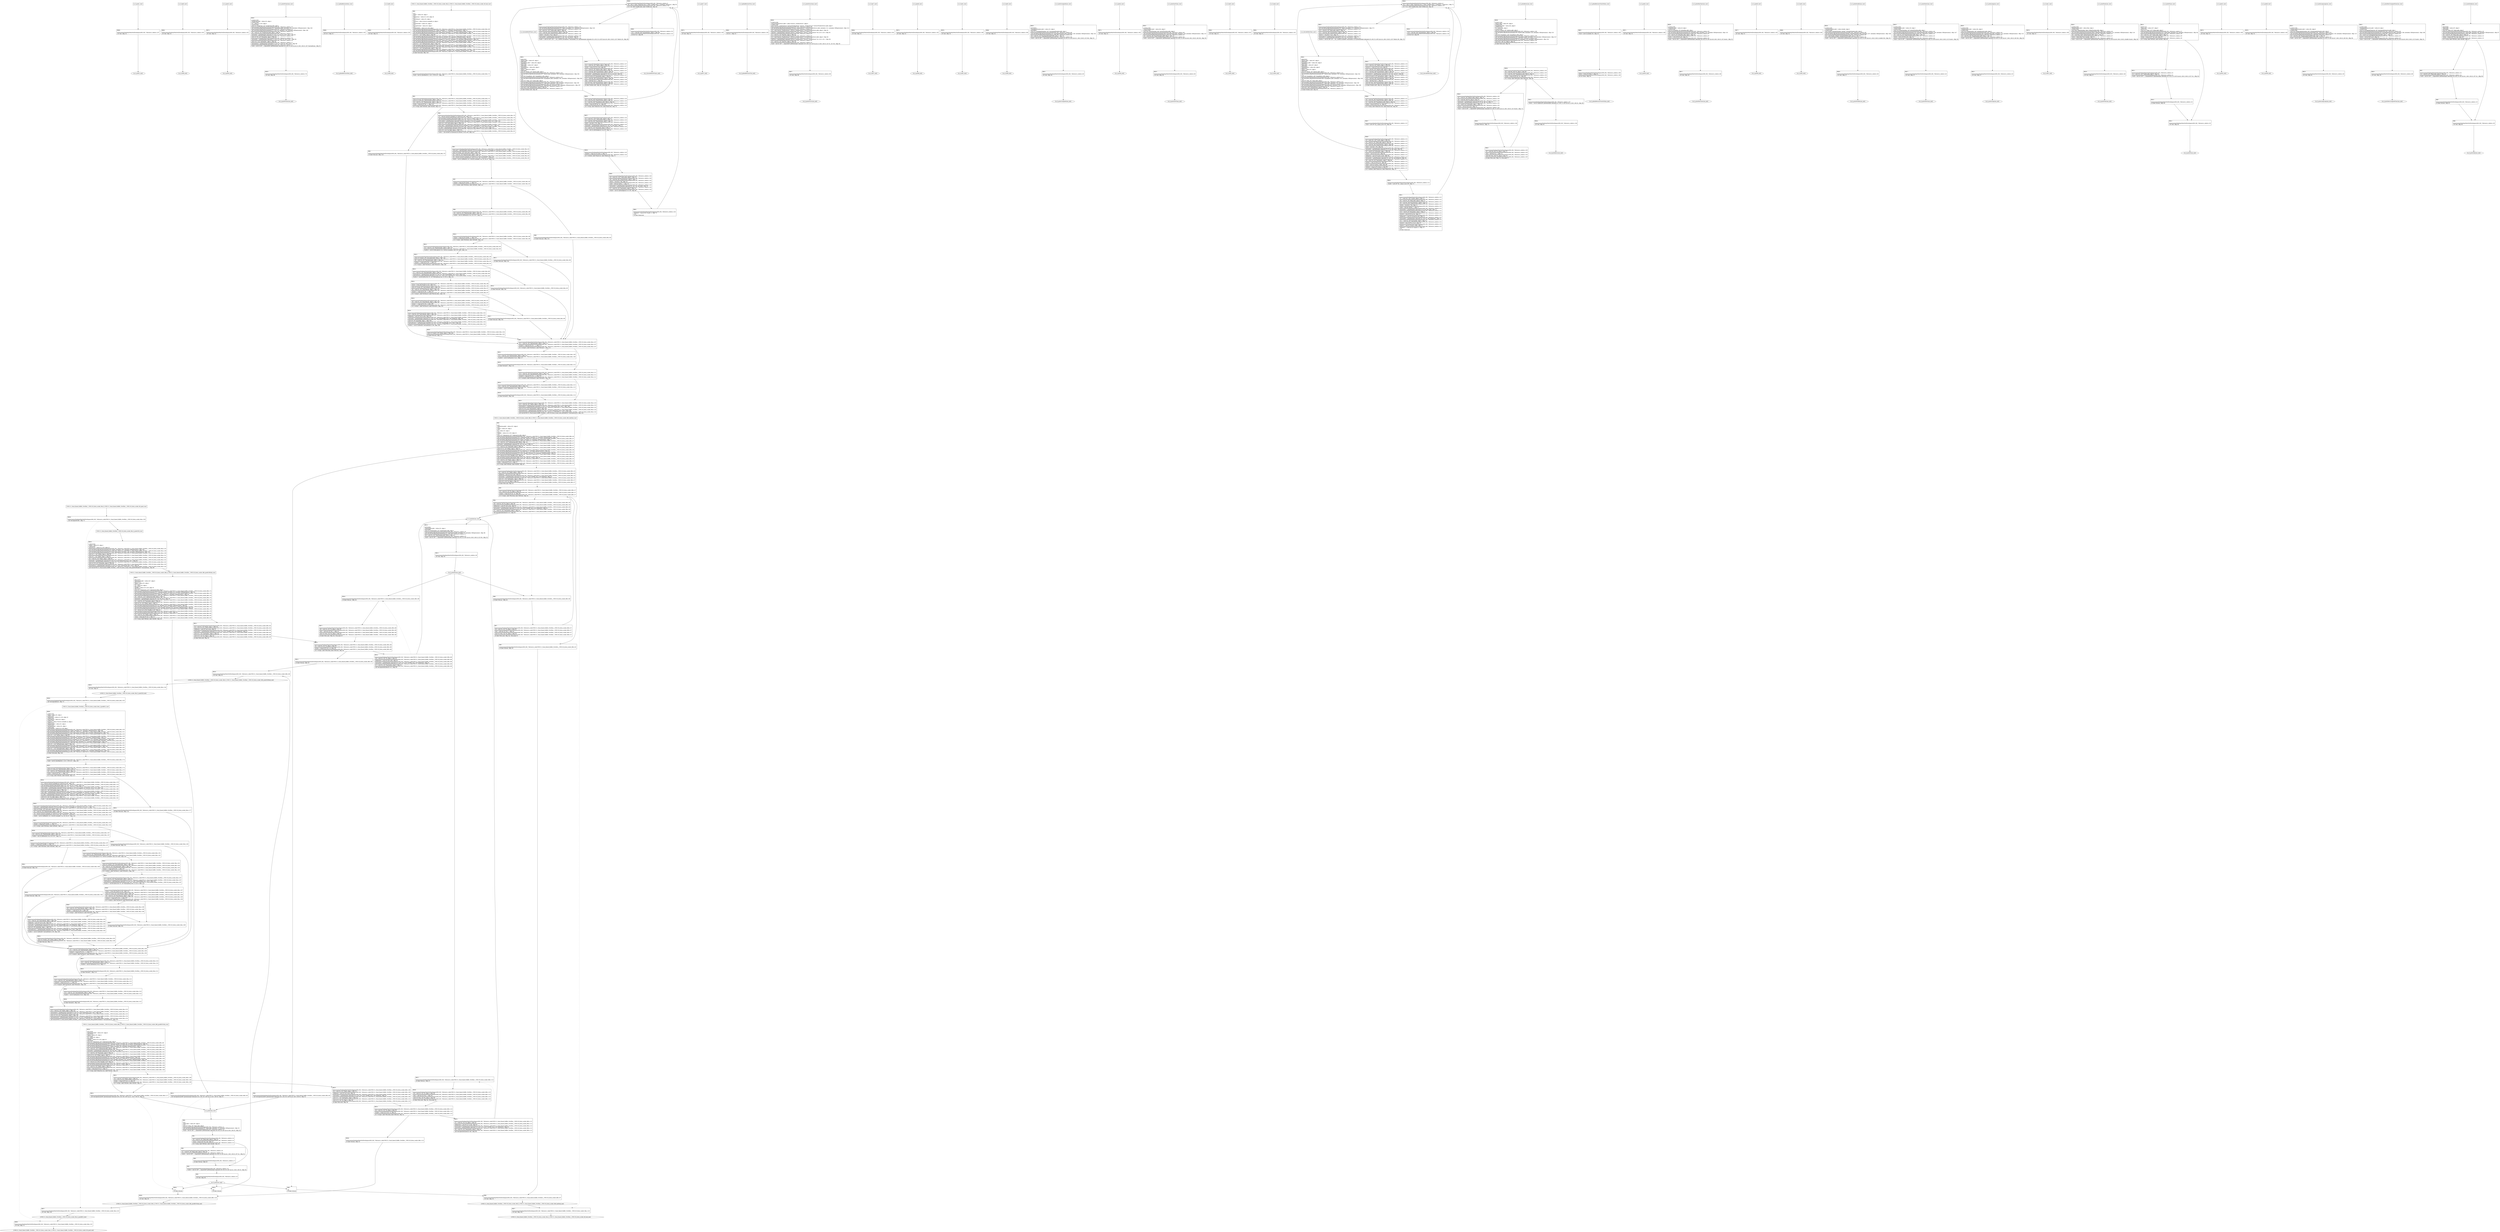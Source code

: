 digraph "icfg graph" {
BBio_ll_good1_end [label="{io_ll_good1_end}"];
BBio_ll_bad6_end [label="{io_ll_bad6_end}"];
BBio_ll_good5_end [label="{io_ll_good5_end}"];
BBio_ll_printWcharLine_end [label="{io_ll_printWcharLine_end}"];
BBio_ll_globalReturnsFalse_end [label="{io_ll_globalReturnsFalse_end}"];
BBio_ll_bad8_end [label="{io_ll_bad8_end}"];
BBCWE121_Stack_Based_Buffer_Overflow__CWE129_listen_socket_66b_ll_CWE121_Stack_Based_Buffer_Overflow__CWE129_listen_socket_66b_badSink_end [label="{CWE121_Stack_Based_Buffer_Overflow__CWE129_listen_socket_66b_ll_CWE121_Stack_Based_Buffer_Overflow__CWE129_listen_socket_66b_badSink_end}"];
BBio_ll_decodeHexWChars_end [label="{io_ll_decodeHexWChars_end}"];
BBio_ll_good7_end [label="{io_ll_good7_end}"];
BBCWE121_Stack_Based_Buffer_Overflow__CWE129_listen_socket_66a_ll_CWE121_Stack_Based_Buffer_Overflow__CWE129_listen_socket_66_good_end [label="{CWE121_Stack_Based_Buffer_Overflow__CWE129_listen_socket_66a_ll_CWE121_Stack_Based_Buffer_Overflow__CWE129_listen_socket_66_good_end}"];
BBio_ll_globalReturnsTrue_end [label="{io_ll_globalReturnsTrue_end}"];
BBio_ll_printStructLine_end [label="{io_ll_printStructLine_end}"];
BBio_ll_bad7_end [label="{io_ll_bad7_end}"];
BBio_ll_good6_end [label="{io_ll_good6_end}"];
BBio_ll_bad2_end [label="{io_ll_bad2_end}"];
BBio_ll_bad9_end [label="{io_ll_bad9_end}"];
BBio_ll_printUnsignedLine_end [label="{io_ll_printUnsignedLine_end}"];
BBio_ll_good4_end [label="{io_ll_good4_end}"];
BBio_ll_printSizeTLine_end [label="{io_ll_printSizeTLine_end}"];
BBio_ll_bad5_end [label="{io_ll_bad5_end}"];
BBio_ll_printLine_end [label="{io_ll_printLine_end}"];
BBio_ll_bad4_end [label="{io_ll_bad4_end}"];
BBCWE121_Stack_Based_Buffer_Overflow__CWE129_listen_socket_66a_ll_goodG2B_end [label="{CWE121_Stack_Based_Buffer_Overflow__CWE129_listen_socket_66a_ll_goodG2B_end}"];
BBio_ll_decodeHexChars_end [label="{io_ll_decodeHexChars_end}"];
BBio_ll_printBytesLine_end [label="{io_ll_printBytesLine_end}"];
BBCWE121_Stack_Based_Buffer_Overflow__CWE129_listen_socket_66b_ll_CWE121_Stack_Based_Buffer_Overflow__CWE129_listen_socket_66b_goodB2GSink_end [label="{CWE121_Stack_Based_Buffer_Overflow__CWE129_listen_socket_66b_ll_CWE121_Stack_Based_Buffer_Overflow__CWE129_listen_socket_66b_goodB2GSink_end}"];
BBio_ll_globalReturnsTrueOrFalse_end [label="{io_ll_globalReturnsTrueOrFalse_end}"];
BBio_ll_good3_end [label="{io_ll_good3_end}"];
BBio_ll_printHexCharLine_end [label="{io_ll_printHexCharLine_end}"];
BBCWE121_Stack_Based_Buffer_Overflow__CWE129_listen_socket_66a_ll_goodB2G_end [label="{CWE121_Stack_Based_Buffer_Overflow__CWE129_listen_socket_66a_ll_goodB2G_end}"];
BBio_ll_good9_end [label="{io_ll_good9_end}"];
BBio_ll_bad3_end [label="{io_ll_bad3_end}"];
BBio_ll_printDoubleLine_end [label="{io_ll_printDoubleLine_end}"];
BBio_ll_printShortLine_end [label="{io_ll_printShortLine_end}"];
BBio_ll_printLongLine_end [label="{io_ll_printLongLine_end}"];
BBio_ll_bad1_end [label="{io_ll_bad1_end}"];
BBio_ll_printFloatLine_end [label="{io_ll_printFloatLine_end}"];
BBio_ll_printWLine_end [label="{io_ll_printWLine_end}"];
BBio_ll_good2_end [label="{io_ll_good2_end}"];
BBio_ll_printIntLine_end [label="{io_ll_printIntLine_end}"];
BBio_ll_good8_end [label="{io_ll_good8_end}"];
BBio_ll_printLongLongLine_end [label="{io_ll_printLongLongLine_end}"];
BBio_ll_printHexUnsignedCharLine_end [label="{io_ll_printHexUnsignedCharLine_end}"];
BBCWE121_Stack_Based_Buffer_Overflow__CWE129_listen_socket_66b_ll_CWE121_Stack_Based_Buffer_Overflow__CWE129_listen_socket_66b_goodG2BSink_end [label="{CWE121_Stack_Based_Buffer_Overflow__CWE129_listen_socket_66b_ll_CWE121_Stack_Based_Buffer_Overflow__CWE129_listen_socket_66b_goodG2BSink_end}"];
BBio_ll_printSinkLine_end [label="{io_ll_printSinkLine_end}"];
BBCWE121_Stack_Based_Buffer_Overflow__CWE129_listen_socket_66a_ll_CWE121_Stack_Based_Buffer_Overflow__CWE129_listen_socket_66_bad_end [label="{CWE121_Stack_Based_Buffer_Overflow__CWE129_listen_socket_66a_ll_CWE121_Stack_Based_Buffer_Overflow__CWE129_listen_socket_66_bad_end}"];
BBio_ll_good1_start [label="{io_ll_good1_start}", shape=record];
io_ll_good1BB69 [label="{BB69:\l\l/home/raoxue/Desktop/MemVerif/workspace/000_062_746/source_code/io.c:187\l
  ret void, !dbg !52\l
}", shape=record];
BBio_ll_bad6_start [label="{io_ll_bad6_start}", shape=record];
io_ll_bad6BB83 [label="{BB83:\l\l/home/raoxue/Desktop/MemVerif/workspace/000_062_746/source_code/io.c:203\l
  ret void, !dbg !52\l
}", shape=record];
BBio_ll_good5_start [label="{io_ll_good5_start}", shape=record];
io_ll_good5BB73 [label="{BB73:\l\l/home/raoxue/Desktop/MemVerif/workspace/000_062_746/source_code/io.c:191\l
  ret void, !dbg !52\l
}", shape=record];
BBio_ll_printWcharLine_start [label="{io_ll_printWcharLine_start}", shape=record];
io_ll_printWcharLineBB28 [label="{BB28:\l\l/:4169313280\l
  %wideChar.addr = alloca i32, align 4\l
/:4169313280\l
  %s = alloca [2 x i32], align 4\l
/:4169313280\l
  store i32 %wideChar, i32* %wideChar.addr, align 4\l
/home/raoxue/Desktop/MemVerif/workspace/000_062_746/source_code/io.c:70\l
  call void @llvm.dbg.declare(metadata i32* %wideChar.addr, metadata !162, metadata !DIExpression()), !dbg !163\l
/home/raoxue/Desktop/MemVerif/workspace/000_062_746/source_code/io.c:74\l
  call void @llvm.dbg.declare(metadata [2 x i32]* %s, metadata !164, metadata !DIExpression()), !dbg !168\l
/home/raoxue/Desktop/MemVerif/workspace/000_062_746/source_code/io.c:75\l
  %0 = load i32, i32* %wideChar.addr, align 4, !dbg !61\l
/home/raoxue/Desktop/MemVerif/workspace/000_062_746/source_code/io.c:75\l
  %arrayidx = getelementptr inbounds [2 x i32], [2 x i32]* %s, i64 0, i64 0, !dbg !62\l
/home/raoxue/Desktop/MemVerif/workspace/000_062_746/source_code/io.c:75\l
  store i32 %0, i32* %arrayidx, align 4, !dbg !63\l
/home/raoxue/Desktop/MemVerif/workspace/000_062_746/source_code/io.c:76\l
  %arrayidx1 = getelementptr inbounds [2 x i32], [2 x i32]* %s, i64 0, i64 1, !dbg !64\l
/home/raoxue/Desktop/MemVerif/workspace/000_062_746/source_code/io.c:76\l
  store i32 0, i32* %arrayidx1, align 4, !dbg !65\l
/home/raoxue/Desktop/MemVerif/workspace/000_062_746/source_code/io.c:77\l
  %arraydecay = getelementptr inbounds [2 x i32], [2 x i32]* %s, i64 0, i64 0, !dbg !66\l
/home/raoxue/Desktop/MemVerif/workspace/000_062_746/source_code/io.c:77\l
  %call = call i32 (i8*, ...) @printf(i8* getelementptr inbounds ([5 x i8], [5 x i8]* @.str.10, i64 0, i64 0), i32* %arraydecay), !dbg !67\l
}", shape=record];
io_ll_printWcharLineBB28 [label="{BB28:\l\l/:4169313280\l
  %wideChar.addr = alloca i32, align 4\l
/:4169313280\l
  %s = alloca [2 x i32], align 4\l
/:4169313280\l
  store i32 %wideChar, i32* %wideChar.addr, align 4\l
/home/raoxue/Desktop/MemVerif/workspace/000_062_746/source_code/io.c:70\l
  call void @llvm.dbg.declare(metadata i32* %wideChar.addr, metadata !162, metadata !DIExpression()), !dbg !163\l
/home/raoxue/Desktop/MemVerif/workspace/000_062_746/source_code/io.c:74\l
  call void @llvm.dbg.declare(metadata [2 x i32]* %s, metadata !164, metadata !DIExpression()), !dbg !168\l
/home/raoxue/Desktop/MemVerif/workspace/000_062_746/source_code/io.c:75\l
  %0 = load i32, i32* %wideChar.addr, align 4, !dbg !61\l
/home/raoxue/Desktop/MemVerif/workspace/000_062_746/source_code/io.c:75\l
  %arrayidx = getelementptr inbounds [2 x i32], [2 x i32]* %s, i64 0, i64 0, !dbg !62\l
/home/raoxue/Desktop/MemVerif/workspace/000_062_746/source_code/io.c:75\l
  store i32 %0, i32* %arrayidx, align 4, !dbg !63\l
/home/raoxue/Desktop/MemVerif/workspace/000_062_746/source_code/io.c:76\l
  %arrayidx1 = getelementptr inbounds [2 x i32], [2 x i32]* %s, i64 0, i64 1, !dbg !64\l
/home/raoxue/Desktop/MemVerif/workspace/000_062_746/source_code/io.c:76\l
  store i32 0, i32* %arrayidx1, align 4, !dbg !65\l
/home/raoxue/Desktop/MemVerif/workspace/000_062_746/source_code/io.c:77\l
  %arraydecay = getelementptr inbounds [2 x i32], [2 x i32]* %s, i64 0, i64 0, !dbg !66\l
/home/raoxue/Desktop/MemVerif/workspace/000_062_746/source_code/io.c:77\l
  %call = call i32 (i8*, ...) @printf(i8* getelementptr inbounds ([5 x i8], [5 x i8]* @.str.10, i64 0, i64 0), i32* %arraydecay), !dbg !67\l
}", shape=record];
io_ll_printWcharLineBB29 [label="{BB29:\l\l/home/raoxue/Desktop/MemVerif/workspace/000_062_746/source_code/io.c:78\l
  ret void, !dbg !68\l
}", shape=record];
BBio_ll_globalReturnsFalse_start [label="{io_ll_globalReturnsFalse_start}", shape=record];
io_ll_globalReturnsFalseBB66 [label="{BB66:\l\l/home/raoxue/Desktop/MemVerif/workspace/000_062_746/source_code/io.c:163\l
  ret i32 0, !dbg !52\l
}", shape=record];
BBio_ll_bad8_start [label="{io_ll_bad8_start}", shape=record];
io_ll_bad8BB85 [label="{BB85:\l\l/home/raoxue/Desktop/MemVerif/workspace/000_062_746/source_code/io.c:205\l
  ret void, !dbg !52\l
}", shape=record];
BBCWE121_Stack_Based_Buffer_Overflow__CWE129_listen_socket_66b_ll_CWE121_Stack_Based_Buffer_Overflow__CWE129_listen_socket_66b_badSink_start [label="{CWE121_Stack_Based_Buffer_Overflow__CWE129_listen_socket_66b_ll_CWE121_Stack_Based_Buffer_Overflow__CWE129_listen_socket_66b_badSink_start}", shape=record];
CWE121_Stack_Based_Buffer_Overflow__CWE129_listen_socket_66b_ll_CWE121_Stack_Based_Buffer_Overflow__CWE129_listen_socket_66b_badSinkBB0 [label="{BB0:\l\l/:415\l
  %dataArray.addr = alloca i32*, align 8\l
/:415\l
  %data = alloca i32, align 4\l
/:415\l
  %i = alloca i32, align 4\l
/:415\l
  %buffer = alloca [10 x i32], align 16\l
/:415\l
  store i32* %dataArray, i32** %dataArray.addr, align 8\l
/home/raoxue/Desktop/MemVerif/workspace/000_062_746/source_code/CWE121_Stack_Based_Buffer_Overflow__CWE129_listen_socket_66b.c:44\l
  call void @llvm.dbg.declare(metadata i32** %dataArray.addr, metadata !12, metadata !DIExpression()), !dbg !13\l
/home/raoxue/Desktop/MemVerif/workspace/000_062_746/source_code/CWE121_Stack_Based_Buffer_Overflow__CWE129_listen_socket_66b.c:47\l
  call void @llvm.dbg.declare(metadata i32* %data, metadata !14, metadata !DIExpression()), !dbg !15\l
/home/raoxue/Desktop/MemVerif/workspace/000_062_746/source_code/CWE121_Stack_Based_Buffer_Overflow__CWE129_listen_socket_66b.c:47\l
  %0 = load i32*, i32** %dataArray.addr, align 8, !dbg !16\l
/home/raoxue/Desktop/MemVerif/workspace/000_062_746/source_code/CWE121_Stack_Based_Buffer_Overflow__CWE129_listen_socket_66b.c:47\l
  %arrayidx = getelementptr inbounds i32, i32* %0, i64 2, !dbg !16\l
/home/raoxue/Desktop/MemVerif/workspace/000_062_746/source_code/CWE121_Stack_Based_Buffer_Overflow__CWE129_listen_socket_66b.c:47\l
  %1 = load i32, i32* %arrayidx, align 4, !dbg !16\l
/home/raoxue/Desktop/MemVerif/workspace/000_062_746/source_code/CWE121_Stack_Based_Buffer_Overflow__CWE129_listen_socket_66b.c:47\l
  store i32 %1, i32* %data, align 4, !dbg !15\l
/home/raoxue/Desktop/MemVerif/workspace/000_062_746/source_code/CWE121_Stack_Based_Buffer_Overflow__CWE129_listen_socket_66b.c:49\l
  call void @llvm.dbg.declare(metadata i32* %i, metadata !17, metadata !DIExpression()), !dbg !19\l
/home/raoxue/Desktop/MemVerif/workspace/000_062_746/source_code/CWE121_Stack_Based_Buffer_Overflow__CWE129_listen_socket_66b.c:50\l
  call void @llvm.dbg.declare(metadata [10 x i32]* %buffer, metadata !20, metadata !DIExpression()), !dbg !24\l
/home/raoxue/Desktop/MemVerif/workspace/000_062_746/source_code/CWE121_Stack_Based_Buffer_Overflow__CWE129_listen_socket_66b.c:50\l
  %2 = bitcast [10 x i32]* %buffer to i8*, !dbg !24\l
/home/raoxue/Desktop/MemVerif/workspace/000_062_746/source_code/CWE121_Stack_Based_Buffer_Overflow__CWE129_listen_socket_66b.c:50\l
  call void @llvm.memset.p0i8.i64(i8* align 16 %2, i8 0, i64 40, i1 false), !dbg !24\l
/home/raoxue/Desktop/MemVerif/workspace/000_062_746/source_code/CWE121_Stack_Based_Buffer_Overflow__CWE129_listen_socket_66b.c:53\l
  %3 = load i32, i32* %data, align 4, !dbg !25\l
/home/raoxue/Desktop/MemVerif/workspace/000_062_746/source_code/CWE121_Stack_Based_Buffer_Overflow__CWE129_listen_socket_66b.c:53\l
  %cmp = icmp sge i32 %3, 0, !dbg !27\l
/home/raoxue/Desktop/MemVerif/workspace/000_062_746/source_code/CWE121_Stack_Based_Buffer_Overflow__CWE129_listen_socket_66b.c:53\l
  br i1 %cmp, label %if.then, label %if.else, !dbg !28\l
}", shape=record];
CWE121_Stack_Based_Buffer_Overflow__CWE129_listen_socket_66b_ll_CWE121_Stack_Based_Buffer_Overflow__CWE129_listen_socket_66b_badSinkBB1 [label="{BB1:\l\l/home/raoxue/Desktop/MemVerif/workspace/000_062_746/source_code/CWE121_Stack_Based_Buffer_Overflow__CWE129_listen_socket_66b.c:55\l
  %4 = load i32, i32* %data, align 4, !dbg !29\l
/home/raoxue/Desktop/MemVerif/workspace/000_062_746/source_code/CWE121_Stack_Based_Buffer_Overflow__CWE129_listen_socket_66b.c:55\l
  %idxprom = sext i32 %4 to i64, !dbg !31\l
/home/raoxue/Desktop/MemVerif/workspace/000_062_746/source_code/CWE121_Stack_Based_Buffer_Overflow__CWE129_listen_socket_66b.c:55\l
  %arrayidx1 = getelementptr inbounds [10 x i32], [10 x i32]* %buffer, i64 0, i64 %idxprom, !dbg !31\l
/home/raoxue/Desktop/MemVerif/workspace/000_062_746/source_code/CWE121_Stack_Based_Buffer_Overflow__CWE129_listen_socket_66b.c:55\l
  store i32 1, i32* %arrayidx1, align 4, !dbg !32\l
/home/raoxue/Desktop/MemVerif/workspace/000_062_746/source_code/CWE121_Stack_Based_Buffer_Overflow__CWE129_listen_socket_66b.c:57\l
  store i32 0, i32* %i, align 4, !dbg !33\l
/home/raoxue/Desktop/MemVerif/workspace/000_062_746/source_code/CWE121_Stack_Based_Buffer_Overflow__CWE129_listen_socket_66b.c:57\l
  br label %for.cond, !dbg !35\l
}", shape=record];
CWE121_Stack_Based_Buffer_Overflow__CWE129_listen_socket_66b_ll_CWE121_Stack_Based_Buffer_Overflow__CWE129_listen_socket_66b_badSinkBB3 [label="{BB3:\l\l/home/raoxue/Desktop/MemVerif/workspace/000_062_746/source_code/CWE121_Stack_Based_Buffer_Overflow__CWE129_listen_socket_66b.c:57\l
  %5 = load i32, i32* %i, align 4, !dbg !36\l
/home/raoxue/Desktop/MemVerif/workspace/000_062_746/source_code/CWE121_Stack_Based_Buffer_Overflow__CWE129_listen_socket_66b.c:57\l
  %cmp2 = icmp slt i32 %5, 10, !dbg !38\l
/home/raoxue/Desktop/MemVerif/workspace/000_062_746/source_code/CWE121_Stack_Based_Buffer_Overflow__CWE129_listen_socket_66b.c:57\l
  br i1 %cmp2, label %for.body, label %for.end, !dbg !39\l
}", shape=record];
CWE121_Stack_Based_Buffer_Overflow__CWE129_listen_socket_66b_ll_CWE121_Stack_Based_Buffer_Overflow__CWE129_listen_socket_66b_badSinkBB4 [label="{BB4:\l\l/home/raoxue/Desktop/MemVerif/workspace/000_062_746/source_code/CWE121_Stack_Based_Buffer_Overflow__CWE129_listen_socket_66b.c:59\l
  %6 = load i32, i32* %i, align 4, !dbg !40\l
/home/raoxue/Desktop/MemVerif/workspace/000_062_746/source_code/CWE121_Stack_Based_Buffer_Overflow__CWE129_listen_socket_66b.c:59\l
  %idxprom3 = sext i32 %6 to i64, !dbg !42\l
/home/raoxue/Desktop/MemVerif/workspace/000_062_746/source_code/CWE121_Stack_Based_Buffer_Overflow__CWE129_listen_socket_66b.c:59\l
  %arrayidx4 = getelementptr inbounds [10 x i32], [10 x i32]* %buffer, i64 0, i64 %idxprom3, !dbg !42\l
/home/raoxue/Desktop/MemVerif/workspace/000_062_746/source_code/CWE121_Stack_Based_Buffer_Overflow__CWE129_listen_socket_66b.c:59\l
  %7 = load i32, i32* %arrayidx4, align 4, !dbg !42\l
/home/raoxue/Desktop/MemVerif/workspace/000_062_746/source_code/CWE121_Stack_Based_Buffer_Overflow__CWE129_listen_socket_66b.c:59\l
  call void @printIntLine(i32 %7), !dbg !43\l
}", shape=record];
CWE121_Stack_Based_Buffer_Overflow__CWE129_listen_socket_66b_ll_CWE121_Stack_Based_Buffer_Overflow__CWE129_listen_socket_66b_badSinkBB4 [label="{BB4:\l\l/home/raoxue/Desktop/MemVerif/workspace/000_062_746/source_code/CWE121_Stack_Based_Buffer_Overflow__CWE129_listen_socket_66b.c:59\l
  %6 = load i32, i32* %i, align 4, !dbg !40\l
/home/raoxue/Desktop/MemVerif/workspace/000_062_746/source_code/CWE121_Stack_Based_Buffer_Overflow__CWE129_listen_socket_66b.c:59\l
  %idxprom3 = sext i32 %6 to i64, !dbg !42\l
/home/raoxue/Desktop/MemVerif/workspace/000_062_746/source_code/CWE121_Stack_Based_Buffer_Overflow__CWE129_listen_socket_66b.c:59\l
  %arrayidx4 = getelementptr inbounds [10 x i32], [10 x i32]* %buffer, i64 0, i64 %idxprom3, !dbg !42\l
/home/raoxue/Desktop/MemVerif/workspace/000_062_746/source_code/CWE121_Stack_Based_Buffer_Overflow__CWE129_listen_socket_66b.c:59\l
  %7 = load i32, i32* %arrayidx4, align 4, !dbg !42\l
/home/raoxue/Desktop/MemVerif/workspace/000_062_746/source_code/CWE121_Stack_Based_Buffer_Overflow__CWE129_listen_socket_66b.c:59\l
  call void @printIntLine(i32 %7), !dbg !43\l
}", shape=record];
CWE121_Stack_Based_Buffer_Overflow__CWE129_listen_socket_66b_ll_CWE121_Stack_Based_Buffer_Overflow__CWE129_listen_socket_66b_badSinkBB6 [label="{BB6:\l\l/home/raoxue/Desktop/MemVerif/workspace/000_062_746/source_code/CWE121_Stack_Based_Buffer_Overflow__CWE129_listen_socket_66b.c:60\l
  br label %for.inc, !dbg !44\l
}", shape=record];
CWE121_Stack_Based_Buffer_Overflow__CWE129_listen_socket_66b_ll_CWE121_Stack_Based_Buffer_Overflow__CWE129_listen_socket_66b_badSinkBB7 [label="{BB7:\l\l/home/raoxue/Desktop/MemVerif/workspace/000_062_746/source_code/CWE121_Stack_Based_Buffer_Overflow__CWE129_listen_socket_66b.c:57\l
  %8 = load i32, i32* %i, align 4, !dbg !45\l
/home/raoxue/Desktop/MemVerif/workspace/000_062_746/source_code/CWE121_Stack_Based_Buffer_Overflow__CWE129_listen_socket_66b.c:57\l
  %inc = add nsw i32 %8, 1, !dbg !45\l
/home/raoxue/Desktop/MemVerif/workspace/000_062_746/source_code/CWE121_Stack_Based_Buffer_Overflow__CWE129_listen_socket_66b.c:57\l
  store i32 %inc, i32* %i, align 4, !dbg !45\l
/home/raoxue/Desktop/MemVerif/workspace/000_062_746/source_code/CWE121_Stack_Based_Buffer_Overflow__CWE129_listen_socket_66b.c:57\l
  br label %for.cond, !dbg !46, !llvm.loop !47\l
}", shape=record];
CWE121_Stack_Based_Buffer_Overflow__CWE129_listen_socket_66b_ll_CWE121_Stack_Based_Buffer_Overflow__CWE129_listen_socket_66b_badSinkBB5 [label="{BB5:\l\l/home/raoxue/Desktop/MemVerif/workspace/000_062_746/source_code/CWE121_Stack_Based_Buffer_Overflow__CWE129_listen_socket_66b.c:61\l
  br label %if.end, !dbg !50\l
}", shape=record];
CWE121_Stack_Based_Buffer_Overflow__CWE129_listen_socket_66b_ll_CWE121_Stack_Based_Buffer_Overflow__CWE129_listen_socket_66b_badSinkBB2 [label="{BB2:\l\l/home/raoxue/Desktop/MemVerif/workspace/000_062_746/source_code/CWE121_Stack_Based_Buffer_Overflow__CWE129_listen_socket_66b.c:64\l
  call void @printLine(i8* getelementptr inbounds ([32 x i8], [32 x i8]* @.str, i64 0, i64 0)), !dbg !51\l
}", shape=record];
CWE121_Stack_Based_Buffer_Overflow__CWE129_listen_socket_66b_ll_CWE121_Stack_Based_Buffer_Overflow__CWE129_listen_socket_66b_badSinkBB2 [label="{BB2:\l\l/home/raoxue/Desktop/MemVerif/workspace/000_062_746/source_code/CWE121_Stack_Based_Buffer_Overflow__CWE129_listen_socket_66b.c:64\l
  call void @printLine(i8* getelementptr inbounds ([32 x i8], [32 x i8]* @.str, i64 0, i64 0)), !dbg !51\l
}", shape=record];
CWE121_Stack_Based_Buffer_Overflow__CWE129_listen_socket_66b_ll_CWE121_Stack_Based_Buffer_Overflow__CWE129_listen_socket_66b_badSinkBB9 [label="{BB9:\l\l/:64\l
  br label %if.end\l
}", shape=record];
CWE121_Stack_Based_Buffer_Overflow__CWE129_listen_socket_66b_ll_CWE121_Stack_Based_Buffer_Overflow__CWE129_listen_socket_66b_badSinkBB8 [label="{BB8:\l\l/home/raoxue/Desktop/MemVerif/workspace/000_062_746/source_code/CWE121_Stack_Based_Buffer_Overflow__CWE129_listen_socket_66b.c:67\l
  ret void, !dbg !53\l
}", shape=record];
BBio_ll_decodeHexWChars_start [label="{io_ll_decodeHexWChars_start}", shape=record];
io_ll_decodeHexWCharsBB55 [label="{BB55:\l\l/:88619592\l
  %bytes.addr = alloca i8*, align 8\l
/:88619592\l
  %numBytes.addr = alloca i64, align 8\l
/:88619592\l
  %hex.addr = alloca i32*, align 8\l
/:88619592\l
  %numWritten = alloca i64, align 8\l
/:88619592\l
  %byte = alloca i32, align 4\l
/:88619592\l
  store i8* %bytes, i8** %bytes.addr, align 8\l
/home/raoxue/Desktop/MemVerif/workspace/000_062_746/source_code/io.c:135\l
  call void @llvm.dbg.declare(metadata i8** %bytes.addr, metadata !290, metadata !DIExpression()), !dbg !291\l
/:135\l
  store i64 %numBytes, i64* %numBytes.addr, align 8\l
/home/raoxue/Desktop/MemVerif/workspace/000_062_746/source_code/io.c:135\l
  call void @llvm.dbg.declare(metadata i64* %numBytes.addr, metadata !292, metadata !DIExpression()), !dbg !293\l
/:135\l
  store i32* %hex, i32** %hex.addr, align 8\l
/home/raoxue/Desktop/MemVerif/workspace/000_062_746/source_code/io.c:135\l
  call void @llvm.dbg.declare(metadata i32** %hex.addr, metadata !294, metadata !DIExpression()), !dbg !295\l
/home/raoxue/Desktop/MemVerif/workspace/000_062_746/source_code/io.c:137\l
  call void @llvm.dbg.declare(metadata i64* %numWritten, metadata !296, metadata !DIExpression()), !dbg !297\l
/home/raoxue/Desktop/MemVerif/workspace/000_062_746/source_code/io.c:137\l
  store i64 0, i64* %numWritten, align 8, !dbg !65\l
/home/raoxue/Desktop/MemVerif/workspace/000_062_746/source_code/io.c:143\l
  br label %while.cond, !dbg !66\l
}", shape=record];
io_ll_decodeHexWCharsBB56 [label="{BB56:\l\l/home/raoxue/Desktop/MemVerif/workspace/000_062_746/source_code/io.c:143\l
  %0 = load i64, i64* %numWritten, align 8, !dbg !67\l
/home/raoxue/Desktop/MemVerif/workspace/000_062_746/source_code/io.c:143\l
  %1 = load i64, i64* %numBytes.addr, align 8, !dbg !68\l
/home/raoxue/Desktop/MemVerif/workspace/000_062_746/source_code/io.c:143\l
  %cmp = icmp ult i64 %0, %1, !dbg !69\l
/home/raoxue/Desktop/MemVerif/workspace/000_062_746/source_code/io.c:143\l
  br i1 %cmp, label %land.lhs.true, label %land.end, !dbg !70\l
}", shape=record];
io_ll_decodeHexWCharsBB57 [label="{BB57:\l\l/home/raoxue/Desktop/MemVerif/workspace/000_062_746/source_code/io.c:143\l
  %2 = load i32*, i32** %hex.addr, align 8, !dbg !71\l
/home/raoxue/Desktop/MemVerif/workspace/000_062_746/source_code/io.c:143\l
  %3 = load i64, i64* %numWritten, align 8, !dbg !72\l
/home/raoxue/Desktop/MemVerif/workspace/000_062_746/source_code/io.c:143\l
  %mul = mul i64 2, %3, !dbg !73\l
/home/raoxue/Desktop/MemVerif/workspace/000_062_746/source_code/io.c:143\l
  %arrayidx = getelementptr inbounds i32, i32* %2, i64 %mul, !dbg !71\l
/home/raoxue/Desktop/MemVerif/workspace/000_062_746/source_code/io.c:143\l
  %4 = load i32, i32* %arrayidx, align 4, !dbg !71\l
/home/raoxue/Desktop/MemVerif/workspace/000_062_746/source_code/io.c:143\l
  %call = call i32 @iswxdigit(i32 %4) #5, !dbg !74\l
}", shape=record];
io_ll_decodeHexWCharsBB57 [label="{BB57:\l\l/home/raoxue/Desktop/MemVerif/workspace/000_062_746/source_code/io.c:143\l
  %2 = load i32*, i32** %hex.addr, align 8, !dbg !71\l
/home/raoxue/Desktop/MemVerif/workspace/000_062_746/source_code/io.c:143\l
  %3 = load i64, i64* %numWritten, align 8, !dbg !72\l
/home/raoxue/Desktop/MemVerif/workspace/000_062_746/source_code/io.c:143\l
  %mul = mul i64 2, %3, !dbg !73\l
/home/raoxue/Desktop/MemVerif/workspace/000_062_746/source_code/io.c:143\l
  %arrayidx = getelementptr inbounds i32, i32* %2, i64 %mul, !dbg !71\l
/home/raoxue/Desktop/MemVerif/workspace/000_062_746/source_code/io.c:143\l
  %4 = load i32, i32* %arrayidx, align 4, !dbg !71\l
/home/raoxue/Desktop/MemVerif/workspace/000_062_746/source_code/io.c:143\l
  %call = call i32 @iswxdigit(i32 %4) #5, !dbg !74\l
}", shape=record];
io_ll_decodeHexWCharsBB59 [label="{BB59:\l\l/home/raoxue/Desktop/MemVerif/workspace/000_062_746/source_code/io.c:143\l
  %tobool = icmp ne i32 %call, 0, !dbg !74\l
/home/raoxue/Desktop/MemVerif/workspace/000_062_746/source_code/io.c:143\l
  br i1 %tobool, label %land.rhs, label %land.end, !dbg !75\l
}", shape=record];
io_ll_decodeHexWCharsBB60 [label="{BB60:\l\l/home/raoxue/Desktop/MemVerif/workspace/000_062_746/source_code/io.c:143\l
  %5 = load i32*, i32** %hex.addr, align 8, !dbg !76\l
/home/raoxue/Desktop/MemVerif/workspace/000_062_746/source_code/io.c:143\l
  %6 = load i64, i64* %numWritten, align 8, !dbg !77\l
/home/raoxue/Desktop/MemVerif/workspace/000_062_746/source_code/io.c:143\l
  %mul1 = mul i64 2, %6, !dbg !78\l
/home/raoxue/Desktop/MemVerif/workspace/000_062_746/source_code/io.c:143\l
  %add = add i64 %mul1, 1, !dbg !79\l
/home/raoxue/Desktop/MemVerif/workspace/000_062_746/source_code/io.c:143\l
  %arrayidx2 = getelementptr inbounds i32, i32* %5, i64 %add, !dbg !76\l
/home/raoxue/Desktop/MemVerif/workspace/000_062_746/source_code/io.c:143\l
  %7 = load i32, i32* %arrayidx2, align 4, !dbg !76\l
/home/raoxue/Desktop/MemVerif/workspace/000_062_746/source_code/io.c:143\l
  %call3 = call i32 @iswxdigit(i32 %7) #5, !dbg !80\l
}", shape=record];
io_ll_decodeHexWCharsBB60 [label="{BB60:\l\l/home/raoxue/Desktop/MemVerif/workspace/000_062_746/source_code/io.c:143\l
  %5 = load i32*, i32** %hex.addr, align 8, !dbg !76\l
/home/raoxue/Desktop/MemVerif/workspace/000_062_746/source_code/io.c:143\l
  %6 = load i64, i64* %numWritten, align 8, !dbg !77\l
/home/raoxue/Desktop/MemVerif/workspace/000_062_746/source_code/io.c:143\l
  %mul1 = mul i64 2, %6, !dbg !78\l
/home/raoxue/Desktop/MemVerif/workspace/000_062_746/source_code/io.c:143\l
  %add = add i64 %mul1, 1, !dbg !79\l
/home/raoxue/Desktop/MemVerif/workspace/000_062_746/source_code/io.c:143\l
  %arrayidx2 = getelementptr inbounds i32, i32* %5, i64 %add, !dbg !76\l
/home/raoxue/Desktop/MemVerif/workspace/000_062_746/source_code/io.c:143\l
  %7 = load i32, i32* %arrayidx2, align 4, !dbg !76\l
/home/raoxue/Desktop/MemVerif/workspace/000_062_746/source_code/io.c:143\l
  %call3 = call i32 @iswxdigit(i32 %7) #5, !dbg !80\l
}", shape=record];
io_ll_decodeHexWCharsBB61 [label="{BB61:\l\l/home/raoxue/Desktop/MemVerif/workspace/000_062_746/source_code/io.c:143\l
  %tobool4 = icmp ne i32 %call3, 0, !dbg !75\l
/:143\l
  br label %land.end\l
}", shape=record];
io_ll_decodeHexWCharsBB58 [label="{BB58:\l\l/home/raoxue/Desktop/MemVerif/workspace/000_062_746/source_code/io.c:0\l
  %8 = phi i1 [ false, %land.lhs.true ], [ false, %while.cond ], [ %tobool4, %land.rhs ], !dbg !81\l
/home/raoxue/Desktop/MemVerif/workspace/000_062_746/source_code/io.c:143\l
  br i1 %8, label %while.body, label %while.end, !dbg !66\l
}", shape=record];
io_ll_decodeHexWCharsBB62 [label="{BB62:\l\l/home/raoxue/Desktop/MemVerif/workspace/000_062_746/source_code/io.c:145\l
  call void @llvm.dbg.declare(metadata i32* %byte, metadata !314, metadata !DIExpression()), !dbg !316\l
/home/raoxue/Desktop/MemVerif/workspace/000_062_746/source_code/io.c:146\l
  %9 = load i32*, i32** %hex.addr, align 8, !dbg !85\l
/home/raoxue/Desktop/MemVerif/workspace/000_062_746/source_code/io.c:146\l
  %10 = load i64, i64* %numWritten, align 8, !dbg !86\l
/home/raoxue/Desktop/MemVerif/workspace/000_062_746/source_code/io.c:146\l
  %mul5 = mul i64 2, %10, !dbg !87\l
/home/raoxue/Desktop/MemVerif/workspace/000_062_746/source_code/io.c:146\l
  %arrayidx6 = getelementptr inbounds i32, i32* %9, i64 %mul5, !dbg !85\l
/home/raoxue/Desktop/MemVerif/workspace/000_062_746/source_code/io.c:146\l
  %call7 = call i32 (i32*, i32*, ...) @__isoc99_swscanf(i32* %arrayidx6, i32* getelementptr inbounds ([5 x i32], [5 x i32]* @.str.16, i64 0, i64 0), i32* %byte) #5, !dbg !88\l
}", shape=record];
io_ll_decodeHexWCharsBB62 [label="{BB62:\l\l/home/raoxue/Desktop/MemVerif/workspace/000_062_746/source_code/io.c:145\l
  call void @llvm.dbg.declare(metadata i32* %byte, metadata !314, metadata !DIExpression()), !dbg !316\l
/home/raoxue/Desktop/MemVerif/workspace/000_062_746/source_code/io.c:146\l
  %9 = load i32*, i32** %hex.addr, align 8, !dbg !85\l
/home/raoxue/Desktop/MemVerif/workspace/000_062_746/source_code/io.c:146\l
  %10 = load i64, i64* %numWritten, align 8, !dbg !86\l
/home/raoxue/Desktop/MemVerif/workspace/000_062_746/source_code/io.c:146\l
  %mul5 = mul i64 2, %10, !dbg !87\l
/home/raoxue/Desktop/MemVerif/workspace/000_062_746/source_code/io.c:146\l
  %arrayidx6 = getelementptr inbounds i32, i32* %9, i64 %mul5, !dbg !85\l
/home/raoxue/Desktop/MemVerif/workspace/000_062_746/source_code/io.c:146\l
  %call7 = call i32 (i32*, i32*, ...) @__isoc99_swscanf(i32* %arrayidx6, i32* getelementptr inbounds ([5 x i32], [5 x i32]* @.str.16, i64 0, i64 0), i32* %byte) #5, !dbg !88\l
}", shape=record];
io_ll_decodeHexWCharsBB64 [label="{BB64:\l\l/home/raoxue/Desktop/MemVerif/workspace/000_062_746/source_code/io.c:147\l
  %11 = load i32, i32* %byte, align 4, !dbg !89\l
/home/raoxue/Desktop/MemVerif/workspace/000_062_746/source_code/io.c:147\l
  %conv = trunc i32 %11 to i8, !dbg !90\l
/home/raoxue/Desktop/MemVerif/workspace/000_062_746/source_code/io.c:147\l
  %12 = load i8*, i8** %bytes.addr, align 8, !dbg !91\l
/home/raoxue/Desktop/MemVerif/workspace/000_062_746/source_code/io.c:147\l
  %13 = load i64, i64* %numWritten, align 8, !dbg !92\l
/home/raoxue/Desktop/MemVerif/workspace/000_062_746/source_code/io.c:147\l
  %arrayidx8 = getelementptr inbounds i8, i8* %12, i64 %13, !dbg !91\l
/home/raoxue/Desktop/MemVerif/workspace/000_062_746/source_code/io.c:147\l
  store i8 %conv, i8* %arrayidx8, align 1, !dbg !93\l
/home/raoxue/Desktop/MemVerif/workspace/000_062_746/source_code/io.c:148\l
  %14 = load i64, i64* %numWritten, align 8, !dbg !94\l
/home/raoxue/Desktop/MemVerif/workspace/000_062_746/source_code/io.c:148\l
  %inc = add i64 %14, 1, !dbg !94\l
/home/raoxue/Desktop/MemVerif/workspace/000_062_746/source_code/io.c:148\l
  store i64 %inc, i64* %numWritten, align 8, !dbg !94\l
/home/raoxue/Desktop/MemVerif/workspace/000_062_746/source_code/io.c:143\l
  br label %while.cond, !dbg !66, !llvm.loop !95\l
}", shape=record];
io_ll_decodeHexWCharsBB63 [label="{BB63:\l\l/home/raoxue/Desktop/MemVerif/workspace/000_062_746/source_code/io.c:151\l
  %15 = load i64, i64* %numWritten, align 8, !dbg !98\l
/home/raoxue/Desktop/MemVerif/workspace/000_062_746/source_code/io.c:151\l
  ret i64 %15, !dbg !99\l
}", shape=record];
BBio_ll_good7_start [label="{io_ll_good7_start}", shape=record];
io_ll_good7BB75 [label="{BB75:\l\l/home/raoxue/Desktop/MemVerif/workspace/000_062_746/source_code/io.c:193\l
  ret void, !dbg !52\l
}", shape=record];
BBCWE121_Stack_Based_Buffer_Overflow__CWE129_listen_socket_66a_ll_CWE121_Stack_Based_Buffer_Overflow__CWE129_listen_socket_66_good_start [label="{CWE121_Stack_Based_Buffer_Overflow__CWE129_listen_socket_66a_ll_CWE121_Stack_Based_Buffer_Overflow__CWE129_listen_socket_66_good_start}", shape=record];
CWE121_Stack_Based_Buffer_Overflow__CWE129_listen_socket_66a_ll_CWE121_Stack_Based_Buffer_Overflow__CWE129_listen_socket_66_goodBB58 [label="{BB58:\l\l/home/raoxue/Desktop/MemVerif/workspace/000_062_746/source_code/CWE121_Stack_Based_Buffer_Overflow__CWE129_listen_socket_66a.c:229\l
  call void @goodG2B(), !dbg !72\l
}", shape=record];
CWE121_Stack_Based_Buffer_Overflow__CWE129_listen_socket_66a_ll_CWE121_Stack_Based_Buffer_Overflow__CWE129_listen_socket_66_goodBB58 [label="{BB58:\l\l/home/raoxue/Desktop/MemVerif/workspace/000_062_746/source_code/CWE121_Stack_Based_Buffer_Overflow__CWE129_listen_socket_66a.c:229\l
  call void @goodG2B(), !dbg !72\l
}", shape=record];
CWE121_Stack_Based_Buffer_Overflow__CWE129_listen_socket_66a_ll_CWE121_Stack_Based_Buffer_Overflow__CWE129_listen_socket_66_goodBB59 [label="{BB59:\l\l/home/raoxue/Desktop/MemVerif/workspace/000_062_746/source_code/CWE121_Stack_Based_Buffer_Overflow__CWE129_listen_socket_66a.c:230\l
  call void @goodB2G(), !dbg !73\l
}", shape=record];
CWE121_Stack_Based_Buffer_Overflow__CWE129_listen_socket_66a_ll_CWE121_Stack_Based_Buffer_Overflow__CWE129_listen_socket_66_goodBB59 [label="{BB59:\l\l/home/raoxue/Desktop/MemVerif/workspace/000_062_746/source_code/CWE121_Stack_Based_Buffer_Overflow__CWE129_listen_socket_66a.c:230\l
  call void @goodB2G(), !dbg !73\l
}", shape=record];
CWE121_Stack_Based_Buffer_Overflow__CWE129_listen_socket_66a_ll_CWE121_Stack_Based_Buffer_Overflow__CWE129_listen_socket_66_goodBB60 [label="{BB60:\l\l/home/raoxue/Desktop/MemVerif/workspace/000_062_746/source_code/CWE121_Stack_Based_Buffer_Overflow__CWE129_listen_socket_66a.c:231\l
  ret void, !dbg !74\l
}", shape=record];
BBio_ll_globalReturnsTrue_start [label="{io_ll_globalReturnsTrue_start}", shape=record];
io_ll_globalReturnsTrueBB65 [label="{BB65:\l\l/home/raoxue/Desktop/MemVerif/workspace/000_062_746/source_code/io.c:158\l
  ret i32 1, !dbg !52\l
}", shape=record];
BBio_ll_printStructLine_start [label="{io_ll_printStructLine_start}", shape=record];
io_ll_printStructLineBB36 [label="{BB36:\l\l/:4169313280\l
  %structTwoIntsStruct.addr = alloca %struct._twoIntsStruct*, align 8\l
/:4169313280\l
  store %struct._twoIntsStruct* %structTwoIntsStruct, %struct._twoIntsStruct** %structTwoIntsStruct.addr, align 8\l
/home/raoxue/Desktop/MemVerif/workspace/000_062_746/source_code/io.c:95\l
  call void @llvm.dbg.declare(metadata %struct._twoIntsStruct** %structTwoIntsStruct.addr, metadata !212, metadata !DIExpression()), !dbg !213\l
/home/raoxue/Desktop/MemVerif/workspace/000_062_746/source_code/io.c:97\l
  %0 = load %struct._twoIntsStruct*, %struct._twoIntsStruct** %structTwoIntsStruct.addr, align 8, !dbg !61\l
/home/raoxue/Desktop/MemVerif/workspace/000_062_746/source_code/io.c:97\l
  %intOne = getelementptr inbounds %struct._twoIntsStruct, %struct._twoIntsStruct* %0, i32 0, i32 0, !dbg !62\l
/home/raoxue/Desktop/MemVerif/workspace/000_062_746/source_code/io.c:97\l
  %1 = load i32, i32* %intOne, align 4, !dbg !62\l
/home/raoxue/Desktop/MemVerif/workspace/000_062_746/source_code/io.c:97\l
  %2 = load %struct._twoIntsStruct*, %struct._twoIntsStruct** %structTwoIntsStruct.addr, align 8, !dbg !63\l
/home/raoxue/Desktop/MemVerif/workspace/000_062_746/source_code/io.c:97\l
  %intTwo = getelementptr inbounds %struct._twoIntsStruct, %struct._twoIntsStruct* %2, i32 0, i32 1, !dbg !64\l
/home/raoxue/Desktop/MemVerif/workspace/000_062_746/source_code/io.c:97\l
  %3 = load i32, i32* %intTwo, align 4, !dbg !64\l
/home/raoxue/Desktop/MemVerif/workspace/000_062_746/source_code/io.c:97\l
  %call = call i32 (i8*, ...) @printf(i8* getelementptr inbounds ([10 x i8], [10 x i8]* @.str.13, i64 0, i64 0), i32 %1, i32 %3), !dbg !65\l
}", shape=record];
io_ll_printStructLineBB36 [label="{BB36:\l\l/:4169313280\l
  %structTwoIntsStruct.addr = alloca %struct._twoIntsStruct*, align 8\l
/:4169313280\l
  store %struct._twoIntsStruct* %structTwoIntsStruct, %struct._twoIntsStruct** %structTwoIntsStruct.addr, align 8\l
/home/raoxue/Desktop/MemVerif/workspace/000_062_746/source_code/io.c:95\l
  call void @llvm.dbg.declare(metadata %struct._twoIntsStruct** %structTwoIntsStruct.addr, metadata !212, metadata !DIExpression()), !dbg !213\l
/home/raoxue/Desktop/MemVerif/workspace/000_062_746/source_code/io.c:97\l
  %0 = load %struct._twoIntsStruct*, %struct._twoIntsStruct** %structTwoIntsStruct.addr, align 8, !dbg !61\l
/home/raoxue/Desktop/MemVerif/workspace/000_062_746/source_code/io.c:97\l
  %intOne = getelementptr inbounds %struct._twoIntsStruct, %struct._twoIntsStruct* %0, i32 0, i32 0, !dbg !62\l
/home/raoxue/Desktop/MemVerif/workspace/000_062_746/source_code/io.c:97\l
  %1 = load i32, i32* %intOne, align 4, !dbg !62\l
/home/raoxue/Desktop/MemVerif/workspace/000_062_746/source_code/io.c:97\l
  %2 = load %struct._twoIntsStruct*, %struct._twoIntsStruct** %structTwoIntsStruct.addr, align 8, !dbg !63\l
/home/raoxue/Desktop/MemVerif/workspace/000_062_746/source_code/io.c:97\l
  %intTwo = getelementptr inbounds %struct._twoIntsStruct, %struct._twoIntsStruct* %2, i32 0, i32 1, !dbg !64\l
/home/raoxue/Desktop/MemVerif/workspace/000_062_746/source_code/io.c:97\l
  %3 = load i32, i32* %intTwo, align 4, !dbg !64\l
/home/raoxue/Desktop/MemVerif/workspace/000_062_746/source_code/io.c:97\l
  %call = call i32 (i8*, ...) @printf(i8* getelementptr inbounds ([10 x i8], [10 x i8]* @.str.13, i64 0, i64 0), i32 %1, i32 %3), !dbg !65\l
}", shape=record];
io_ll_printStructLineBB37 [label="{BB37:\l\l/home/raoxue/Desktop/MemVerif/workspace/000_062_746/source_code/io.c:98\l
  ret void, !dbg !66\l
}", shape=record];
BBio_ll_bad7_start [label="{io_ll_bad7_start}", shape=record];
io_ll_bad7BB84 [label="{BB84:\l\l/home/raoxue/Desktop/MemVerif/workspace/000_062_746/source_code/io.c:204\l
  ret void, !dbg !52\l
}", shape=record];
BBio_ll_good6_start [label="{io_ll_good6_start}", shape=record];
io_ll_good6BB74 [label="{BB74:\l\l/home/raoxue/Desktop/MemVerif/workspace/000_062_746/source_code/io.c:192\l
  ret void, !dbg !52\l
}", shape=record];
BBio_ll_bad2_start [label="{io_ll_bad2_start}", shape=record];
io_ll_bad2BB79 [label="{BB79:\l\l/home/raoxue/Desktop/MemVerif/workspace/000_062_746/source_code/io.c:199\l
  ret void, !dbg !52\l
}", shape=record];
BBio_ll_bad9_start [label="{io_ll_bad9_start}", shape=record];
io_ll_bad9BB86 [label="{BB86:\l\l/home/raoxue/Desktop/MemVerif/workspace/000_062_746/source_code/io.c:206\l
  ret void, !dbg !52\l
}", shape=record];
BBio_ll_printUnsignedLine_start [label="{io_ll_printUnsignedLine_start}", shape=record];
io_ll_printUnsignedLineBB30 [label="{BB30:\l\l/:88780632\l
  %unsignedNumber.addr = alloca i32, align 4\l
/:88780632\l
  store i32 %unsignedNumber, i32* %unsignedNumber.addr, align 4\l
/home/raoxue/Desktop/MemVerif/workspace/000_062_746/source_code/io.c:80\l
  call void @llvm.dbg.declare(metadata i32* %unsignedNumber.addr, metadata !180, metadata !DIExpression()), !dbg !181\l
/home/raoxue/Desktop/MemVerif/workspace/000_062_746/source_code/io.c:82\l
  %0 = load i32, i32* %unsignedNumber.addr, align 4, !dbg !54\l
/home/raoxue/Desktop/MemVerif/workspace/000_062_746/source_code/io.c:82\l
  %call = call i32 (i8*, ...) @printf(i8* getelementptr inbounds ([4 x i8], [4 x i8]* @.str.11, i64 0, i64 0), i32 %0), !dbg !55\l
}", shape=record];
io_ll_printUnsignedLineBB30 [label="{BB30:\l\l/:88780632\l
  %unsignedNumber.addr = alloca i32, align 4\l
/:88780632\l
  store i32 %unsignedNumber, i32* %unsignedNumber.addr, align 4\l
/home/raoxue/Desktop/MemVerif/workspace/000_062_746/source_code/io.c:80\l
  call void @llvm.dbg.declare(metadata i32* %unsignedNumber.addr, metadata !180, metadata !DIExpression()), !dbg !181\l
/home/raoxue/Desktop/MemVerif/workspace/000_062_746/source_code/io.c:82\l
  %0 = load i32, i32* %unsignedNumber.addr, align 4, !dbg !54\l
/home/raoxue/Desktop/MemVerif/workspace/000_062_746/source_code/io.c:82\l
  %call = call i32 (i8*, ...) @printf(i8* getelementptr inbounds ([4 x i8], [4 x i8]* @.str.11, i64 0, i64 0), i32 %0), !dbg !55\l
}", shape=record];
io_ll_printUnsignedLineBB31 [label="{BB31:\l\l/home/raoxue/Desktop/MemVerif/workspace/000_062_746/source_code/io.c:83\l
  ret void, !dbg !56\l
}", shape=record];
BBio_ll_good4_start [label="{io_ll_good4_start}", shape=record];
io_ll_good4BB72 [label="{BB72:\l\l/home/raoxue/Desktop/MemVerif/workspace/000_062_746/source_code/io.c:190\l
  ret void, !dbg !52\l
}", shape=record];
BBio_ll_printSizeTLine_start [label="{io_ll_printSizeTLine_start}", shape=record];
io_ll_printSizeTLineBB24 [label="{BB24:\l\l/:4169313280\l
  %sizeTNumber.addr = alloca i64, align 8\l
/:4169313280\l
  store i64 %sizeTNumber, i64* %sizeTNumber.addr, align 8\l
/home/raoxue/Desktop/MemVerif/workspace/000_062_746/source_code/io.c:60\l
  call void @llvm.dbg.declare(metadata i64* %sizeTNumber.addr, metadata !146, metadata !DIExpression()), !dbg !147\l
/home/raoxue/Desktop/MemVerif/workspace/000_062_746/source_code/io.c:62\l
  %0 = load i64, i64* %sizeTNumber.addr, align 8, !dbg !57\l
/home/raoxue/Desktop/MemVerif/workspace/000_062_746/source_code/io.c:62\l
  %call = call i32 (i8*, ...) @printf(i8* getelementptr inbounds ([5 x i8], [5 x i8]* @.str.8, i64 0, i64 0), i64 %0), !dbg !58\l
}", shape=record];
io_ll_printSizeTLineBB24 [label="{BB24:\l\l/:4169313280\l
  %sizeTNumber.addr = alloca i64, align 8\l
/:4169313280\l
  store i64 %sizeTNumber, i64* %sizeTNumber.addr, align 8\l
/home/raoxue/Desktop/MemVerif/workspace/000_062_746/source_code/io.c:60\l
  call void @llvm.dbg.declare(metadata i64* %sizeTNumber.addr, metadata !146, metadata !DIExpression()), !dbg !147\l
/home/raoxue/Desktop/MemVerif/workspace/000_062_746/source_code/io.c:62\l
  %0 = load i64, i64* %sizeTNumber.addr, align 8, !dbg !57\l
/home/raoxue/Desktop/MemVerif/workspace/000_062_746/source_code/io.c:62\l
  %call = call i32 (i8*, ...) @printf(i8* getelementptr inbounds ([5 x i8], [5 x i8]* @.str.8, i64 0, i64 0), i64 %0), !dbg !58\l
}", shape=record];
io_ll_printSizeTLineBB25 [label="{BB25:\l\l/home/raoxue/Desktop/MemVerif/workspace/000_062_746/source_code/io.c:63\l
  ret void, !dbg !59\l
}", shape=record];
BBio_ll_bad5_start [label="{io_ll_bad5_start}", shape=record];
io_ll_bad5BB82 [label="{BB82:\l\l/home/raoxue/Desktop/MemVerif/workspace/000_062_746/source_code/io.c:202\l
  ret void, !dbg !52\l
}", shape=record];
BBio_ll_printLine_start [label="{io_ll_printLine_start}", shape=record];
io_ll_printLineBB0 [label="{BB0:\l\l/:415\l
  %line.addr = alloca i8*, align 8\l
/:415\l
  store i8* %line, i8** %line.addr, align 8\l
/home/raoxue/Desktop/MemVerif/workspace/000_062_746/source_code/io.c:11\l
  call void @llvm.dbg.declare(metadata i8** %line.addr, metadata !52, metadata !DIExpression()), !dbg !53\l
/home/raoxue/Desktop/MemVerif/workspace/000_062_746/source_code/io.c:13\l
  %call = call i32 (i8*, ...) @printf(i8* getelementptr inbounds ([9 x i8], [9 x i8]* @.str, i64 0, i64 0)), !dbg !54\l
}", shape=record];
io_ll_printLineBB0 [label="{BB0:\l\l/:415\l
  %line.addr = alloca i8*, align 8\l
/:415\l
  store i8* %line, i8** %line.addr, align 8\l
/home/raoxue/Desktop/MemVerif/workspace/000_062_746/source_code/io.c:11\l
  call void @llvm.dbg.declare(metadata i8** %line.addr, metadata !52, metadata !DIExpression()), !dbg !53\l
/home/raoxue/Desktop/MemVerif/workspace/000_062_746/source_code/io.c:13\l
  %call = call i32 (i8*, ...) @printf(i8* getelementptr inbounds ([9 x i8], [9 x i8]* @.str, i64 0, i64 0)), !dbg !54\l
}", shape=record];
io_ll_printLineBB1 [label="{BB1:\l\l/home/raoxue/Desktop/MemVerif/workspace/000_062_746/source_code/io.c:14\l
  %0 = load i8*, i8** %line.addr, align 8, !dbg !55\l
/home/raoxue/Desktop/MemVerif/workspace/000_062_746/source_code/io.c:14\l
  %cmp = icmp ne i8* %0, null, !dbg !57\l
/home/raoxue/Desktop/MemVerif/workspace/000_062_746/source_code/io.c:14\l
  br i1 %cmp, label %if.then, label %if.end, !dbg !58\l
}", shape=record];
io_ll_printLineBB2 [label="{BB2:\l\l/home/raoxue/Desktop/MemVerif/workspace/000_062_746/source_code/io.c:16\l
  %1 = load i8*, i8** %line.addr, align 8, !dbg !59\l
/home/raoxue/Desktop/MemVerif/workspace/000_062_746/source_code/io.c:16\l
  %call1 = call i32 (i8*, ...) @printf(i8* getelementptr inbounds ([4 x i8], [4 x i8]* @.str.1, i64 0, i64 0), i8* %1), !dbg !61\l
}", shape=record];
io_ll_printLineBB2 [label="{BB2:\l\l/home/raoxue/Desktop/MemVerif/workspace/000_062_746/source_code/io.c:16\l
  %1 = load i8*, i8** %line.addr, align 8, !dbg !59\l
/home/raoxue/Desktop/MemVerif/workspace/000_062_746/source_code/io.c:16\l
  %call1 = call i32 (i8*, ...) @printf(i8* getelementptr inbounds ([4 x i8], [4 x i8]* @.str.1, i64 0, i64 0), i8* %1), !dbg !61\l
}", shape=record];
io_ll_printLineBB4 [label="{BB4:\l\l/home/raoxue/Desktop/MemVerif/workspace/000_062_746/source_code/io.c:17\l
  br label %if.end, !dbg !62\l
}", shape=record];
io_ll_printLineBB3 [label="{BB3:\l\l/home/raoxue/Desktop/MemVerif/workspace/000_062_746/source_code/io.c:18\l
  %call2 = call i32 (i8*, ...) @printf(i8* getelementptr inbounds ([9 x i8], [9 x i8]* @.str.2, i64 0, i64 0)), !dbg !63\l
}", shape=record];
io_ll_printLineBB3 [label="{BB3:\l\l/home/raoxue/Desktop/MemVerif/workspace/000_062_746/source_code/io.c:18\l
  %call2 = call i32 (i8*, ...) @printf(i8* getelementptr inbounds ([9 x i8], [9 x i8]* @.str.2, i64 0, i64 0)), !dbg !63\l
}", shape=record];
io_ll_printLineBB5 [label="{BB5:\l\l/home/raoxue/Desktop/MemVerif/workspace/000_062_746/source_code/io.c:19\l
  ret void, !dbg !64\l
}", shape=record];
BBio_ll_bad4_start [label="{io_ll_bad4_start}", shape=record];
io_ll_bad4BB81 [label="{BB81:\l\l/home/raoxue/Desktop/MemVerif/workspace/000_062_746/source_code/io.c:201\l
  ret void, !dbg !52\l
}", shape=record];
BBCWE121_Stack_Based_Buffer_Overflow__CWE129_listen_socket_66a_ll_goodG2B_start [label="{CWE121_Stack_Based_Buffer_Overflow__CWE129_listen_socket_66a_ll_goodG2B_start}", shape=record];
CWE121_Stack_Based_Buffer_Overflow__CWE129_listen_socket_66a_ll_goodG2BBB28 [label="{BB28:\l\l/:106018536\l
  %data = alloca i32, align 4\l
/:106018536\l
  %dataArray = alloca [5 x i32], align 16\l
/home/raoxue/Desktop/MemVerif/workspace/000_062_746/source_code/CWE121_Stack_Based_Buffer_Overflow__CWE129_listen_socket_66a.c:135\l
  call void @llvm.dbg.declare(metadata i32* %data, metadata !194, metadata !DIExpression()), !dbg !195\l
/home/raoxue/Desktop/MemVerif/workspace/000_062_746/source_code/CWE121_Stack_Based_Buffer_Overflow__CWE129_listen_socket_66a.c:136\l
  call void @llvm.dbg.declare(metadata [5 x i32]* %dataArray, metadata !196, metadata !DIExpression()), !dbg !197\l
/home/raoxue/Desktop/MemVerif/workspace/000_062_746/source_code/CWE121_Stack_Based_Buffer_Overflow__CWE129_listen_socket_66a.c:138\l
  store i32 -1, i32* %data, align 4, !dbg !80\l
/home/raoxue/Desktop/MemVerif/workspace/000_062_746/source_code/CWE121_Stack_Based_Buffer_Overflow__CWE129_listen_socket_66a.c:141\l
  store i32 7, i32* %data, align 4, !dbg !81\l
/home/raoxue/Desktop/MemVerif/workspace/000_062_746/source_code/CWE121_Stack_Based_Buffer_Overflow__CWE129_listen_socket_66a.c:142\l
  %0 = load i32, i32* %data, align 4, !dbg !82\l
/home/raoxue/Desktop/MemVerif/workspace/000_062_746/source_code/CWE121_Stack_Based_Buffer_Overflow__CWE129_listen_socket_66a.c:142\l
  %arrayidx = getelementptr inbounds [5 x i32], [5 x i32]* %dataArray, i64 0, i64 2, !dbg !83\l
/home/raoxue/Desktop/MemVerif/workspace/000_062_746/source_code/CWE121_Stack_Based_Buffer_Overflow__CWE129_listen_socket_66a.c:142\l
  store i32 %0, i32* %arrayidx, align 8, !dbg !84\l
/home/raoxue/Desktop/MemVerif/workspace/000_062_746/source_code/CWE121_Stack_Based_Buffer_Overflow__CWE129_listen_socket_66a.c:143\l
  %arraydecay = getelementptr inbounds [5 x i32], [5 x i32]* %dataArray, i64 0, i64 0, !dbg !85\l
/home/raoxue/Desktop/MemVerif/workspace/000_062_746/source_code/CWE121_Stack_Based_Buffer_Overflow__CWE129_listen_socket_66a.c:143\l
  call void @CWE121_Stack_Based_Buffer_Overflow__CWE129_listen_socket_66b_goodG2BSink(i32* %arraydecay), !dbg !86\l
}", shape=record];
CWE121_Stack_Based_Buffer_Overflow__CWE129_listen_socket_66a_ll_goodG2BBB28 [label="{BB28:\l\l/:106018536\l
  %data = alloca i32, align 4\l
/:106018536\l
  %dataArray = alloca [5 x i32], align 16\l
/home/raoxue/Desktop/MemVerif/workspace/000_062_746/source_code/CWE121_Stack_Based_Buffer_Overflow__CWE129_listen_socket_66a.c:135\l
  call void @llvm.dbg.declare(metadata i32* %data, metadata !194, metadata !DIExpression()), !dbg !195\l
/home/raoxue/Desktop/MemVerif/workspace/000_062_746/source_code/CWE121_Stack_Based_Buffer_Overflow__CWE129_listen_socket_66a.c:136\l
  call void @llvm.dbg.declare(metadata [5 x i32]* %dataArray, metadata !196, metadata !DIExpression()), !dbg !197\l
/home/raoxue/Desktop/MemVerif/workspace/000_062_746/source_code/CWE121_Stack_Based_Buffer_Overflow__CWE129_listen_socket_66a.c:138\l
  store i32 -1, i32* %data, align 4, !dbg !80\l
/home/raoxue/Desktop/MemVerif/workspace/000_062_746/source_code/CWE121_Stack_Based_Buffer_Overflow__CWE129_listen_socket_66a.c:141\l
  store i32 7, i32* %data, align 4, !dbg !81\l
/home/raoxue/Desktop/MemVerif/workspace/000_062_746/source_code/CWE121_Stack_Based_Buffer_Overflow__CWE129_listen_socket_66a.c:142\l
  %0 = load i32, i32* %data, align 4, !dbg !82\l
/home/raoxue/Desktop/MemVerif/workspace/000_062_746/source_code/CWE121_Stack_Based_Buffer_Overflow__CWE129_listen_socket_66a.c:142\l
  %arrayidx = getelementptr inbounds [5 x i32], [5 x i32]* %dataArray, i64 0, i64 2, !dbg !83\l
/home/raoxue/Desktop/MemVerif/workspace/000_062_746/source_code/CWE121_Stack_Based_Buffer_Overflow__CWE129_listen_socket_66a.c:142\l
  store i32 %0, i32* %arrayidx, align 8, !dbg !84\l
/home/raoxue/Desktop/MemVerif/workspace/000_062_746/source_code/CWE121_Stack_Based_Buffer_Overflow__CWE129_listen_socket_66a.c:143\l
  %arraydecay = getelementptr inbounds [5 x i32], [5 x i32]* %dataArray, i64 0, i64 0, !dbg !85\l
/home/raoxue/Desktop/MemVerif/workspace/000_062_746/source_code/CWE121_Stack_Based_Buffer_Overflow__CWE129_listen_socket_66a.c:143\l
  call void @CWE121_Stack_Based_Buffer_Overflow__CWE129_listen_socket_66b_goodG2BSink(i32* %arraydecay), !dbg !86\l
}", shape=record];
CWE121_Stack_Based_Buffer_Overflow__CWE129_listen_socket_66a_ll_goodG2BBB29 [label="{BB29:\l\l/home/raoxue/Desktop/MemVerif/workspace/000_062_746/source_code/CWE121_Stack_Based_Buffer_Overflow__CWE129_listen_socket_66a.c:144\l
  ret void, !dbg !87\l
}", shape=record];
BBio_ll_decodeHexChars_start [label="{io_ll_decodeHexChars_start}", shape=record];
io_ll_decodeHexCharsBB45 [label="{BB45:\l\l/:88633920\l
  %bytes.addr = alloca i8*, align 8\l
/:88633920\l
  %numBytes.addr = alloca i64, align 8\l
/:88633920\l
  %hex.addr = alloca i8*, align 8\l
/:88633920\l
  %numWritten = alloca i64, align 8\l
/:88633920\l
  %byte = alloca i32, align 4\l
/:88633920\l
  store i8* %bytes, i8** %bytes.addr, align 8\l
/home/raoxue/Desktop/MemVerif/workspace/000_062_746/source_code/io.c:113\l
  call void @llvm.dbg.declare(metadata i8** %bytes.addr, metadata !253, metadata !DIExpression()), !dbg !254\l
/:113\l
  store i64 %numBytes, i64* %numBytes.addr, align 8\l
/home/raoxue/Desktop/MemVerif/workspace/000_062_746/source_code/io.c:113\l
  call void @llvm.dbg.declare(metadata i64* %numBytes.addr, metadata !255, metadata !DIExpression()), !dbg !256\l
/:113\l
  store i8* %hex, i8** %hex.addr, align 8\l
/home/raoxue/Desktop/MemVerif/workspace/000_062_746/source_code/io.c:113\l
  call void @llvm.dbg.declare(metadata i8** %hex.addr, metadata !257, metadata !DIExpression()), !dbg !258\l
/home/raoxue/Desktop/MemVerif/workspace/000_062_746/source_code/io.c:115\l
  call void @llvm.dbg.declare(metadata i64* %numWritten, metadata !259, metadata !DIExpression()), !dbg !260\l
/home/raoxue/Desktop/MemVerif/workspace/000_062_746/source_code/io.c:115\l
  store i64 0, i64* %numWritten, align 8, !dbg !63\l
/home/raoxue/Desktop/MemVerif/workspace/000_062_746/source_code/io.c:121\l
  br label %while.cond, !dbg !64\l
}", shape=record];
io_ll_decodeHexCharsBB46 [label="{BB46:\l\l/home/raoxue/Desktop/MemVerif/workspace/000_062_746/source_code/io.c:121\l
  %0 = load i64, i64* %numWritten, align 8, !dbg !65\l
/home/raoxue/Desktop/MemVerif/workspace/000_062_746/source_code/io.c:121\l
  %1 = load i64, i64* %numBytes.addr, align 8, !dbg !66\l
/home/raoxue/Desktop/MemVerif/workspace/000_062_746/source_code/io.c:121\l
  %cmp = icmp ult i64 %0, %1, !dbg !67\l
/home/raoxue/Desktop/MemVerif/workspace/000_062_746/source_code/io.c:121\l
  br i1 %cmp, label %land.lhs.true, label %land.end, !dbg !68\l
}", shape=record];
io_ll_decodeHexCharsBB47 [label="{BB47:\l\l/home/raoxue/Desktop/MemVerif/workspace/000_062_746/source_code/io.c:121\l
  %call = call i16** @__ctype_b_loc() #5, !dbg !69\l
}", shape=record];
io_ll_decodeHexCharsBB47 [label="{BB47:\l\l/home/raoxue/Desktop/MemVerif/workspace/000_062_746/source_code/io.c:121\l
  %call = call i16** @__ctype_b_loc() #5, !dbg !69\l
}", shape=record];
io_ll_decodeHexCharsBB49 [label="{BB49:\l\l/home/raoxue/Desktop/MemVerif/workspace/000_062_746/source_code/io.c:121\l
  %2 = load i16*, i16** %call, align 8, !dbg !69\l
/home/raoxue/Desktop/MemVerif/workspace/000_062_746/source_code/io.c:121\l
  %3 = load i8*, i8** %hex.addr, align 8, !dbg !69\l
/home/raoxue/Desktop/MemVerif/workspace/000_062_746/source_code/io.c:121\l
  %4 = load i64, i64* %numWritten, align 8, !dbg !69\l
/home/raoxue/Desktop/MemVerif/workspace/000_062_746/source_code/io.c:121\l
  %mul = mul i64 2, %4, !dbg !69\l
/home/raoxue/Desktop/MemVerif/workspace/000_062_746/source_code/io.c:121\l
  %arrayidx = getelementptr inbounds i8, i8* %3, i64 %mul, !dbg !69\l
/home/raoxue/Desktop/MemVerif/workspace/000_062_746/source_code/io.c:121\l
  %5 = load i8, i8* %arrayidx, align 1, !dbg !69\l
/home/raoxue/Desktop/MemVerif/workspace/000_062_746/source_code/io.c:121\l
  %conv = sext i8 %5 to i32, !dbg !69\l
/home/raoxue/Desktop/MemVerif/workspace/000_062_746/source_code/io.c:121\l
  %idxprom = sext i32 %conv to i64, !dbg !69\l
/home/raoxue/Desktop/MemVerif/workspace/000_062_746/source_code/io.c:121\l
  %arrayidx1 = getelementptr inbounds i16, i16* %2, i64 %idxprom, !dbg !69\l
/home/raoxue/Desktop/MemVerif/workspace/000_062_746/source_code/io.c:121\l
  %6 = load i16, i16* %arrayidx1, align 2, !dbg !69\l
/home/raoxue/Desktop/MemVerif/workspace/000_062_746/source_code/io.c:121\l
  %conv2 = zext i16 %6 to i32, !dbg !69\l
/home/raoxue/Desktop/MemVerif/workspace/000_062_746/source_code/io.c:121\l
  %and = and i32 %conv2, 4096, !dbg !69\l
/home/raoxue/Desktop/MemVerif/workspace/000_062_746/source_code/io.c:121\l
  %tobool = icmp ne i32 %and, 0, !dbg !69\l
/home/raoxue/Desktop/MemVerif/workspace/000_062_746/source_code/io.c:121\l
  br i1 %tobool, label %land.rhs, label %land.end, !dbg !70\l
}", shape=record];
io_ll_decodeHexCharsBB50 [label="{BB50:\l\l/home/raoxue/Desktop/MemVerif/workspace/000_062_746/source_code/io.c:121\l
  %call3 = call i16** @__ctype_b_loc() #5, !dbg !71\l
}", shape=record];
io_ll_decodeHexCharsBB50 [label="{BB50:\l\l/home/raoxue/Desktop/MemVerif/workspace/000_062_746/source_code/io.c:121\l
  %call3 = call i16** @__ctype_b_loc() #5, !dbg !71\l
}", shape=record];
io_ll_decodeHexCharsBB51 [label="{BB51:\l\l/home/raoxue/Desktop/MemVerif/workspace/000_062_746/source_code/io.c:121\l
  %7 = load i16*, i16** %call3, align 8, !dbg !71\l
/home/raoxue/Desktop/MemVerif/workspace/000_062_746/source_code/io.c:121\l
  %8 = load i8*, i8** %hex.addr, align 8, !dbg !71\l
/home/raoxue/Desktop/MemVerif/workspace/000_062_746/source_code/io.c:121\l
  %9 = load i64, i64* %numWritten, align 8, !dbg !71\l
/home/raoxue/Desktop/MemVerif/workspace/000_062_746/source_code/io.c:121\l
  %mul4 = mul i64 2, %9, !dbg !71\l
/home/raoxue/Desktop/MemVerif/workspace/000_062_746/source_code/io.c:121\l
  %add = add i64 %mul4, 1, !dbg !71\l
/home/raoxue/Desktop/MemVerif/workspace/000_062_746/source_code/io.c:121\l
  %arrayidx5 = getelementptr inbounds i8, i8* %8, i64 %add, !dbg !71\l
/home/raoxue/Desktop/MemVerif/workspace/000_062_746/source_code/io.c:121\l
  %10 = load i8, i8* %arrayidx5, align 1, !dbg !71\l
/home/raoxue/Desktop/MemVerif/workspace/000_062_746/source_code/io.c:121\l
  %conv6 = sext i8 %10 to i32, !dbg !71\l
/home/raoxue/Desktop/MemVerif/workspace/000_062_746/source_code/io.c:121\l
  %idxprom7 = sext i32 %conv6 to i64, !dbg !71\l
/home/raoxue/Desktop/MemVerif/workspace/000_062_746/source_code/io.c:121\l
  %arrayidx8 = getelementptr inbounds i16, i16* %7, i64 %idxprom7, !dbg !71\l
/home/raoxue/Desktop/MemVerif/workspace/000_062_746/source_code/io.c:121\l
  %11 = load i16, i16* %arrayidx8, align 2, !dbg !71\l
/home/raoxue/Desktop/MemVerif/workspace/000_062_746/source_code/io.c:121\l
  %conv9 = zext i16 %11 to i32, !dbg !71\l
/home/raoxue/Desktop/MemVerif/workspace/000_062_746/source_code/io.c:121\l
  %and10 = and i32 %conv9, 4096, !dbg !71\l
/home/raoxue/Desktop/MemVerif/workspace/000_062_746/source_code/io.c:121\l
  %tobool11 = icmp ne i32 %and10, 0, !dbg !70\l
/:121\l
  br label %land.end\l
}", shape=record];
io_ll_decodeHexCharsBB48 [label="{BB48:\l\l/home/raoxue/Desktop/MemVerif/workspace/000_062_746/source_code/io.c:0\l
  %12 = phi i1 [ false, %land.lhs.true ], [ false, %while.cond ], [ %tobool11, %land.rhs ], !dbg !72\l
/home/raoxue/Desktop/MemVerif/workspace/000_062_746/source_code/io.c:121\l
  br i1 %12, label %while.body, label %while.end, !dbg !64\l
}", shape=record];
io_ll_decodeHexCharsBB52 [label="{BB52:\l\l/home/raoxue/Desktop/MemVerif/workspace/000_062_746/source_code/io.c:123\l
  call void @llvm.dbg.declare(metadata i32* %byte, metadata !270, metadata !DIExpression()), !dbg !272\l
/home/raoxue/Desktop/MemVerif/workspace/000_062_746/source_code/io.c:124\l
  %13 = load i8*, i8** %hex.addr, align 8, !dbg !76\l
/home/raoxue/Desktop/MemVerif/workspace/000_062_746/source_code/io.c:124\l
  %14 = load i64, i64* %numWritten, align 8, !dbg !77\l
/home/raoxue/Desktop/MemVerif/workspace/000_062_746/source_code/io.c:124\l
  %mul12 = mul i64 2, %14, !dbg !78\l
/home/raoxue/Desktop/MemVerif/workspace/000_062_746/source_code/io.c:124\l
  %arrayidx13 = getelementptr inbounds i8, i8* %13, i64 %mul12, !dbg !76\l
/home/raoxue/Desktop/MemVerif/workspace/000_062_746/source_code/io.c:124\l
  %call14 = call i32 (i8*, i8*, ...) @__isoc99_sscanf(i8* %arrayidx13, i8* getelementptr inbounds ([5 x i8], [5 x i8]* @.str.14, i64 0, i64 0), i32* %byte) #6, !dbg !79\l
}", shape=record];
io_ll_decodeHexCharsBB52 [label="{BB52:\l\l/home/raoxue/Desktop/MemVerif/workspace/000_062_746/source_code/io.c:123\l
  call void @llvm.dbg.declare(metadata i32* %byte, metadata !270, metadata !DIExpression()), !dbg !272\l
/home/raoxue/Desktop/MemVerif/workspace/000_062_746/source_code/io.c:124\l
  %13 = load i8*, i8** %hex.addr, align 8, !dbg !76\l
/home/raoxue/Desktop/MemVerif/workspace/000_062_746/source_code/io.c:124\l
  %14 = load i64, i64* %numWritten, align 8, !dbg !77\l
/home/raoxue/Desktop/MemVerif/workspace/000_062_746/source_code/io.c:124\l
  %mul12 = mul i64 2, %14, !dbg !78\l
/home/raoxue/Desktop/MemVerif/workspace/000_062_746/source_code/io.c:124\l
  %arrayidx13 = getelementptr inbounds i8, i8* %13, i64 %mul12, !dbg !76\l
/home/raoxue/Desktop/MemVerif/workspace/000_062_746/source_code/io.c:124\l
  %call14 = call i32 (i8*, i8*, ...) @__isoc99_sscanf(i8* %arrayidx13, i8* getelementptr inbounds ([5 x i8], [5 x i8]* @.str.14, i64 0, i64 0), i32* %byte) #6, !dbg !79\l
}", shape=record];
io_ll_decodeHexCharsBB54 [label="{BB54:\l\l/home/raoxue/Desktop/MemVerif/workspace/000_062_746/source_code/io.c:125\l
  %15 = load i32, i32* %byte, align 4, !dbg !80\l
/home/raoxue/Desktop/MemVerif/workspace/000_062_746/source_code/io.c:125\l
  %conv15 = trunc i32 %15 to i8, !dbg !81\l
/home/raoxue/Desktop/MemVerif/workspace/000_062_746/source_code/io.c:125\l
  %16 = load i8*, i8** %bytes.addr, align 8, !dbg !82\l
/home/raoxue/Desktop/MemVerif/workspace/000_062_746/source_code/io.c:125\l
  %17 = load i64, i64* %numWritten, align 8, !dbg !83\l
/home/raoxue/Desktop/MemVerif/workspace/000_062_746/source_code/io.c:125\l
  %arrayidx16 = getelementptr inbounds i8, i8* %16, i64 %17, !dbg !82\l
/home/raoxue/Desktop/MemVerif/workspace/000_062_746/source_code/io.c:125\l
  store i8 %conv15, i8* %arrayidx16, align 1, !dbg !84\l
/home/raoxue/Desktop/MemVerif/workspace/000_062_746/source_code/io.c:126\l
  %18 = load i64, i64* %numWritten, align 8, !dbg !85\l
/home/raoxue/Desktop/MemVerif/workspace/000_062_746/source_code/io.c:126\l
  %inc = add i64 %18, 1, !dbg !85\l
/home/raoxue/Desktop/MemVerif/workspace/000_062_746/source_code/io.c:126\l
  store i64 %inc, i64* %numWritten, align 8, !dbg !85\l
/home/raoxue/Desktop/MemVerif/workspace/000_062_746/source_code/io.c:121\l
  br label %while.cond, !dbg !64, !llvm.loop !86\l
}", shape=record];
io_ll_decodeHexCharsBB53 [label="{BB53:\l\l/home/raoxue/Desktop/MemVerif/workspace/000_062_746/source_code/io.c:129\l
  %19 = load i64, i64* %numWritten, align 8, !dbg !89\l
/home/raoxue/Desktop/MemVerif/workspace/000_062_746/source_code/io.c:129\l
  ret i64 %19, !dbg !90\l
}", shape=record];
BBio_ll_printBytesLine_start [label="{io_ll_printBytesLine_start}", shape=record];
io_ll_printBytesLineBB38 [label="{BB38:\l\l/:4169313280\l
  %bytes.addr = alloca i8*, align 8\l
/:4169313280\l
  %numBytes.addr = alloca i64, align 8\l
/:4169313280\l
  %i = alloca i64, align 8\l
/:4169313280\l
  store i8* %bytes, i8** %bytes.addr, align 8\l
/home/raoxue/Desktop/MemVerif/workspace/000_062_746/source_code/io.c:100\l
  call void @llvm.dbg.declare(metadata i8** %bytes.addr, metadata !224, metadata !DIExpression()), !dbg !225\l
/:100\l
  store i64 %numBytes, i64* %numBytes.addr, align 8\l
/home/raoxue/Desktop/MemVerif/workspace/000_062_746/source_code/io.c:100\l
  call void @llvm.dbg.declare(metadata i64* %numBytes.addr, metadata !226, metadata !DIExpression()), !dbg !227\l
/home/raoxue/Desktop/MemVerif/workspace/000_062_746/source_code/io.c:102\l
  call void @llvm.dbg.declare(metadata i64* %i, metadata !228, metadata !DIExpression()), !dbg !229\l
/home/raoxue/Desktop/MemVerif/workspace/000_062_746/source_code/io.c:103\l
  store i64 0, i64* %i, align 8, !dbg !62\l
/home/raoxue/Desktop/MemVerif/workspace/000_062_746/source_code/io.c:103\l
  br label %for.cond, !dbg !64\l
}", shape=record];
io_ll_printBytesLineBB39 [label="{BB39:\l\l/home/raoxue/Desktop/MemVerif/workspace/000_062_746/source_code/io.c:103\l
  %0 = load i64, i64* %i, align 8, !dbg !65\l
/home/raoxue/Desktop/MemVerif/workspace/000_062_746/source_code/io.c:103\l
  %1 = load i64, i64* %numBytes.addr, align 8, !dbg !67\l
/home/raoxue/Desktop/MemVerif/workspace/000_062_746/source_code/io.c:103\l
  %cmp = icmp ult i64 %0, %1, !dbg !68\l
/home/raoxue/Desktop/MemVerif/workspace/000_062_746/source_code/io.c:103\l
  br i1 %cmp, label %for.body, label %for.end, !dbg !69\l
}", shape=record];
io_ll_printBytesLineBB40 [label="{BB40:\l\l/home/raoxue/Desktop/MemVerif/workspace/000_062_746/source_code/io.c:105\l
  %2 = load i8*, i8** %bytes.addr, align 8, !dbg !70\l
/home/raoxue/Desktop/MemVerif/workspace/000_062_746/source_code/io.c:105\l
  %3 = load i64, i64* %i, align 8, !dbg !72\l
/home/raoxue/Desktop/MemVerif/workspace/000_062_746/source_code/io.c:105\l
  %arrayidx = getelementptr inbounds i8, i8* %2, i64 %3, !dbg !70\l
/home/raoxue/Desktop/MemVerif/workspace/000_062_746/source_code/io.c:105\l
  %4 = load i8, i8* %arrayidx, align 1, !dbg !70\l
/home/raoxue/Desktop/MemVerif/workspace/000_062_746/source_code/io.c:105\l
  %conv = zext i8 %4 to i32, !dbg !70\l
/home/raoxue/Desktop/MemVerif/workspace/000_062_746/source_code/io.c:105\l
  %call = call i32 (i8*, ...) @printf(i8* getelementptr inbounds ([5 x i8], [5 x i8]* @.str.14, i64 0, i64 0), i32 %conv), !dbg !73\l
}", shape=record];
io_ll_printBytesLineBB40 [label="{BB40:\l\l/home/raoxue/Desktop/MemVerif/workspace/000_062_746/source_code/io.c:105\l
  %2 = load i8*, i8** %bytes.addr, align 8, !dbg !70\l
/home/raoxue/Desktop/MemVerif/workspace/000_062_746/source_code/io.c:105\l
  %3 = load i64, i64* %i, align 8, !dbg !72\l
/home/raoxue/Desktop/MemVerif/workspace/000_062_746/source_code/io.c:105\l
  %arrayidx = getelementptr inbounds i8, i8* %2, i64 %3, !dbg !70\l
/home/raoxue/Desktop/MemVerif/workspace/000_062_746/source_code/io.c:105\l
  %4 = load i8, i8* %arrayidx, align 1, !dbg !70\l
/home/raoxue/Desktop/MemVerif/workspace/000_062_746/source_code/io.c:105\l
  %conv = zext i8 %4 to i32, !dbg !70\l
/home/raoxue/Desktop/MemVerif/workspace/000_062_746/source_code/io.c:105\l
  %call = call i32 (i8*, ...) @printf(i8* getelementptr inbounds ([5 x i8], [5 x i8]* @.str.14, i64 0, i64 0), i32 %conv), !dbg !73\l
}", shape=record];
io_ll_printBytesLineBB42 [label="{BB42:\l\l/home/raoxue/Desktop/MemVerif/workspace/000_062_746/source_code/io.c:106\l
  br label %for.inc, !dbg !74\l
}", shape=record];
io_ll_printBytesLineBB43 [label="{BB43:\l\l/home/raoxue/Desktop/MemVerif/workspace/000_062_746/source_code/io.c:103\l
  %5 = load i64, i64* %i, align 8, !dbg !75\l
/home/raoxue/Desktop/MemVerif/workspace/000_062_746/source_code/io.c:103\l
  %inc = add i64 %5, 1, !dbg !75\l
/home/raoxue/Desktop/MemVerif/workspace/000_062_746/source_code/io.c:103\l
  store i64 %inc, i64* %i, align 8, !dbg !75\l
/home/raoxue/Desktop/MemVerif/workspace/000_062_746/source_code/io.c:103\l
  br label %for.cond, !dbg !76, !llvm.loop !77\l
}", shape=record];
io_ll_printBytesLineBB41 [label="{BB41:\l\l/home/raoxue/Desktop/MemVerif/workspace/000_062_746/source_code/io.c:107\l
  %call1 = call i32 @puts(i8* getelementptr inbounds ([1 x i8], [1 x i8]* @.str.15, i64 0, i64 0)), !dbg !80\l
}", shape=record];
io_ll_printBytesLineBB41 [label="{BB41:\l\l/home/raoxue/Desktop/MemVerif/workspace/000_062_746/source_code/io.c:107\l
  %call1 = call i32 @puts(i8* getelementptr inbounds ([1 x i8], [1 x i8]* @.str.15, i64 0, i64 0)), !dbg !80\l
}", shape=record];
io_ll_printBytesLineBB44 [label="{BB44:\l\l/home/raoxue/Desktop/MemVerif/workspace/000_062_746/source_code/io.c:108\l
  ret void, !dbg !81\l
}", shape=record];
BBCWE121_Stack_Based_Buffer_Overflow__CWE129_listen_socket_66b_ll_CWE121_Stack_Based_Buffer_Overflow__CWE129_listen_socket_66b_goodB2GSink_start [label="{CWE121_Stack_Based_Buffer_Overflow__CWE129_listen_socket_66b_ll_CWE121_Stack_Based_Buffer_Overflow__CWE129_listen_socket_66b_goodB2GSink_start}", shape=record];
CWE121_Stack_Based_Buffer_Overflow__CWE129_listen_socket_66b_ll_CWE121_Stack_Based_Buffer_Overflow__CWE129_listen_socket_66b_goodB2GSinkBB20 [label="{BB20:\l\l/:90145040\l
  %dataArray.addr = alloca i32*, align 8\l
/:90145040\l
  %data = alloca i32, align 4\l
/:90145040\l
  %i = alloca i32, align 4\l
/:90145040\l
  %buffer = alloca [10 x i32], align 16\l
/:90145040\l
  store i32* %dataArray, i32** %dataArray.addr, align 8\l
/home/raoxue/Desktop/MemVerif/workspace/000_062_746/source_code/CWE121_Stack_Based_Buffer_Overflow__CWE129_listen_socket_66b.c:99\l
  call void @llvm.dbg.declare(metadata i32** %dataArray.addr, metadata !94, metadata !DIExpression()), !dbg !95\l
/home/raoxue/Desktop/MemVerif/workspace/000_062_746/source_code/CWE121_Stack_Based_Buffer_Overflow__CWE129_listen_socket_66b.c:101\l
  call void @llvm.dbg.declare(metadata i32* %data, metadata !96, metadata !DIExpression()), !dbg !97\l
/home/raoxue/Desktop/MemVerif/workspace/000_062_746/source_code/CWE121_Stack_Based_Buffer_Overflow__CWE129_listen_socket_66b.c:101\l
  %0 = load i32*, i32** %dataArray.addr, align 8, !dbg !16\l
/home/raoxue/Desktop/MemVerif/workspace/000_062_746/source_code/CWE121_Stack_Based_Buffer_Overflow__CWE129_listen_socket_66b.c:101\l
  %arrayidx = getelementptr inbounds i32, i32* %0, i64 2, !dbg !16\l
/home/raoxue/Desktop/MemVerif/workspace/000_062_746/source_code/CWE121_Stack_Based_Buffer_Overflow__CWE129_listen_socket_66b.c:101\l
  %1 = load i32, i32* %arrayidx, align 4, !dbg !16\l
/home/raoxue/Desktop/MemVerif/workspace/000_062_746/source_code/CWE121_Stack_Based_Buffer_Overflow__CWE129_listen_socket_66b.c:101\l
  store i32 %1, i32* %data, align 4, !dbg !15\l
/home/raoxue/Desktop/MemVerif/workspace/000_062_746/source_code/CWE121_Stack_Based_Buffer_Overflow__CWE129_listen_socket_66b.c:103\l
  call void @llvm.dbg.declare(metadata i32* %i, metadata !99, metadata !DIExpression()), !dbg !101\l
/home/raoxue/Desktop/MemVerif/workspace/000_062_746/source_code/CWE121_Stack_Based_Buffer_Overflow__CWE129_listen_socket_66b.c:104\l
  call void @llvm.dbg.declare(metadata [10 x i32]* %buffer, metadata !102, metadata !DIExpression()), !dbg !103\l
/home/raoxue/Desktop/MemVerif/workspace/000_062_746/source_code/CWE121_Stack_Based_Buffer_Overflow__CWE129_listen_socket_66b.c:104\l
  %2 = bitcast [10 x i32]* %buffer to i8*, !dbg !24\l
/home/raoxue/Desktop/MemVerif/workspace/000_062_746/source_code/CWE121_Stack_Based_Buffer_Overflow__CWE129_listen_socket_66b.c:104\l
  call void @llvm.memset.p0i8.i64(i8* align 16 %2, i8 0, i64 40, i1 false), !dbg !24\l
/home/raoxue/Desktop/MemVerif/workspace/000_062_746/source_code/CWE121_Stack_Based_Buffer_Overflow__CWE129_listen_socket_66b.c:106\l
  %3 = load i32, i32* %data, align 4, !dbg !25\l
/home/raoxue/Desktop/MemVerif/workspace/000_062_746/source_code/CWE121_Stack_Based_Buffer_Overflow__CWE129_listen_socket_66b.c:106\l
  %cmp = icmp sge i32 %3, 0, !dbg !27\l
/home/raoxue/Desktop/MemVerif/workspace/000_062_746/source_code/CWE121_Stack_Based_Buffer_Overflow__CWE129_listen_socket_66b.c:106\l
  br i1 %cmp, label %land.lhs.true, label %if.else, !dbg !28\l
}", shape=record];
CWE121_Stack_Based_Buffer_Overflow__CWE129_listen_socket_66b_ll_CWE121_Stack_Based_Buffer_Overflow__CWE129_listen_socket_66b_goodB2GSinkBB21 [label="{BB21:\l\l/home/raoxue/Desktop/MemVerif/workspace/000_062_746/source_code/CWE121_Stack_Based_Buffer_Overflow__CWE129_listen_socket_66b.c:106\l
  %4 = load i32, i32* %data, align 4, !dbg !29\l
/home/raoxue/Desktop/MemVerif/workspace/000_062_746/source_code/CWE121_Stack_Based_Buffer_Overflow__CWE129_listen_socket_66b.c:106\l
  %cmp1 = icmp slt i32 %4, 10, !dbg !30\l
/home/raoxue/Desktop/MemVerif/workspace/000_062_746/source_code/CWE121_Stack_Based_Buffer_Overflow__CWE129_listen_socket_66b.c:106\l
  br i1 %cmp1, label %if.then, label %if.else, !dbg !31\l
}", shape=record];
CWE121_Stack_Based_Buffer_Overflow__CWE129_listen_socket_66b_ll_CWE121_Stack_Based_Buffer_Overflow__CWE129_listen_socket_66b_goodB2GSinkBB23 [label="{BB23:\l\l/home/raoxue/Desktop/MemVerif/workspace/000_062_746/source_code/CWE121_Stack_Based_Buffer_Overflow__CWE129_listen_socket_66b.c:108\l
  %5 = load i32, i32* %data, align 4, !dbg !32\l
/home/raoxue/Desktop/MemVerif/workspace/000_062_746/source_code/CWE121_Stack_Based_Buffer_Overflow__CWE129_listen_socket_66b.c:108\l
  %idxprom = sext i32 %5 to i64, !dbg !34\l
/home/raoxue/Desktop/MemVerif/workspace/000_062_746/source_code/CWE121_Stack_Based_Buffer_Overflow__CWE129_listen_socket_66b.c:108\l
  %arrayidx2 = getelementptr inbounds [10 x i32], [10 x i32]* %buffer, i64 0, i64 %idxprom, !dbg !34\l
/home/raoxue/Desktop/MemVerif/workspace/000_062_746/source_code/CWE121_Stack_Based_Buffer_Overflow__CWE129_listen_socket_66b.c:108\l
  store i32 1, i32* %arrayidx2, align 4, !dbg !35\l
/home/raoxue/Desktop/MemVerif/workspace/000_062_746/source_code/CWE121_Stack_Based_Buffer_Overflow__CWE129_listen_socket_66b.c:110\l
  store i32 0, i32* %i, align 4, !dbg !36\l
/home/raoxue/Desktop/MemVerif/workspace/000_062_746/source_code/CWE121_Stack_Based_Buffer_Overflow__CWE129_listen_socket_66b.c:110\l
  br label %for.cond, !dbg !38\l
}", shape=record];
CWE121_Stack_Based_Buffer_Overflow__CWE129_listen_socket_66b_ll_CWE121_Stack_Based_Buffer_Overflow__CWE129_listen_socket_66b_goodB2GSinkBB24 [label="{BB24:\l\l/home/raoxue/Desktop/MemVerif/workspace/000_062_746/source_code/CWE121_Stack_Based_Buffer_Overflow__CWE129_listen_socket_66b.c:110\l
  %6 = load i32, i32* %i, align 4, !dbg !39\l
/home/raoxue/Desktop/MemVerif/workspace/000_062_746/source_code/CWE121_Stack_Based_Buffer_Overflow__CWE129_listen_socket_66b.c:110\l
  %cmp3 = icmp slt i32 %6, 10, !dbg !41\l
/home/raoxue/Desktop/MemVerif/workspace/000_062_746/source_code/CWE121_Stack_Based_Buffer_Overflow__CWE129_listen_socket_66b.c:110\l
  br i1 %cmp3, label %for.body, label %for.end, !dbg !42\l
}", shape=record];
CWE121_Stack_Based_Buffer_Overflow__CWE129_listen_socket_66b_ll_CWE121_Stack_Based_Buffer_Overflow__CWE129_listen_socket_66b_goodB2GSinkBB25 [label="{BB25:\l\l/home/raoxue/Desktop/MemVerif/workspace/000_062_746/source_code/CWE121_Stack_Based_Buffer_Overflow__CWE129_listen_socket_66b.c:112\l
  %7 = load i32, i32* %i, align 4, !dbg !43\l
/home/raoxue/Desktop/MemVerif/workspace/000_062_746/source_code/CWE121_Stack_Based_Buffer_Overflow__CWE129_listen_socket_66b.c:112\l
  %idxprom4 = sext i32 %7 to i64, !dbg !45\l
/home/raoxue/Desktop/MemVerif/workspace/000_062_746/source_code/CWE121_Stack_Based_Buffer_Overflow__CWE129_listen_socket_66b.c:112\l
  %arrayidx5 = getelementptr inbounds [10 x i32], [10 x i32]* %buffer, i64 0, i64 %idxprom4, !dbg !45\l
/home/raoxue/Desktop/MemVerif/workspace/000_062_746/source_code/CWE121_Stack_Based_Buffer_Overflow__CWE129_listen_socket_66b.c:112\l
  %8 = load i32, i32* %arrayidx5, align 4, !dbg !45\l
/home/raoxue/Desktop/MemVerif/workspace/000_062_746/source_code/CWE121_Stack_Based_Buffer_Overflow__CWE129_listen_socket_66b.c:112\l
  call void @printIntLine(i32 %8), !dbg !46\l
}", shape=record];
CWE121_Stack_Based_Buffer_Overflow__CWE129_listen_socket_66b_ll_CWE121_Stack_Based_Buffer_Overflow__CWE129_listen_socket_66b_goodB2GSinkBB25 [label="{BB25:\l\l/home/raoxue/Desktop/MemVerif/workspace/000_062_746/source_code/CWE121_Stack_Based_Buffer_Overflow__CWE129_listen_socket_66b.c:112\l
  %7 = load i32, i32* %i, align 4, !dbg !43\l
/home/raoxue/Desktop/MemVerif/workspace/000_062_746/source_code/CWE121_Stack_Based_Buffer_Overflow__CWE129_listen_socket_66b.c:112\l
  %idxprom4 = sext i32 %7 to i64, !dbg !45\l
/home/raoxue/Desktop/MemVerif/workspace/000_062_746/source_code/CWE121_Stack_Based_Buffer_Overflow__CWE129_listen_socket_66b.c:112\l
  %arrayidx5 = getelementptr inbounds [10 x i32], [10 x i32]* %buffer, i64 0, i64 %idxprom4, !dbg !45\l
/home/raoxue/Desktop/MemVerif/workspace/000_062_746/source_code/CWE121_Stack_Based_Buffer_Overflow__CWE129_listen_socket_66b.c:112\l
  %8 = load i32, i32* %arrayidx5, align 4, !dbg !45\l
/home/raoxue/Desktop/MemVerif/workspace/000_062_746/source_code/CWE121_Stack_Based_Buffer_Overflow__CWE129_listen_socket_66b.c:112\l
  call void @printIntLine(i32 %8), !dbg !46\l
}", shape=record];
CWE121_Stack_Based_Buffer_Overflow__CWE129_listen_socket_66b_ll_CWE121_Stack_Based_Buffer_Overflow__CWE129_listen_socket_66b_goodB2GSinkBB27 [label="{BB27:\l\l/home/raoxue/Desktop/MemVerif/workspace/000_062_746/source_code/CWE121_Stack_Based_Buffer_Overflow__CWE129_listen_socket_66b.c:113\l
  br label %for.inc, !dbg !47\l
}", shape=record];
CWE121_Stack_Based_Buffer_Overflow__CWE129_listen_socket_66b_ll_CWE121_Stack_Based_Buffer_Overflow__CWE129_listen_socket_66b_goodB2GSinkBB28 [label="{BB28:\l\l/home/raoxue/Desktop/MemVerif/workspace/000_062_746/source_code/CWE121_Stack_Based_Buffer_Overflow__CWE129_listen_socket_66b.c:110\l
  %9 = load i32, i32* %i, align 4, !dbg !48\l
/home/raoxue/Desktop/MemVerif/workspace/000_062_746/source_code/CWE121_Stack_Based_Buffer_Overflow__CWE129_listen_socket_66b.c:110\l
  %inc = add nsw i32 %9, 1, !dbg !48\l
/home/raoxue/Desktop/MemVerif/workspace/000_062_746/source_code/CWE121_Stack_Based_Buffer_Overflow__CWE129_listen_socket_66b.c:110\l
  store i32 %inc, i32* %i, align 4, !dbg !48\l
/home/raoxue/Desktop/MemVerif/workspace/000_062_746/source_code/CWE121_Stack_Based_Buffer_Overflow__CWE129_listen_socket_66b.c:110\l
  br label %for.cond, !dbg !49, !llvm.loop !50\l
}", shape=record];
CWE121_Stack_Based_Buffer_Overflow__CWE129_listen_socket_66b_ll_CWE121_Stack_Based_Buffer_Overflow__CWE129_listen_socket_66b_goodB2GSinkBB26 [label="{BB26:\l\l/home/raoxue/Desktop/MemVerif/workspace/000_062_746/source_code/CWE121_Stack_Based_Buffer_Overflow__CWE129_listen_socket_66b.c:114\l
  br label %if.end, !dbg !53\l
}", shape=record];
CWE121_Stack_Based_Buffer_Overflow__CWE129_listen_socket_66b_ll_CWE121_Stack_Based_Buffer_Overflow__CWE129_listen_socket_66b_goodB2GSinkBB22 [label="{BB22:\l\l/home/raoxue/Desktop/MemVerif/workspace/000_062_746/source_code/CWE121_Stack_Based_Buffer_Overflow__CWE129_listen_socket_66b.c:117\l
  call void @printLine(i8* getelementptr inbounds ([36 x i8], [36 x i8]* @.str.1, i64 0, i64 0)), !dbg !54\l
}", shape=record];
CWE121_Stack_Based_Buffer_Overflow__CWE129_listen_socket_66b_ll_CWE121_Stack_Based_Buffer_Overflow__CWE129_listen_socket_66b_goodB2GSinkBB22 [label="{BB22:\l\l/home/raoxue/Desktop/MemVerif/workspace/000_062_746/source_code/CWE121_Stack_Based_Buffer_Overflow__CWE129_listen_socket_66b.c:117\l
  call void @printLine(i8* getelementptr inbounds ([36 x i8], [36 x i8]* @.str.1, i64 0, i64 0)), !dbg !54\l
}", shape=record];
CWE121_Stack_Based_Buffer_Overflow__CWE129_listen_socket_66b_ll_CWE121_Stack_Based_Buffer_Overflow__CWE129_listen_socket_66b_goodB2GSinkBB30 [label="{BB30:\l\l/:117\l
  br label %if.end\l
}", shape=record];
CWE121_Stack_Based_Buffer_Overflow__CWE129_listen_socket_66b_ll_CWE121_Stack_Based_Buffer_Overflow__CWE129_listen_socket_66b_goodB2GSinkBB29 [label="{BB29:\l\l/home/raoxue/Desktop/MemVerif/workspace/000_062_746/source_code/CWE121_Stack_Based_Buffer_Overflow__CWE129_listen_socket_66b.c:120\l
  ret void, !dbg !56\l
}", shape=record];
BBio_ll_globalReturnsTrueOrFalse_start [label="{io_ll_globalReturnsTrueOrFalse_start}", shape=record];
io_ll_globalReturnsTrueOrFalseBB67 [label="{BB67:\l\l/home/raoxue/Desktop/MemVerif/workspace/000_062_746/source_code/io.c:168\l
  %call = call i32 @rand() #5, !dbg !52\l
}", shape=record];
io_ll_globalReturnsTrueOrFalseBB67 [label="{BB67:\l\l/home/raoxue/Desktop/MemVerif/workspace/000_062_746/source_code/io.c:168\l
  %call = call i32 @rand() #5, !dbg !52\l
}", shape=record];
io_ll_globalReturnsTrueOrFalseBB68 [label="{BB68:\l\l/home/raoxue/Desktop/MemVerif/workspace/000_062_746/source_code/io.c:168\l
  %rem = srem i32 %call, 2, !dbg !53\l
/home/raoxue/Desktop/MemVerif/workspace/000_062_746/source_code/io.c:168\l
  ret i32 %rem, !dbg !54\l
}", shape=record];
BBio_ll_good3_start [label="{io_ll_good3_start}", shape=record];
io_ll_good3BB71 [label="{BB71:\l\l/home/raoxue/Desktop/MemVerif/workspace/000_062_746/source_code/io.c:189\l
  ret void, !dbg !52\l
}", shape=record];
BBio_ll_printHexCharLine_start [label="{io_ll_printHexCharLine_start}", shape=record];
io_ll_printHexCharLineBB26 [label="{BB26:\l\l/:4169313280\l
  %charHex.addr = alloca i8, align 1\l
/:4169313280\l
  store i8 %charHex, i8* %charHex.addr, align 1\l
/home/raoxue/Desktop/MemVerif/workspace/000_062_746/source_code/io.c:65\l
  call void @llvm.dbg.declare(metadata i8* %charHex.addr, metadata !154, metadata !DIExpression()), !dbg !155\l
/home/raoxue/Desktop/MemVerif/workspace/000_062_746/source_code/io.c:67\l
  %0 = load i8, i8* %charHex.addr, align 1, !dbg !54\l
/home/raoxue/Desktop/MemVerif/workspace/000_062_746/source_code/io.c:67\l
  %conv = sext i8 %0 to i32, !dbg !54\l
/home/raoxue/Desktop/MemVerif/workspace/000_062_746/source_code/io.c:67\l
  %call = call i32 (i8*, ...) @printf(i8* getelementptr inbounds ([6 x i8], [6 x i8]* @.str.9, i64 0, i64 0), i32 %conv), !dbg !55\l
}", shape=record];
io_ll_printHexCharLineBB26 [label="{BB26:\l\l/:4169313280\l
  %charHex.addr = alloca i8, align 1\l
/:4169313280\l
  store i8 %charHex, i8* %charHex.addr, align 1\l
/home/raoxue/Desktop/MemVerif/workspace/000_062_746/source_code/io.c:65\l
  call void @llvm.dbg.declare(metadata i8* %charHex.addr, metadata !154, metadata !DIExpression()), !dbg !155\l
/home/raoxue/Desktop/MemVerif/workspace/000_062_746/source_code/io.c:67\l
  %0 = load i8, i8* %charHex.addr, align 1, !dbg !54\l
/home/raoxue/Desktop/MemVerif/workspace/000_062_746/source_code/io.c:67\l
  %conv = sext i8 %0 to i32, !dbg !54\l
/home/raoxue/Desktop/MemVerif/workspace/000_062_746/source_code/io.c:67\l
  %call = call i32 (i8*, ...) @printf(i8* getelementptr inbounds ([6 x i8], [6 x i8]* @.str.9, i64 0, i64 0), i32 %conv), !dbg !55\l
}", shape=record];
io_ll_printHexCharLineBB27 [label="{BB27:\l\l/home/raoxue/Desktop/MemVerif/workspace/000_062_746/source_code/io.c:68\l
  ret void, !dbg !56\l
}", shape=record];
BBCWE121_Stack_Based_Buffer_Overflow__CWE129_listen_socket_66a_ll_goodB2G_start [label="{CWE121_Stack_Based_Buffer_Overflow__CWE129_listen_socket_66a_ll_goodB2G_start}", shape=record];
CWE121_Stack_Based_Buffer_Overflow__CWE129_listen_socket_66a_ll_goodB2GBB30 [label="{BB30:\l\l/:106051208\l
  %data = alloca i32, align 4\l
/:106051208\l
  %dataArray = alloca [5 x i32], align 16\l
/:106051208\l
  %recvResult = alloca i32, align 4\l
/:106051208\l
  %service = alloca %struct.sockaddr_in, align 4\l
/:106051208\l
  %listenSocket = alloca i32, align 4\l
/:106051208\l
  %acceptSocket = alloca i32, align 4\l
/:106051208\l
  %inputBuffer = alloca [14 x i8], align 1\l
/home/raoxue/Desktop/MemVerif/workspace/000_062_746/source_code/CWE121_Stack_Based_Buffer_Overflow__CWE129_listen_socket_66a.c:150\l
  call void @llvm.dbg.declare(metadata i32* %data, metadata !207, metadata !DIExpression()), !dbg !208\l
/home/raoxue/Desktop/MemVerif/workspace/000_062_746/source_code/CWE121_Stack_Based_Buffer_Overflow__CWE129_listen_socket_66a.c:151\l
  call void @llvm.dbg.declare(metadata [5 x i32]* %dataArray, metadata !209, metadata !DIExpression()), !dbg !210\l
/home/raoxue/Desktop/MemVerif/workspace/000_062_746/source_code/CWE121_Stack_Based_Buffer_Overflow__CWE129_listen_socket_66a.c:153\l
  store i32 -1, i32* %data, align 4, !dbg !80\l
/home/raoxue/Desktop/MemVerif/workspace/000_062_746/source_code/CWE121_Stack_Based_Buffer_Overflow__CWE129_listen_socket_66a.c:159\l
  call void @llvm.dbg.declare(metadata i32* %recvResult, metadata !212, metadata !DIExpression()), !dbg !214\l
/home/raoxue/Desktop/MemVerif/workspace/000_062_746/source_code/CWE121_Stack_Based_Buffer_Overflow__CWE129_listen_socket_66a.c:160\l
  call void @llvm.dbg.declare(metadata %struct.sockaddr_in* %service, metadata !215, metadata !DIExpression()), !dbg !216\l
/home/raoxue/Desktop/MemVerif/workspace/000_062_746/source_code/CWE121_Stack_Based_Buffer_Overflow__CWE129_listen_socket_66a.c:161\l
  call void @llvm.dbg.declare(metadata i32* %listenSocket, metadata !217, metadata !DIExpression()), !dbg !218\l
/home/raoxue/Desktop/MemVerif/workspace/000_062_746/source_code/CWE121_Stack_Based_Buffer_Overflow__CWE129_listen_socket_66a.c:161\l
  store i32 -1, i32* %listenSocket, align 4, !dbg !103\l
/home/raoxue/Desktop/MemVerif/workspace/000_062_746/source_code/CWE121_Stack_Based_Buffer_Overflow__CWE129_listen_socket_66a.c:162\l
  call void @llvm.dbg.declare(metadata i32* %acceptSocket, metadata !219, metadata !DIExpression()), !dbg !220\l
/home/raoxue/Desktop/MemVerif/workspace/000_062_746/source_code/CWE121_Stack_Based_Buffer_Overflow__CWE129_listen_socket_66a.c:162\l
  store i32 -1, i32* %acceptSocket, align 4, !dbg !105\l
/home/raoxue/Desktop/MemVerif/workspace/000_062_746/source_code/CWE121_Stack_Based_Buffer_Overflow__CWE129_listen_socket_66a.c:163\l
  call void @llvm.dbg.declare(metadata [14 x i8]* %inputBuffer, metadata !221, metadata !DIExpression()), !dbg !222\l
/home/raoxue/Desktop/MemVerif/workspace/000_062_746/source_code/CWE121_Stack_Based_Buffer_Overflow__CWE129_listen_socket_66a.c:164\l
  br label %do.body, !dbg !108\l
}", shape=record];
CWE121_Stack_Based_Buffer_Overflow__CWE129_listen_socket_66a_ll_goodB2GBB31 [label="{BB31:\l\l/home/raoxue/Desktop/MemVerif/workspace/000_062_746/source_code/CWE121_Stack_Based_Buffer_Overflow__CWE129_listen_socket_66a.c:174\l
  %call = call i32 @socket(i32 2, i32 1, i32 6) #7, !dbg !109\l
}", shape=record];
CWE121_Stack_Based_Buffer_Overflow__CWE129_listen_socket_66a_ll_goodB2GBB31 [label="{BB31:\l\l/home/raoxue/Desktop/MemVerif/workspace/000_062_746/source_code/CWE121_Stack_Based_Buffer_Overflow__CWE129_listen_socket_66a.c:174\l
  %call = call i32 @socket(i32 2, i32 1, i32 6) #7, !dbg !109\l
}", shape=record];
CWE121_Stack_Based_Buffer_Overflow__CWE129_listen_socket_66a_ll_goodB2GBB32 [label="{BB32:\l\l/home/raoxue/Desktop/MemVerif/workspace/000_062_746/source_code/CWE121_Stack_Based_Buffer_Overflow__CWE129_listen_socket_66a.c:174\l
  store i32 %call, i32* %listenSocket, align 4, !dbg !111\l
/home/raoxue/Desktop/MemVerif/workspace/000_062_746/source_code/CWE121_Stack_Based_Buffer_Overflow__CWE129_listen_socket_66a.c:175\l
  %0 = load i32, i32* %listenSocket, align 4, !dbg !112\l
/home/raoxue/Desktop/MemVerif/workspace/000_062_746/source_code/CWE121_Stack_Based_Buffer_Overflow__CWE129_listen_socket_66a.c:175\l
  %cmp = icmp eq i32 %0, -1, !dbg !114\l
/home/raoxue/Desktop/MemVerif/workspace/000_062_746/source_code/CWE121_Stack_Based_Buffer_Overflow__CWE129_listen_socket_66a.c:175\l
  br i1 %cmp, label %if.then, label %if.end, !dbg !115\l
}", shape=record];
CWE121_Stack_Based_Buffer_Overflow__CWE129_listen_socket_66a_ll_goodB2GBB33 [label="{BB33:\l\l/home/raoxue/Desktop/MemVerif/workspace/000_062_746/source_code/CWE121_Stack_Based_Buffer_Overflow__CWE129_listen_socket_66a.c:177\l
  br label %do.end, !dbg !116\l
}", shape=record];
CWE121_Stack_Based_Buffer_Overflow__CWE129_listen_socket_66a_ll_goodB2GBB34 [label="{BB34:\l\l/home/raoxue/Desktop/MemVerif/workspace/000_062_746/source_code/CWE121_Stack_Based_Buffer_Overflow__CWE129_listen_socket_66a.c:179\l
  %1 = bitcast %struct.sockaddr_in* %service to i8*, !dbg !118\l
/home/raoxue/Desktop/MemVerif/workspace/000_062_746/source_code/CWE121_Stack_Based_Buffer_Overflow__CWE129_listen_socket_66a.c:179\l
  call void @llvm.memset.p0i8.i64(i8* align 4 %1, i8 0, i64 16, i1 false), !dbg !118\l
/home/raoxue/Desktop/MemVerif/workspace/000_062_746/source_code/CWE121_Stack_Based_Buffer_Overflow__CWE129_listen_socket_66a.c:180\l
  %sin_family = getelementptr inbounds %struct.sockaddr_in, %struct.sockaddr_in* %service, i32 0, i32 0, !dbg !119\l
/home/raoxue/Desktop/MemVerif/workspace/000_062_746/source_code/CWE121_Stack_Based_Buffer_Overflow__CWE129_listen_socket_66a.c:180\l
  store i16 2, i16* %sin_family, align 4, !dbg !120\l
/home/raoxue/Desktop/MemVerif/workspace/000_062_746/source_code/CWE121_Stack_Based_Buffer_Overflow__CWE129_listen_socket_66a.c:181\l
  %sin_addr = getelementptr inbounds %struct.sockaddr_in, %struct.sockaddr_in* %service, i32 0, i32 2, !dbg !121\l
/home/raoxue/Desktop/MemVerif/workspace/000_062_746/source_code/CWE121_Stack_Based_Buffer_Overflow__CWE129_listen_socket_66a.c:181\l
  %s_addr = getelementptr inbounds %struct.in_addr, %struct.in_addr* %sin_addr, i32 0, i32 0, !dbg !122\l
/home/raoxue/Desktop/MemVerif/workspace/000_062_746/source_code/CWE121_Stack_Based_Buffer_Overflow__CWE129_listen_socket_66a.c:181\l
  store i32 0, i32* %s_addr, align 4, !dbg !123\l
/home/raoxue/Desktop/MemVerif/workspace/000_062_746/source_code/CWE121_Stack_Based_Buffer_Overflow__CWE129_listen_socket_66a.c:182\l
  %call1 = call zeroext i16 @htons(i16 zeroext 27015) #8, !dbg !124\l
}", shape=record];
CWE121_Stack_Based_Buffer_Overflow__CWE129_listen_socket_66a_ll_goodB2GBB34 [label="{BB34:\l\l/home/raoxue/Desktop/MemVerif/workspace/000_062_746/source_code/CWE121_Stack_Based_Buffer_Overflow__CWE129_listen_socket_66a.c:179\l
  %1 = bitcast %struct.sockaddr_in* %service to i8*, !dbg !118\l
/home/raoxue/Desktop/MemVerif/workspace/000_062_746/source_code/CWE121_Stack_Based_Buffer_Overflow__CWE129_listen_socket_66a.c:179\l
  call void @llvm.memset.p0i8.i64(i8* align 4 %1, i8 0, i64 16, i1 false), !dbg !118\l
/home/raoxue/Desktop/MemVerif/workspace/000_062_746/source_code/CWE121_Stack_Based_Buffer_Overflow__CWE129_listen_socket_66a.c:180\l
  %sin_family = getelementptr inbounds %struct.sockaddr_in, %struct.sockaddr_in* %service, i32 0, i32 0, !dbg !119\l
/home/raoxue/Desktop/MemVerif/workspace/000_062_746/source_code/CWE121_Stack_Based_Buffer_Overflow__CWE129_listen_socket_66a.c:180\l
  store i16 2, i16* %sin_family, align 4, !dbg !120\l
/home/raoxue/Desktop/MemVerif/workspace/000_062_746/source_code/CWE121_Stack_Based_Buffer_Overflow__CWE129_listen_socket_66a.c:181\l
  %sin_addr = getelementptr inbounds %struct.sockaddr_in, %struct.sockaddr_in* %service, i32 0, i32 2, !dbg !121\l
/home/raoxue/Desktop/MemVerif/workspace/000_062_746/source_code/CWE121_Stack_Based_Buffer_Overflow__CWE129_listen_socket_66a.c:181\l
  %s_addr = getelementptr inbounds %struct.in_addr, %struct.in_addr* %sin_addr, i32 0, i32 0, !dbg !122\l
/home/raoxue/Desktop/MemVerif/workspace/000_062_746/source_code/CWE121_Stack_Based_Buffer_Overflow__CWE129_listen_socket_66a.c:181\l
  store i32 0, i32* %s_addr, align 4, !dbg !123\l
/home/raoxue/Desktop/MemVerif/workspace/000_062_746/source_code/CWE121_Stack_Based_Buffer_Overflow__CWE129_listen_socket_66a.c:182\l
  %call1 = call zeroext i16 @htons(i16 zeroext 27015) #8, !dbg !124\l
}", shape=record];
CWE121_Stack_Based_Buffer_Overflow__CWE129_listen_socket_66a_ll_goodB2GBB36 [label="{BB36:\l\l/home/raoxue/Desktop/MemVerif/workspace/000_062_746/source_code/CWE121_Stack_Based_Buffer_Overflow__CWE129_listen_socket_66a.c:182\l
  %sin_port = getelementptr inbounds %struct.sockaddr_in, %struct.sockaddr_in* %service, i32 0, i32 1, !dbg !125\l
/home/raoxue/Desktop/MemVerif/workspace/000_062_746/source_code/CWE121_Stack_Based_Buffer_Overflow__CWE129_listen_socket_66a.c:182\l
  store i16 %call1, i16* %sin_port, align 2, !dbg !126\l
/home/raoxue/Desktop/MemVerif/workspace/000_062_746/source_code/CWE121_Stack_Based_Buffer_Overflow__CWE129_listen_socket_66a.c:183\l
  %2 = load i32, i32* %listenSocket, align 4, !dbg !127\l
/home/raoxue/Desktop/MemVerif/workspace/000_062_746/source_code/CWE121_Stack_Based_Buffer_Overflow__CWE129_listen_socket_66a.c:183\l
  %3 = bitcast %struct.sockaddr_in* %service to %struct.sockaddr*, !dbg !129\l
/home/raoxue/Desktop/MemVerif/workspace/000_062_746/source_code/CWE121_Stack_Based_Buffer_Overflow__CWE129_listen_socket_66a.c:183\l
  %call2 = call i32 @bind(i32 %2, %struct.sockaddr* %3, i32 16) #7, !dbg !130\l
}", shape=record];
CWE121_Stack_Based_Buffer_Overflow__CWE129_listen_socket_66a_ll_goodB2GBB36 [label="{BB36:\l\l/home/raoxue/Desktop/MemVerif/workspace/000_062_746/source_code/CWE121_Stack_Based_Buffer_Overflow__CWE129_listen_socket_66a.c:182\l
  %sin_port = getelementptr inbounds %struct.sockaddr_in, %struct.sockaddr_in* %service, i32 0, i32 1, !dbg !125\l
/home/raoxue/Desktop/MemVerif/workspace/000_062_746/source_code/CWE121_Stack_Based_Buffer_Overflow__CWE129_listen_socket_66a.c:182\l
  store i16 %call1, i16* %sin_port, align 2, !dbg !126\l
/home/raoxue/Desktop/MemVerif/workspace/000_062_746/source_code/CWE121_Stack_Based_Buffer_Overflow__CWE129_listen_socket_66a.c:183\l
  %2 = load i32, i32* %listenSocket, align 4, !dbg !127\l
/home/raoxue/Desktop/MemVerif/workspace/000_062_746/source_code/CWE121_Stack_Based_Buffer_Overflow__CWE129_listen_socket_66a.c:183\l
  %3 = bitcast %struct.sockaddr_in* %service to %struct.sockaddr*, !dbg !129\l
/home/raoxue/Desktop/MemVerif/workspace/000_062_746/source_code/CWE121_Stack_Based_Buffer_Overflow__CWE129_listen_socket_66a.c:183\l
  %call2 = call i32 @bind(i32 %2, %struct.sockaddr* %3, i32 16) #7, !dbg !130\l
}", shape=record];
CWE121_Stack_Based_Buffer_Overflow__CWE129_listen_socket_66a_ll_goodB2GBB37 [label="{BB37:\l\l/home/raoxue/Desktop/MemVerif/workspace/000_062_746/source_code/CWE121_Stack_Based_Buffer_Overflow__CWE129_listen_socket_66a.c:183\l
  %cmp3 = icmp eq i32 %call2, -1, !dbg !131\l
/home/raoxue/Desktop/MemVerif/workspace/000_062_746/source_code/CWE121_Stack_Based_Buffer_Overflow__CWE129_listen_socket_66a.c:183\l
  br i1 %cmp3, label %if.then4, label %if.end5, !dbg !132\l
}", shape=record];
CWE121_Stack_Based_Buffer_Overflow__CWE129_listen_socket_66a_ll_goodB2GBB38 [label="{BB38:\l\l/home/raoxue/Desktop/MemVerif/workspace/000_062_746/source_code/CWE121_Stack_Based_Buffer_Overflow__CWE129_listen_socket_66a.c:185\l
  br label %do.end, !dbg !133\l
}", shape=record];
CWE121_Stack_Based_Buffer_Overflow__CWE129_listen_socket_66a_ll_goodB2GBB39 [label="{BB39:\l\l/home/raoxue/Desktop/MemVerif/workspace/000_062_746/source_code/CWE121_Stack_Based_Buffer_Overflow__CWE129_listen_socket_66a.c:187\l
  %4 = load i32, i32* %listenSocket, align 4, !dbg !135\l
/home/raoxue/Desktop/MemVerif/workspace/000_062_746/source_code/CWE121_Stack_Based_Buffer_Overflow__CWE129_listen_socket_66a.c:187\l
  %call6 = call i32 @listen(i32 %4, i32 5) #7, !dbg !137\l
}", shape=record];
CWE121_Stack_Based_Buffer_Overflow__CWE129_listen_socket_66a_ll_goodB2GBB39 [label="{BB39:\l\l/home/raoxue/Desktop/MemVerif/workspace/000_062_746/source_code/CWE121_Stack_Based_Buffer_Overflow__CWE129_listen_socket_66a.c:187\l
  %4 = load i32, i32* %listenSocket, align 4, !dbg !135\l
/home/raoxue/Desktop/MemVerif/workspace/000_062_746/source_code/CWE121_Stack_Based_Buffer_Overflow__CWE129_listen_socket_66a.c:187\l
  %call6 = call i32 @listen(i32 %4, i32 5) #7, !dbg !137\l
}", shape=record];
CWE121_Stack_Based_Buffer_Overflow__CWE129_listen_socket_66a_ll_goodB2GBB40 [label="{BB40:\l\l/home/raoxue/Desktop/MemVerif/workspace/000_062_746/source_code/CWE121_Stack_Based_Buffer_Overflow__CWE129_listen_socket_66a.c:187\l
  %cmp7 = icmp eq i32 %call6, -1, !dbg !138\l
/home/raoxue/Desktop/MemVerif/workspace/000_062_746/source_code/CWE121_Stack_Based_Buffer_Overflow__CWE129_listen_socket_66a.c:187\l
  br i1 %cmp7, label %if.then8, label %if.end9, !dbg !139\l
}", shape=record];
CWE121_Stack_Based_Buffer_Overflow__CWE129_listen_socket_66a_ll_goodB2GBB41 [label="{BB41:\l\l/home/raoxue/Desktop/MemVerif/workspace/000_062_746/source_code/CWE121_Stack_Based_Buffer_Overflow__CWE129_listen_socket_66a.c:189\l
  br label %do.end, !dbg !140\l
}", shape=record];
CWE121_Stack_Based_Buffer_Overflow__CWE129_listen_socket_66a_ll_goodB2GBB42 [label="{BB42:\l\l/home/raoxue/Desktop/MemVerif/workspace/000_062_746/source_code/CWE121_Stack_Based_Buffer_Overflow__CWE129_listen_socket_66a.c:191\l
  %5 = load i32, i32* %listenSocket, align 4, !dbg !142\l
/home/raoxue/Desktop/MemVerif/workspace/000_062_746/source_code/CWE121_Stack_Based_Buffer_Overflow__CWE129_listen_socket_66a.c:191\l
  %call10 = call i32 @accept(i32 %5, %struct.sockaddr* null, i32* null), !dbg !143\l
}", shape=record];
CWE121_Stack_Based_Buffer_Overflow__CWE129_listen_socket_66a_ll_goodB2GBB42 [label="{BB42:\l\l/home/raoxue/Desktop/MemVerif/workspace/000_062_746/source_code/CWE121_Stack_Based_Buffer_Overflow__CWE129_listen_socket_66a.c:191\l
  %5 = load i32, i32* %listenSocket, align 4, !dbg !142\l
/home/raoxue/Desktop/MemVerif/workspace/000_062_746/source_code/CWE121_Stack_Based_Buffer_Overflow__CWE129_listen_socket_66a.c:191\l
  %call10 = call i32 @accept(i32 %5, %struct.sockaddr* null, i32* null), !dbg !143\l
}", shape=record];
CWE121_Stack_Based_Buffer_Overflow__CWE129_listen_socket_66a_ll_goodB2GBB43 [label="{BB43:\l\l/home/raoxue/Desktop/MemVerif/workspace/000_062_746/source_code/CWE121_Stack_Based_Buffer_Overflow__CWE129_listen_socket_66a.c:191\l
  store i32 %call10, i32* %acceptSocket, align 4, !dbg !144\l
/home/raoxue/Desktop/MemVerif/workspace/000_062_746/source_code/CWE121_Stack_Based_Buffer_Overflow__CWE129_listen_socket_66a.c:192\l
  %6 = load i32, i32* %acceptSocket, align 4, !dbg !145\l
/home/raoxue/Desktop/MemVerif/workspace/000_062_746/source_code/CWE121_Stack_Based_Buffer_Overflow__CWE129_listen_socket_66a.c:192\l
  %cmp11 = icmp eq i32 %6, -1, !dbg !147\l
/home/raoxue/Desktop/MemVerif/workspace/000_062_746/source_code/CWE121_Stack_Based_Buffer_Overflow__CWE129_listen_socket_66a.c:192\l
  br i1 %cmp11, label %if.then12, label %if.end13, !dbg !148\l
}", shape=record];
CWE121_Stack_Based_Buffer_Overflow__CWE129_listen_socket_66a_ll_goodB2GBB44 [label="{BB44:\l\l/home/raoxue/Desktop/MemVerif/workspace/000_062_746/source_code/CWE121_Stack_Based_Buffer_Overflow__CWE129_listen_socket_66a.c:194\l
  br label %do.end, !dbg !149\l
}", shape=record];
CWE121_Stack_Based_Buffer_Overflow__CWE129_listen_socket_66a_ll_goodB2GBB45 [label="{BB45:\l\l/home/raoxue/Desktop/MemVerif/workspace/000_062_746/source_code/CWE121_Stack_Based_Buffer_Overflow__CWE129_listen_socket_66a.c:197\l
  %7 = load i32, i32* %acceptSocket, align 4, !dbg !151\l
/home/raoxue/Desktop/MemVerif/workspace/000_062_746/source_code/CWE121_Stack_Based_Buffer_Overflow__CWE129_listen_socket_66a.c:197\l
  %arraydecay = getelementptr inbounds [14 x i8], [14 x i8]* %inputBuffer, i64 0, i64 0, !dbg !152\l
/home/raoxue/Desktop/MemVerif/workspace/000_062_746/source_code/CWE121_Stack_Based_Buffer_Overflow__CWE129_listen_socket_66a.c:197\l
  %call14 = call i64 @recv(i32 %7, i8* %arraydecay, i64 13, i32 0), !dbg !153\l
}", shape=record];
CWE121_Stack_Based_Buffer_Overflow__CWE129_listen_socket_66a_ll_goodB2GBB45 [label="{BB45:\l\l/home/raoxue/Desktop/MemVerif/workspace/000_062_746/source_code/CWE121_Stack_Based_Buffer_Overflow__CWE129_listen_socket_66a.c:197\l
  %7 = load i32, i32* %acceptSocket, align 4, !dbg !151\l
/home/raoxue/Desktop/MemVerif/workspace/000_062_746/source_code/CWE121_Stack_Based_Buffer_Overflow__CWE129_listen_socket_66a.c:197\l
  %arraydecay = getelementptr inbounds [14 x i8], [14 x i8]* %inputBuffer, i64 0, i64 0, !dbg !152\l
/home/raoxue/Desktop/MemVerif/workspace/000_062_746/source_code/CWE121_Stack_Based_Buffer_Overflow__CWE129_listen_socket_66a.c:197\l
  %call14 = call i64 @recv(i32 %7, i8* %arraydecay, i64 13, i32 0), !dbg !153\l
}", shape=record];
CWE121_Stack_Based_Buffer_Overflow__CWE129_listen_socket_66a_ll_goodB2GBB46 [label="{BB46:\l\l/home/raoxue/Desktop/MemVerif/workspace/000_062_746/source_code/CWE121_Stack_Based_Buffer_Overflow__CWE129_listen_socket_66a.c:197\l
  %conv = trunc i64 %call14 to i32, !dbg !153\l
/home/raoxue/Desktop/MemVerif/workspace/000_062_746/source_code/CWE121_Stack_Based_Buffer_Overflow__CWE129_listen_socket_66a.c:197\l
  store i32 %conv, i32* %recvResult, align 4, !dbg !154\l
/home/raoxue/Desktop/MemVerif/workspace/000_062_746/source_code/CWE121_Stack_Based_Buffer_Overflow__CWE129_listen_socket_66a.c:198\l
  %8 = load i32, i32* %recvResult, align 4, !dbg !155\l
/home/raoxue/Desktop/MemVerif/workspace/000_062_746/source_code/CWE121_Stack_Based_Buffer_Overflow__CWE129_listen_socket_66a.c:198\l
  %cmp15 = icmp eq i32 %8, -1, !dbg !157\l
/home/raoxue/Desktop/MemVerif/workspace/000_062_746/source_code/CWE121_Stack_Based_Buffer_Overflow__CWE129_listen_socket_66a.c:198\l
  br i1 %cmp15, label %if.then19, label %lor.lhs.false, !dbg !158\l
}", shape=record];
CWE121_Stack_Based_Buffer_Overflow__CWE129_listen_socket_66a_ll_goodB2GBB48 [label="{BB48:\l\l/home/raoxue/Desktop/MemVerif/workspace/000_062_746/source_code/CWE121_Stack_Based_Buffer_Overflow__CWE129_listen_socket_66a.c:198\l
  %9 = load i32, i32* %recvResult, align 4, !dbg !159\l
/home/raoxue/Desktop/MemVerif/workspace/000_062_746/source_code/CWE121_Stack_Based_Buffer_Overflow__CWE129_listen_socket_66a.c:198\l
  %cmp17 = icmp eq i32 %9, 0, !dbg !160\l
/home/raoxue/Desktop/MemVerif/workspace/000_062_746/source_code/CWE121_Stack_Based_Buffer_Overflow__CWE129_listen_socket_66a.c:198\l
  br i1 %cmp17, label %if.then19, label %if.end20, !dbg !161\l
}", shape=record];
CWE121_Stack_Based_Buffer_Overflow__CWE129_listen_socket_66a_ll_goodB2GBB47 [label="{BB47:\l\l/home/raoxue/Desktop/MemVerif/workspace/000_062_746/source_code/CWE121_Stack_Based_Buffer_Overflow__CWE129_listen_socket_66a.c:200\l
  br label %do.end, !dbg !162\l
}", shape=record];
CWE121_Stack_Based_Buffer_Overflow__CWE129_listen_socket_66a_ll_goodB2GBB49 [label="{BB49:\l\l/home/raoxue/Desktop/MemVerif/workspace/000_062_746/source_code/CWE121_Stack_Based_Buffer_Overflow__CWE129_listen_socket_66a.c:203\l
  %10 = load i32, i32* %recvResult, align 4, !dbg !164\l
/home/raoxue/Desktop/MemVerif/workspace/000_062_746/source_code/CWE121_Stack_Based_Buffer_Overflow__CWE129_listen_socket_66a.c:203\l
  %idxprom = sext i32 %10 to i64, !dbg !165\l
/home/raoxue/Desktop/MemVerif/workspace/000_062_746/source_code/CWE121_Stack_Based_Buffer_Overflow__CWE129_listen_socket_66a.c:203\l
  %arrayidx = getelementptr inbounds [14 x i8], [14 x i8]* %inputBuffer, i64 0, i64 %idxprom, !dbg !165\l
/home/raoxue/Desktop/MemVerif/workspace/000_062_746/source_code/CWE121_Stack_Based_Buffer_Overflow__CWE129_listen_socket_66a.c:203\l
  store i8 0, i8* %arrayidx, align 1, !dbg !166\l
/home/raoxue/Desktop/MemVerif/workspace/000_062_746/source_code/CWE121_Stack_Based_Buffer_Overflow__CWE129_listen_socket_66a.c:205\l
  %arraydecay21 = getelementptr inbounds [14 x i8], [14 x i8]* %inputBuffer, i64 0, i64 0, !dbg !167\l
/home/raoxue/Desktop/MemVerif/workspace/000_062_746/source_code/CWE121_Stack_Based_Buffer_Overflow__CWE129_listen_socket_66a.c:205\l
  %call22 = call i32 @atoi(i8* %arraydecay21) #9, !dbg !168\l
}", shape=record];
CWE121_Stack_Based_Buffer_Overflow__CWE129_listen_socket_66a_ll_goodB2GBB49 [label="{BB49:\l\l/home/raoxue/Desktop/MemVerif/workspace/000_062_746/source_code/CWE121_Stack_Based_Buffer_Overflow__CWE129_listen_socket_66a.c:203\l
  %10 = load i32, i32* %recvResult, align 4, !dbg !164\l
/home/raoxue/Desktop/MemVerif/workspace/000_062_746/source_code/CWE121_Stack_Based_Buffer_Overflow__CWE129_listen_socket_66a.c:203\l
  %idxprom = sext i32 %10 to i64, !dbg !165\l
/home/raoxue/Desktop/MemVerif/workspace/000_062_746/source_code/CWE121_Stack_Based_Buffer_Overflow__CWE129_listen_socket_66a.c:203\l
  %arrayidx = getelementptr inbounds [14 x i8], [14 x i8]* %inputBuffer, i64 0, i64 %idxprom, !dbg !165\l
/home/raoxue/Desktop/MemVerif/workspace/000_062_746/source_code/CWE121_Stack_Based_Buffer_Overflow__CWE129_listen_socket_66a.c:203\l
  store i8 0, i8* %arrayidx, align 1, !dbg !166\l
/home/raoxue/Desktop/MemVerif/workspace/000_062_746/source_code/CWE121_Stack_Based_Buffer_Overflow__CWE129_listen_socket_66a.c:205\l
  %arraydecay21 = getelementptr inbounds [14 x i8], [14 x i8]* %inputBuffer, i64 0, i64 0, !dbg !167\l
/home/raoxue/Desktop/MemVerif/workspace/000_062_746/source_code/CWE121_Stack_Based_Buffer_Overflow__CWE129_listen_socket_66a.c:205\l
  %call22 = call i32 @atoi(i8* %arraydecay21) #9, !dbg !168\l
}", shape=record];
CWE121_Stack_Based_Buffer_Overflow__CWE129_listen_socket_66a_ll_goodB2GBB50 [label="{BB50:\l\l/home/raoxue/Desktop/MemVerif/workspace/000_062_746/source_code/CWE121_Stack_Based_Buffer_Overflow__CWE129_listen_socket_66a.c:205\l
  store i32 %call22, i32* %data, align 4, !dbg !169\l
/home/raoxue/Desktop/MemVerif/workspace/000_062_746/source_code/CWE121_Stack_Based_Buffer_Overflow__CWE129_listen_socket_66a.c:206\l
  br label %do.end, !dbg !170\l
}", shape=record];
CWE121_Stack_Based_Buffer_Overflow__CWE129_listen_socket_66a_ll_goodB2GBB35 [label="{BB35:\l\l/home/raoxue/Desktop/MemVerif/workspace/000_062_746/source_code/CWE121_Stack_Based_Buffer_Overflow__CWE129_listen_socket_66a.c:208\l
  %11 = load i32, i32* %listenSocket, align 4, !dbg !171\l
/home/raoxue/Desktop/MemVerif/workspace/000_062_746/source_code/CWE121_Stack_Based_Buffer_Overflow__CWE129_listen_socket_66a.c:208\l
  %cmp23 = icmp ne i32 %11, -1, !dbg !173\l
/home/raoxue/Desktop/MemVerif/workspace/000_062_746/source_code/CWE121_Stack_Based_Buffer_Overflow__CWE129_listen_socket_66a.c:208\l
  br i1 %cmp23, label %if.then25, label %if.end27, !dbg !174\l
}", shape=record];
CWE121_Stack_Based_Buffer_Overflow__CWE129_listen_socket_66a_ll_goodB2GBB51 [label="{BB51:\l\l/home/raoxue/Desktop/MemVerif/workspace/000_062_746/source_code/CWE121_Stack_Based_Buffer_Overflow__CWE129_listen_socket_66a.c:210\l
  %12 = load i32, i32* %listenSocket, align 4, !dbg !175\l
/home/raoxue/Desktop/MemVerif/workspace/000_062_746/source_code/CWE121_Stack_Based_Buffer_Overflow__CWE129_listen_socket_66a.c:210\l
  %call26 = call i32 @close(i32 %12), !dbg !177\l
}", shape=record];
CWE121_Stack_Based_Buffer_Overflow__CWE129_listen_socket_66a_ll_goodB2GBB51 [label="{BB51:\l\l/home/raoxue/Desktop/MemVerif/workspace/000_062_746/source_code/CWE121_Stack_Based_Buffer_Overflow__CWE129_listen_socket_66a.c:210\l
  %12 = load i32, i32* %listenSocket, align 4, !dbg !175\l
/home/raoxue/Desktop/MemVerif/workspace/000_062_746/source_code/CWE121_Stack_Based_Buffer_Overflow__CWE129_listen_socket_66a.c:210\l
  %call26 = call i32 @close(i32 %12), !dbg !177\l
}", shape=record];
CWE121_Stack_Based_Buffer_Overflow__CWE129_listen_socket_66a_ll_goodB2GBB53 [label="{BB53:\l\l/home/raoxue/Desktop/MemVerif/workspace/000_062_746/source_code/CWE121_Stack_Based_Buffer_Overflow__CWE129_listen_socket_66a.c:211\l
  br label %if.end27, !dbg !178\l
}", shape=record];
CWE121_Stack_Based_Buffer_Overflow__CWE129_listen_socket_66a_ll_goodB2GBB52 [label="{BB52:\l\l/home/raoxue/Desktop/MemVerif/workspace/000_062_746/source_code/CWE121_Stack_Based_Buffer_Overflow__CWE129_listen_socket_66a.c:212\l
  %13 = load i32, i32* %acceptSocket, align 4, !dbg !179\l
/home/raoxue/Desktop/MemVerif/workspace/000_062_746/source_code/CWE121_Stack_Based_Buffer_Overflow__CWE129_listen_socket_66a.c:212\l
  %cmp28 = icmp ne i32 %13, -1, !dbg !181\l
/home/raoxue/Desktop/MemVerif/workspace/000_062_746/source_code/CWE121_Stack_Based_Buffer_Overflow__CWE129_listen_socket_66a.c:212\l
  br i1 %cmp28, label %if.then30, label %if.end32, !dbg !182\l
}", shape=record];
CWE121_Stack_Based_Buffer_Overflow__CWE129_listen_socket_66a_ll_goodB2GBB54 [label="{BB54:\l\l/home/raoxue/Desktop/MemVerif/workspace/000_062_746/source_code/CWE121_Stack_Based_Buffer_Overflow__CWE129_listen_socket_66a.c:214\l
  %14 = load i32, i32* %acceptSocket, align 4, !dbg !183\l
/home/raoxue/Desktop/MemVerif/workspace/000_062_746/source_code/CWE121_Stack_Based_Buffer_Overflow__CWE129_listen_socket_66a.c:214\l
  %call31 = call i32 @close(i32 %14), !dbg !185\l
}", shape=record];
CWE121_Stack_Based_Buffer_Overflow__CWE129_listen_socket_66a_ll_goodB2GBB54 [label="{BB54:\l\l/home/raoxue/Desktop/MemVerif/workspace/000_062_746/source_code/CWE121_Stack_Based_Buffer_Overflow__CWE129_listen_socket_66a.c:214\l
  %14 = load i32, i32* %acceptSocket, align 4, !dbg !183\l
/home/raoxue/Desktop/MemVerif/workspace/000_062_746/source_code/CWE121_Stack_Based_Buffer_Overflow__CWE129_listen_socket_66a.c:214\l
  %call31 = call i32 @close(i32 %14), !dbg !185\l
}", shape=record];
CWE121_Stack_Based_Buffer_Overflow__CWE129_listen_socket_66a_ll_goodB2GBB56 [label="{BB56:\l\l/home/raoxue/Desktop/MemVerif/workspace/000_062_746/source_code/CWE121_Stack_Based_Buffer_Overflow__CWE129_listen_socket_66a.c:215\l
  br label %if.end32, !dbg !186\l
}", shape=record];
CWE121_Stack_Based_Buffer_Overflow__CWE129_listen_socket_66a_ll_goodB2GBB55 [label="{BB55:\l\l/home/raoxue/Desktop/MemVerif/workspace/000_062_746/source_code/CWE121_Stack_Based_Buffer_Overflow__CWE129_listen_socket_66a.c:223\l
  %15 = load i32, i32* %data, align 4, !dbg !187\l
/home/raoxue/Desktop/MemVerif/workspace/000_062_746/source_code/CWE121_Stack_Based_Buffer_Overflow__CWE129_listen_socket_66a.c:223\l
  %arrayidx33 = getelementptr inbounds [5 x i32], [5 x i32]* %dataArray, i64 0, i64 2, !dbg !188\l
/home/raoxue/Desktop/MemVerif/workspace/000_062_746/source_code/CWE121_Stack_Based_Buffer_Overflow__CWE129_listen_socket_66a.c:223\l
  store i32 %15, i32* %arrayidx33, align 8, !dbg !189\l
/home/raoxue/Desktop/MemVerif/workspace/000_062_746/source_code/CWE121_Stack_Based_Buffer_Overflow__CWE129_listen_socket_66a.c:224\l
  %arraydecay34 = getelementptr inbounds [5 x i32], [5 x i32]* %dataArray, i64 0, i64 0, !dbg !190\l
/home/raoxue/Desktop/MemVerif/workspace/000_062_746/source_code/CWE121_Stack_Based_Buffer_Overflow__CWE129_listen_socket_66a.c:224\l
  call void @CWE121_Stack_Based_Buffer_Overflow__CWE129_listen_socket_66b_goodB2GSink(i32* %arraydecay34), !dbg !191\l
}", shape=record];
CWE121_Stack_Based_Buffer_Overflow__CWE129_listen_socket_66a_ll_goodB2GBB55 [label="{BB55:\l\l/home/raoxue/Desktop/MemVerif/workspace/000_062_746/source_code/CWE121_Stack_Based_Buffer_Overflow__CWE129_listen_socket_66a.c:223\l
  %15 = load i32, i32* %data, align 4, !dbg !187\l
/home/raoxue/Desktop/MemVerif/workspace/000_062_746/source_code/CWE121_Stack_Based_Buffer_Overflow__CWE129_listen_socket_66a.c:223\l
  %arrayidx33 = getelementptr inbounds [5 x i32], [5 x i32]* %dataArray, i64 0, i64 2, !dbg !188\l
/home/raoxue/Desktop/MemVerif/workspace/000_062_746/source_code/CWE121_Stack_Based_Buffer_Overflow__CWE129_listen_socket_66a.c:223\l
  store i32 %15, i32* %arrayidx33, align 8, !dbg !189\l
/home/raoxue/Desktop/MemVerif/workspace/000_062_746/source_code/CWE121_Stack_Based_Buffer_Overflow__CWE129_listen_socket_66a.c:224\l
  %arraydecay34 = getelementptr inbounds [5 x i32], [5 x i32]* %dataArray, i64 0, i64 0, !dbg !190\l
/home/raoxue/Desktop/MemVerif/workspace/000_062_746/source_code/CWE121_Stack_Based_Buffer_Overflow__CWE129_listen_socket_66a.c:224\l
  call void @CWE121_Stack_Based_Buffer_Overflow__CWE129_listen_socket_66b_goodB2GSink(i32* %arraydecay34), !dbg !191\l
}", shape=record];
CWE121_Stack_Based_Buffer_Overflow__CWE129_listen_socket_66a_ll_goodB2GBB57 [label="{BB57:\l\l/home/raoxue/Desktop/MemVerif/workspace/000_062_746/source_code/CWE121_Stack_Based_Buffer_Overflow__CWE129_listen_socket_66a.c:225\l
  ret void, !dbg !192\l
}", shape=record];
BBio_ll_good9_start [label="{io_ll_good9_start}", shape=record];
io_ll_good9BB77 [label="{BB77:\l\l/home/raoxue/Desktop/MemVerif/workspace/000_062_746/source_code/io.c:195\l
  ret void, !dbg !52\l
}", shape=record];
BBio_ll_bad3_start [label="{io_ll_bad3_start}", shape=record];
io_ll_bad3BB80 [label="{BB80:\l\l/home/raoxue/Desktop/MemVerif/workspace/000_062_746/source_code/io.c:200\l
  ret void, !dbg !52\l
}", shape=record];
BBio_ll_printDoubleLine_start [label="{io_ll_printDoubleLine_start}", shape=record];
io_ll_printDoubleLineBB34 [label="{BB34:\l\l/:4169313280\l
  %doubleNumber.addr = alloca double, align 8\l
/:4169313280\l
  store double %doubleNumber, double* %doubleNumber.addr, align 8\l
/home/raoxue/Desktop/MemVerif/workspace/000_062_746/source_code/io.c:90\l
  call void @llvm.dbg.declare(metadata double* %doubleNumber.addr, metadata !197, metadata !DIExpression()), !dbg !198\l
/home/raoxue/Desktop/MemVerif/workspace/000_062_746/source_code/io.c:92\l
  %0 = load double, double* %doubleNumber.addr, align 8, !dbg !55\l
/home/raoxue/Desktop/MemVerif/workspace/000_062_746/source_code/io.c:92\l
  %call = call i32 (i8*, ...) @printf(i8* getelementptr inbounds ([4 x i8], [4 x i8]* @.str.12, i64 0, i64 0), double %0), !dbg !56\l
}", shape=record];
io_ll_printDoubleLineBB34 [label="{BB34:\l\l/:4169313280\l
  %doubleNumber.addr = alloca double, align 8\l
/:4169313280\l
  store double %doubleNumber, double* %doubleNumber.addr, align 8\l
/home/raoxue/Desktop/MemVerif/workspace/000_062_746/source_code/io.c:90\l
  call void @llvm.dbg.declare(metadata double* %doubleNumber.addr, metadata !197, metadata !DIExpression()), !dbg !198\l
/home/raoxue/Desktop/MemVerif/workspace/000_062_746/source_code/io.c:92\l
  %0 = load double, double* %doubleNumber.addr, align 8, !dbg !55\l
/home/raoxue/Desktop/MemVerif/workspace/000_062_746/source_code/io.c:92\l
  %call = call i32 (i8*, ...) @printf(i8* getelementptr inbounds ([4 x i8], [4 x i8]* @.str.12, i64 0, i64 0), double %0), !dbg !56\l
}", shape=record];
io_ll_printDoubleLineBB35 [label="{BB35:\l\l/home/raoxue/Desktop/MemVerif/workspace/000_062_746/source_code/io.c:93\l
  ret void, !dbg !57\l
}", shape=record];
BBio_ll_printShortLine_start [label="{io_ll_printShortLine_start}", shape=record];
io_ll_printShortLineBB16 [label="{BB16:\l\l/:4169313280\l
  %shortNumber.addr = alloca i16, align 2\l
/:4169313280\l
  store i16 %shortNumber, i16* %shortNumber.addr, align 2\l
/home/raoxue/Desktop/MemVerif/workspace/000_062_746/source_code/io.c:40\l
  call void @llvm.dbg.declare(metadata i16* %shortNumber.addr, metadata !106, metadata !DIExpression()), !dbg !107\l
/home/raoxue/Desktop/MemVerif/workspace/000_062_746/source_code/io.c:42\l
  %0 = load i16, i16* %shortNumber.addr, align 2, !dbg !55\l
/home/raoxue/Desktop/MemVerif/workspace/000_062_746/source_code/io.c:42\l
  %conv = sext i16 %0 to i32, !dbg !55\l
/home/raoxue/Desktop/MemVerif/workspace/000_062_746/source_code/io.c:42\l
  %call = call i32 (i8*, ...) @printf(i8* getelementptr inbounds ([5 x i8], [5 x i8]* @.str.5, i64 0, i64 0), i32 %conv), !dbg !56\l
}", shape=record];
io_ll_printShortLineBB16 [label="{BB16:\l\l/:4169313280\l
  %shortNumber.addr = alloca i16, align 2\l
/:4169313280\l
  store i16 %shortNumber, i16* %shortNumber.addr, align 2\l
/home/raoxue/Desktop/MemVerif/workspace/000_062_746/source_code/io.c:40\l
  call void @llvm.dbg.declare(metadata i16* %shortNumber.addr, metadata !106, metadata !DIExpression()), !dbg !107\l
/home/raoxue/Desktop/MemVerif/workspace/000_062_746/source_code/io.c:42\l
  %0 = load i16, i16* %shortNumber.addr, align 2, !dbg !55\l
/home/raoxue/Desktop/MemVerif/workspace/000_062_746/source_code/io.c:42\l
  %conv = sext i16 %0 to i32, !dbg !55\l
/home/raoxue/Desktop/MemVerif/workspace/000_062_746/source_code/io.c:42\l
  %call = call i32 (i8*, ...) @printf(i8* getelementptr inbounds ([5 x i8], [5 x i8]* @.str.5, i64 0, i64 0), i32 %conv), !dbg !56\l
}", shape=record];
io_ll_printShortLineBB17 [label="{BB17:\l\l/home/raoxue/Desktop/MemVerif/workspace/000_062_746/source_code/io.c:43\l
  ret void, !dbg !57\l
}", shape=record];
BBio_ll_printLongLine_start [label="{io_ll_printLongLine_start}", shape=record];
io_ll_printLongLineBB20 [label="{BB20:\l\l/:4169313280\l
  %longNumber.addr = alloca i64, align 8\l
/:4169313280\l
  store i64 %longNumber, i64* %longNumber.addr, align 8\l
/home/raoxue/Desktop/MemVerif/workspace/000_062_746/source_code/io.c:50\l
  call void @llvm.dbg.declare(metadata i64* %longNumber.addr, metadata !124, metadata !DIExpression()), !dbg !125\l
/home/raoxue/Desktop/MemVerif/workspace/000_062_746/source_code/io.c:52\l
  %0 = load i64, i64* %longNumber.addr, align 8, !dbg !55\l
/home/raoxue/Desktop/MemVerif/workspace/000_062_746/source_code/io.c:52\l
  %call = call i32 (i8*, ...) @printf(i8* getelementptr inbounds ([5 x i8], [5 x i8]* @.str.7, i64 0, i64 0), i64 %0), !dbg !56\l
}", shape=record];
io_ll_printLongLineBB20 [label="{BB20:\l\l/:4169313280\l
  %longNumber.addr = alloca i64, align 8\l
/:4169313280\l
  store i64 %longNumber, i64* %longNumber.addr, align 8\l
/home/raoxue/Desktop/MemVerif/workspace/000_062_746/source_code/io.c:50\l
  call void @llvm.dbg.declare(metadata i64* %longNumber.addr, metadata !124, metadata !DIExpression()), !dbg !125\l
/home/raoxue/Desktop/MemVerif/workspace/000_062_746/source_code/io.c:52\l
  %0 = load i64, i64* %longNumber.addr, align 8, !dbg !55\l
/home/raoxue/Desktop/MemVerif/workspace/000_062_746/source_code/io.c:52\l
  %call = call i32 (i8*, ...) @printf(i8* getelementptr inbounds ([5 x i8], [5 x i8]* @.str.7, i64 0, i64 0), i64 %0), !dbg !56\l
}", shape=record];
io_ll_printLongLineBB21 [label="{BB21:\l\l/home/raoxue/Desktop/MemVerif/workspace/000_062_746/source_code/io.c:53\l
  ret void, !dbg !57\l
}", shape=record];
BBio_ll_bad1_start [label="{io_ll_bad1_start}", shape=record];
io_ll_bad1BB78 [label="{BB78:\l\l/home/raoxue/Desktop/MemVerif/workspace/000_062_746/source_code/io.c:198\l
  ret void, !dbg !52\l
}", shape=record];
BBio_ll_printFloatLine_start [label="{io_ll_printFloatLine_start}", shape=record];
io_ll_printFloatLineBB18 [label="{BB18:\l\l/:4169313280\l
  %floatNumber.addr = alloca float, align 4\l
/:4169313280\l
  store float %floatNumber, float* %floatNumber.addr, align 4\l
/home/raoxue/Desktop/MemVerif/workspace/000_062_746/source_code/io.c:45\l
  call void @llvm.dbg.declare(metadata float* %floatNumber.addr, metadata !115, metadata !DIExpression()), !dbg !116\l
/home/raoxue/Desktop/MemVerif/workspace/000_062_746/source_code/io.c:47\l
  %0 = load float, float* %floatNumber.addr, align 4, !dbg !55\l
/home/raoxue/Desktop/MemVerif/workspace/000_062_746/source_code/io.c:47\l
  %conv = fpext float %0 to double, !dbg !55\l
/home/raoxue/Desktop/MemVerif/workspace/000_062_746/source_code/io.c:47\l
  %call = call i32 (i8*, ...) @printf(i8* getelementptr inbounds ([4 x i8], [4 x i8]* @.str.6, i64 0, i64 0), double %conv), !dbg !56\l
}", shape=record];
io_ll_printFloatLineBB18 [label="{BB18:\l\l/:4169313280\l
  %floatNumber.addr = alloca float, align 4\l
/:4169313280\l
  store float %floatNumber, float* %floatNumber.addr, align 4\l
/home/raoxue/Desktop/MemVerif/workspace/000_062_746/source_code/io.c:45\l
  call void @llvm.dbg.declare(metadata float* %floatNumber.addr, metadata !115, metadata !DIExpression()), !dbg !116\l
/home/raoxue/Desktop/MemVerif/workspace/000_062_746/source_code/io.c:47\l
  %0 = load float, float* %floatNumber.addr, align 4, !dbg !55\l
/home/raoxue/Desktop/MemVerif/workspace/000_062_746/source_code/io.c:47\l
  %conv = fpext float %0 to double, !dbg !55\l
/home/raoxue/Desktop/MemVerif/workspace/000_062_746/source_code/io.c:47\l
  %call = call i32 (i8*, ...) @printf(i8* getelementptr inbounds ([4 x i8], [4 x i8]* @.str.6, i64 0, i64 0), double %conv), !dbg !56\l
}", shape=record];
io_ll_printFloatLineBB19 [label="{BB19:\l\l/home/raoxue/Desktop/MemVerif/workspace/000_062_746/source_code/io.c:48\l
  ret void, !dbg !57\l
}", shape=record];
BBio_ll_printWLine_start [label="{io_ll_printWLine_start}", shape=record];
io_ll_printWLineBB10 [label="{BB10:\l\l/:88791720\l
  %line.addr = alloca i32*, align 8\l
/:88791720\l
  store i32* %line, i32** %line.addr, align 8\l
/home/raoxue/Desktop/MemVerif/workspace/000_062_746/source_code/io.c:27\l
  call void @llvm.dbg.declare(metadata i32** %line.addr, metadata !83, metadata !DIExpression()), !dbg !84\l
/home/raoxue/Desktop/MemVerif/workspace/000_062_746/source_code/io.c:29\l
  %0 = load i32*, i32** %line.addr, align 8, !dbg !57\l
/home/raoxue/Desktop/MemVerif/workspace/000_062_746/source_code/io.c:29\l
  %cmp = icmp ne i32* %0, null, !dbg !59\l
/home/raoxue/Desktop/MemVerif/workspace/000_062_746/source_code/io.c:29\l
  br i1 %cmp, label %if.then, label %if.end, !dbg !60\l
}", shape=record];
io_ll_printWLineBB11 [label="{BB11:\l\l/home/raoxue/Desktop/MemVerif/workspace/000_062_746/source_code/io.c:31\l
  %1 = load i32*, i32** %line.addr, align 8, !dbg !61\l
/home/raoxue/Desktop/MemVerif/workspace/000_062_746/source_code/io.c:31\l
  %call = call i32 (i32*, ...) @wprintf(i32* getelementptr inbounds ([5 x i32], [5 x i32]* @.str.3, i64 0, i64 0), i32* %1), !dbg !63\l
}", shape=record];
io_ll_printWLineBB11 [label="{BB11:\l\l/home/raoxue/Desktop/MemVerif/workspace/000_062_746/source_code/io.c:31\l
  %1 = load i32*, i32** %line.addr, align 8, !dbg !61\l
/home/raoxue/Desktop/MemVerif/workspace/000_062_746/source_code/io.c:31\l
  %call = call i32 (i32*, ...) @wprintf(i32* getelementptr inbounds ([5 x i32], [5 x i32]* @.str.3, i64 0, i64 0), i32* %1), !dbg !63\l
}", shape=record];
io_ll_printWLineBB13 [label="{BB13:\l\l/home/raoxue/Desktop/MemVerif/workspace/000_062_746/source_code/io.c:32\l
  br label %if.end, !dbg !64\l
}", shape=record];
io_ll_printWLineBB12 [label="{BB12:\l\l/home/raoxue/Desktop/MemVerif/workspace/000_062_746/source_code/io.c:33\l
  ret void, !dbg !65\l
}", shape=record];
BBio_ll_good2_start [label="{io_ll_good2_start}", shape=record];
io_ll_good2BB70 [label="{BB70:\l\l/home/raoxue/Desktop/MemVerif/workspace/000_062_746/source_code/io.c:188\l
  ret void, !dbg !52\l
}", shape=record];
BBio_ll_printIntLine_start [label="{io_ll_printIntLine_start}", shape=record];
io_ll_printIntLineBB14 [label="{BB14:\l\l/:88792664\l
  %intNumber.addr = alloca i32, align 4\l
/:88792664\l
  store i32 %intNumber, i32* %intNumber.addr, align 4\l
/home/raoxue/Desktop/MemVerif/workspace/000_062_746/source_code/io.c:35\l
  call void @llvm.dbg.declare(metadata i32* %intNumber.addr, metadata !97, metadata !DIExpression()), !dbg !98\l
/home/raoxue/Desktop/MemVerif/workspace/000_062_746/source_code/io.c:37\l
  %0 = load i32, i32* %intNumber.addr, align 4, !dbg !54\l
/home/raoxue/Desktop/MemVerif/workspace/000_062_746/source_code/io.c:37\l
  %call = call i32 (i8*, ...) @printf(i8* getelementptr inbounds ([4 x i8], [4 x i8]* @.str.4, i64 0, i64 0), i32 %0), !dbg !55\l
}", shape=record];
io_ll_printIntLineBB14 [label="{BB14:\l\l/:88792664\l
  %intNumber.addr = alloca i32, align 4\l
/:88792664\l
  store i32 %intNumber, i32* %intNumber.addr, align 4\l
/home/raoxue/Desktop/MemVerif/workspace/000_062_746/source_code/io.c:35\l
  call void @llvm.dbg.declare(metadata i32* %intNumber.addr, metadata !97, metadata !DIExpression()), !dbg !98\l
/home/raoxue/Desktop/MemVerif/workspace/000_062_746/source_code/io.c:37\l
  %0 = load i32, i32* %intNumber.addr, align 4, !dbg !54\l
/home/raoxue/Desktop/MemVerif/workspace/000_062_746/source_code/io.c:37\l
  %call = call i32 (i8*, ...) @printf(i8* getelementptr inbounds ([4 x i8], [4 x i8]* @.str.4, i64 0, i64 0), i32 %0), !dbg !55\l
}", shape=record];
io_ll_printIntLineBB15 [label="{BB15:\l\l/home/raoxue/Desktop/MemVerif/workspace/000_062_746/source_code/io.c:38\l
  ret void, !dbg !56\l
}", shape=record];
BBio_ll_good8_start [label="{io_ll_good8_start}", shape=record];
io_ll_good8BB76 [label="{BB76:\l\l/home/raoxue/Desktop/MemVerif/workspace/000_062_746/source_code/io.c:194\l
  ret void, !dbg !52\l
}", shape=record];
BBio_ll_printLongLongLine_start [label="{io_ll_printLongLongLine_start}", shape=record];
io_ll_printLongLongLineBB22 [label="{BB22:\l\l/:4169313280\l
  %longLongIntNumber.addr = alloca i64, align 8\l
/:4169313280\l
  store i64 %longLongIntNumber, i64* %longLongIntNumber.addr, align 8\l
/home/raoxue/Desktop/MemVerif/workspace/000_062_746/source_code/io.c:55\l
  call void @llvm.dbg.declare(metadata i64* %longLongIntNumber.addr, metadata !136, metadata !DIExpression()), !dbg !137\l
/home/raoxue/Desktop/MemVerif/workspace/000_062_746/source_code/io.c:57\l
  %0 = load i64, i64* %longLongIntNumber.addr, align 8, !dbg !59\l
/home/raoxue/Desktop/MemVerif/workspace/000_062_746/source_code/io.c:57\l
  %call = call i32 (i8*, ...) @printf(i8* getelementptr inbounds ([5 x i8], [5 x i8]* @.str.7, i64 0, i64 0), i64 %0), !dbg !60\l
}", shape=record];
io_ll_printLongLongLineBB22 [label="{BB22:\l\l/:4169313280\l
  %longLongIntNumber.addr = alloca i64, align 8\l
/:4169313280\l
  store i64 %longLongIntNumber, i64* %longLongIntNumber.addr, align 8\l
/home/raoxue/Desktop/MemVerif/workspace/000_062_746/source_code/io.c:55\l
  call void @llvm.dbg.declare(metadata i64* %longLongIntNumber.addr, metadata !136, metadata !DIExpression()), !dbg !137\l
/home/raoxue/Desktop/MemVerif/workspace/000_062_746/source_code/io.c:57\l
  %0 = load i64, i64* %longLongIntNumber.addr, align 8, !dbg !59\l
/home/raoxue/Desktop/MemVerif/workspace/000_062_746/source_code/io.c:57\l
  %call = call i32 (i8*, ...) @printf(i8* getelementptr inbounds ([5 x i8], [5 x i8]* @.str.7, i64 0, i64 0), i64 %0), !dbg !60\l
}", shape=record];
io_ll_printLongLongLineBB23 [label="{BB23:\l\l/home/raoxue/Desktop/MemVerif/workspace/000_062_746/source_code/io.c:58\l
  ret void, !dbg !61\l
}", shape=record];
BBio_ll_printHexUnsignedCharLine_start [label="{io_ll_printHexUnsignedCharLine_start}", shape=record];
io_ll_printHexUnsignedCharLineBB32 [label="{BB32:\l\l/:4169313280\l
  %unsignedCharacter.addr = alloca i8, align 1\l
/:4169313280\l
  store i8 %unsignedCharacter, i8* %unsignedCharacter.addr, align 1\l
/home/raoxue/Desktop/MemVerif/workspace/000_062_746/source_code/io.c:85\l
  call void @llvm.dbg.declare(metadata i8* %unsignedCharacter.addr, metadata !188, metadata !DIExpression()), !dbg !189\l
/home/raoxue/Desktop/MemVerif/workspace/000_062_746/source_code/io.c:87\l
  %0 = load i8, i8* %unsignedCharacter.addr, align 1, !dbg !54\l
/home/raoxue/Desktop/MemVerif/workspace/000_062_746/source_code/io.c:87\l
  %conv = zext i8 %0 to i32, !dbg !54\l
/home/raoxue/Desktop/MemVerif/workspace/000_062_746/source_code/io.c:87\l
  %call = call i32 (i8*, ...) @printf(i8* getelementptr inbounds ([6 x i8], [6 x i8]* @.str.9, i64 0, i64 0), i32 %conv), !dbg !55\l
}", shape=record];
io_ll_printHexUnsignedCharLineBB32 [label="{BB32:\l\l/:4169313280\l
  %unsignedCharacter.addr = alloca i8, align 1\l
/:4169313280\l
  store i8 %unsignedCharacter, i8* %unsignedCharacter.addr, align 1\l
/home/raoxue/Desktop/MemVerif/workspace/000_062_746/source_code/io.c:85\l
  call void @llvm.dbg.declare(metadata i8* %unsignedCharacter.addr, metadata !188, metadata !DIExpression()), !dbg !189\l
/home/raoxue/Desktop/MemVerif/workspace/000_062_746/source_code/io.c:87\l
  %0 = load i8, i8* %unsignedCharacter.addr, align 1, !dbg !54\l
/home/raoxue/Desktop/MemVerif/workspace/000_062_746/source_code/io.c:87\l
  %conv = zext i8 %0 to i32, !dbg !54\l
/home/raoxue/Desktop/MemVerif/workspace/000_062_746/source_code/io.c:87\l
  %call = call i32 (i8*, ...) @printf(i8* getelementptr inbounds ([6 x i8], [6 x i8]* @.str.9, i64 0, i64 0), i32 %conv), !dbg !55\l
}", shape=record];
io_ll_printHexUnsignedCharLineBB33 [label="{BB33:\l\l/home/raoxue/Desktop/MemVerif/workspace/000_062_746/source_code/io.c:88\l
  ret void, !dbg !56\l
}", shape=record];
BBCWE121_Stack_Based_Buffer_Overflow__CWE129_listen_socket_66b_ll_CWE121_Stack_Based_Buffer_Overflow__CWE129_listen_socket_66b_goodG2BSink_start [label="{CWE121_Stack_Based_Buffer_Overflow__CWE129_listen_socket_66b_ll_CWE121_Stack_Based_Buffer_Overflow__CWE129_listen_socket_66b_goodG2BSink_start}", shape=record];
CWE121_Stack_Based_Buffer_Overflow__CWE129_listen_socket_66b_ll_CWE121_Stack_Based_Buffer_Overflow__CWE129_listen_socket_66b_goodG2BSinkBB10 [label="{BB10:\l\l/:90114576\l
  %dataArray.addr = alloca i32*, align 8\l
/:90114576\l
  %data = alloca i32, align 4\l
/:90114576\l
  %i = alloca i32, align 4\l
/:90114576\l
  %buffer = alloca [10 x i32], align 16\l
/:90114576\l
  store i32* %dataArray, i32** %dataArray.addr, align 8\l
/home/raoxue/Desktop/MemVerif/workspace/000_062_746/source_code/CWE121_Stack_Based_Buffer_Overflow__CWE129_listen_socket_66b.c:74\l
  call void @llvm.dbg.declare(metadata i32** %dataArray.addr, metadata !55, metadata !DIExpression()), !dbg !56\l
/home/raoxue/Desktop/MemVerif/workspace/000_062_746/source_code/CWE121_Stack_Based_Buffer_Overflow__CWE129_listen_socket_66b.c:76\l
  call void @llvm.dbg.declare(metadata i32* %data, metadata !57, metadata !DIExpression()), !dbg !58\l
/home/raoxue/Desktop/MemVerif/workspace/000_062_746/source_code/CWE121_Stack_Based_Buffer_Overflow__CWE129_listen_socket_66b.c:76\l
  %0 = load i32*, i32** %dataArray.addr, align 8, !dbg !16\l
/home/raoxue/Desktop/MemVerif/workspace/000_062_746/source_code/CWE121_Stack_Based_Buffer_Overflow__CWE129_listen_socket_66b.c:76\l
  %arrayidx = getelementptr inbounds i32, i32* %0, i64 2, !dbg !16\l
/home/raoxue/Desktop/MemVerif/workspace/000_062_746/source_code/CWE121_Stack_Based_Buffer_Overflow__CWE129_listen_socket_66b.c:76\l
  %1 = load i32, i32* %arrayidx, align 4, !dbg !16\l
/home/raoxue/Desktop/MemVerif/workspace/000_062_746/source_code/CWE121_Stack_Based_Buffer_Overflow__CWE129_listen_socket_66b.c:76\l
  store i32 %1, i32* %data, align 4, !dbg !15\l
/home/raoxue/Desktop/MemVerif/workspace/000_062_746/source_code/CWE121_Stack_Based_Buffer_Overflow__CWE129_listen_socket_66b.c:78\l
  call void @llvm.dbg.declare(metadata i32* %i, metadata !60, metadata !DIExpression()), !dbg !62\l
/home/raoxue/Desktop/MemVerif/workspace/000_062_746/source_code/CWE121_Stack_Based_Buffer_Overflow__CWE129_listen_socket_66b.c:79\l
  call void @llvm.dbg.declare(metadata [10 x i32]* %buffer, metadata !63, metadata !DIExpression()), !dbg !64\l
/home/raoxue/Desktop/MemVerif/workspace/000_062_746/source_code/CWE121_Stack_Based_Buffer_Overflow__CWE129_listen_socket_66b.c:79\l
  %2 = bitcast [10 x i32]* %buffer to i8*, !dbg !24\l
/home/raoxue/Desktop/MemVerif/workspace/000_062_746/source_code/CWE121_Stack_Based_Buffer_Overflow__CWE129_listen_socket_66b.c:79\l
  call void @llvm.memset.p0i8.i64(i8* align 16 %2, i8 0, i64 40, i1 false), !dbg !24\l
/home/raoxue/Desktop/MemVerif/workspace/000_062_746/source_code/CWE121_Stack_Based_Buffer_Overflow__CWE129_listen_socket_66b.c:82\l
  %3 = load i32, i32* %data, align 4, !dbg !25\l
/home/raoxue/Desktop/MemVerif/workspace/000_062_746/source_code/CWE121_Stack_Based_Buffer_Overflow__CWE129_listen_socket_66b.c:82\l
  %cmp = icmp sge i32 %3, 0, !dbg !27\l
/home/raoxue/Desktop/MemVerif/workspace/000_062_746/source_code/CWE121_Stack_Based_Buffer_Overflow__CWE129_listen_socket_66b.c:82\l
  br i1 %cmp, label %if.then, label %if.else, !dbg !28\l
}", shape=record];
CWE121_Stack_Based_Buffer_Overflow__CWE129_listen_socket_66b_ll_CWE121_Stack_Based_Buffer_Overflow__CWE129_listen_socket_66b_goodG2BSinkBB11 [label="{BB11:\l\l/home/raoxue/Desktop/MemVerif/workspace/000_062_746/source_code/CWE121_Stack_Based_Buffer_Overflow__CWE129_listen_socket_66b.c:84\l
  %4 = load i32, i32* %data, align 4, !dbg !29\l
/home/raoxue/Desktop/MemVerif/workspace/000_062_746/source_code/CWE121_Stack_Based_Buffer_Overflow__CWE129_listen_socket_66b.c:84\l
  %idxprom = sext i32 %4 to i64, !dbg !31\l
/home/raoxue/Desktop/MemVerif/workspace/000_062_746/source_code/CWE121_Stack_Based_Buffer_Overflow__CWE129_listen_socket_66b.c:84\l
  %arrayidx1 = getelementptr inbounds [10 x i32], [10 x i32]* %buffer, i64 0, i64 %idxprom, !dbg !31\l
/home/raoxue/Desktop/MemVerif/workspace/000_062_746/source_code/CWE121_Stack_Based_Buffer_Overflow__CWE129_listen_socket_66b.c:84\l
  store i32 1, i32* %arrayidx1, align 4, !dbg !32\l
/home/raoxue/Desktop/MemVerif/workspace/000_062_746/source_code/CWE121_Stack_Based_Buffer_Overflow__CWE129_listen_socket_66b.c:86\l
  store i32 0, i32* %i, align 4, !dbg !33\l
/home/raoxue/Desktop/MemVerif/workspace/000_062_746/source_code/CWE121_Stack_Based_Buffer_Overflow__CWE129_listen_socket_66b.c:86\l
  br label %for.cond, !dbg !35\l
}", shape=record];
CWE121_Stack_Based_Buffer_Overflow__CWE129_listen_socket_66b_ll_CWE121_Stack_Based_Buffer_Overflow__CWE129_listen_socket_66b_goodG2BSinkBB13 [label="{BB13:\l\l/home/raoxue/Desktop/MemVerif/workspace/000_062_746/source_code/CWE121_Stack_Based_Buffer_Overflow__CWE129_listen_socket_66b.c:86\l
  %5 = load i32, i32* %i, align 4, !dbg !36\l
/home/raoxue/Desktop/MemVerif/workspace/000_062_746/source_code/CWE121_Stack_Based_Buffer_Overflow__CWE129_listen_socket_66b.c:86\l
  %cmp2 = icmp slt i32 %5, 10, !dbg !38\l
/home/raoxue/Desktop/MemVerif/workspace/000_062_746/source_code/CWE121_Stack_Based_Buffer_Overflow__CWE129_listen_socket_66b.c:86\l
  br i1 %cmp2, label %for.body, label %for.end, !dbg !39\l
}", shape=record];
CWE121_Stack_Based_Buffer_Overflow__CWE129_listen_socket_66b_ll_CWE121_Stack_Based_Buffer_Overflow__CWE129_listen_socket_66b_goodG2BSinkBB14 [label="{BB14:\l\l/home/raoxue/Desktop/MemVerif/workspace/000_062_746/source_code/CWE121_Stack_Based_Buffer_Overflow__CWE129_listen_socket_66b.c:88\l
  %6 = load i32, i32* %i, align 4, !dbg !40\l
/home/raoxue/Desktop/MemVerif/workspace/000_062_746/source_code/CWE121_Stack_Based_Buffer_Overflow__CWE129_listen_socket_66b.c:88\l
  %idxprom3 = sext i32 %6 to i64, !dbg !42\l
/home/raoxue/Desktop/MemVerif/workspace/000_062_746/source_code/CWE121_Stack_Based_Buffer_Overflow__CWE129_listen_socket_66b.c:88\l
  %arrayidx4 = getelementptr inbounds [10 x i32], [10 x i32]* %buffer, i64 0, i64 %idxprom3, !dbg !42\l
/home/raoxue/Desktop/MemVerif/workspace/000_062_746/source_code/CWE121_Stack_Based_Buffer_Overflow__CWE129_listen_socket_66b.c:88\l
  %7 = load i32, i32* %arrayidx4, align 4, !dbg !42\l
/home/raoxue/Desktop/MemVerif/workspace/000_062_746/source_code/CWE121_Stack_Based_Buffer_Overflow__CWE129_listen_socket_66b.c:88\l
  call void @printIntLine(i32 %7), !dbg !43\l
}", shape=record];
CWE121_Stack_Based_Buffer_Overflow__CWE129_listen_socket_66b_ll_CWE121_Stack_Based_Buffer_Overflow__CWE129_listen_socket_66b_goodG2BSinkBB14 [label="{BB14:\l\l/home/raoxue/Desktop/MemVerif/workspace/000_062_746/source_code/CWE121_Stack_Based_Buffer_Overflow__CWE129_listen_socket_66b.c:88\l
  %6 = load i32, i32* %i, align 4, !dbg !40\l
/home/raoxue/Desktop/MemVerif/workspace/000_062_746/source_code/CWE121_Stack_Based_Buffer_Overflow__CWE129_listen_socket_66b.c:88\l
  %idxprom3 = sext i32 %6 to i64, !dbg !42\l
/home/raoxue/Desktop/MemVerif/workspace/000_062_746/source_code/CWE121_Stack_Based_Buffer_Overflow__CWE129_listen_socket_66b.c:88\l
  %arrayidx4 = getelementptr inbounds [10 x i32], [10 x i32]* %buffer, i64 0, i64 %idxprom3, !dbg !42\l
/home/raoxue/Desktop/MemVerif/workspace/000_062_746/source_code/CWE121_Stack_Based_Buffer_Overflow__CWE129_listen_socket_66b.c:88\l
  %7 = load i32, i32* %arrayidx4, align 4, !dbg !42\l
/home/raoxue/Desktop/MemVerif/workspace/000_062_746/source_code/CWE121_Stack_Based_Buffer_Overflow__CWE129_listen_socket_66b.c:88\l
  call void @printIntLine(i32 %7), !dbg !43\l
}", shape=record];
CWE121_Stack_Based_Buffer_Overflow__CWE129_listen_socket_66b_ll_CWE121_Stack_Based_Buffer_Overflow__CWE129_listen_socket_66b_goodG2BSinkBB16 [label="{BB16:\l\l/home/raoxue/Desktop/MemVerif/workspace/000_062_746/source_code/CWE121_Stack_Based_Buffer_Overflow__CWE129_listen_socket_66b.c:89\l
  br label %for.inc, !dbg !44\l
}", shape=record];
CWE121_Stack_Based_Buffer_Overflow__CWE129_listen_socket_66b_ll_CWE121_Stack_Based_Buffer_Overflow__CWE129_listen_socket_66b_goodG2BSinkBB17 [label="{BB17:\l\l/home/raoxue/Desktop/MemVerif/workspace/000_062_746/source_code/CWE121_Stack_Based_Buffer_Overflow__CWE129_listen_socket_66b.c:86\l
  %8 = load i32, i32* %i, align 4, !dbg !45\l
/home/raoxue/Desktop/MemVerif/workspace/000_062_746/source_code/CWE121_Stack_Based_Buffer_Overflow__CWE129_listen_socket_66b.c:86\l
  %inc = add nsw i32 %8, 1, !dbg !45\l
/home/raoxue/Desktop/MemVerif/workspace/000_062_746/source_code/CWE121_Stack_Based_Buffer_Overflow__CWE129_listen_socket_66b.c:86\l
  store i32 %inc, i32* %i, align 4, !dbg !45\l
/home/raoxue/Desktop/MemVerif/workspace/000_062_746/source_code/CWE121_Stack_Based_Buffer_Overflow__CWE129_listen_socket_66b.c:86\l
  br label %for.cond, !dbg !46, !llvm.loop !47\l
}", shape=record];
CWE121_Stack_Based_Buffer_Overflow__CWE129_listen_socket_66b_ll_CWE121_Stack_Based_Buffer_Overflow__CWE129_listen_socket_66b_goodG2BSinkBB15 [label="{BB15:\l\l/home/raoxue/Desktop/MemVerif/workspace/000_062_746/source_code/CWE121_Stack_Based_Buffer_Overflow__CWE129_listen_socket_66b.c:90\l
  br label %if.end, !dbg !50\l
}", shape=record];
CWE121_Stack_Based_Buffer_Overflow__CWE129_listen_socket_66b_ll_CWE121_Stack_Based_Buffer_Overflow__CWE129_listen_socket_66b_goodG2BSinkBB12 [label="{BB12:\l\l/home/raoxue/Desktop/MemVerif/workspace/000_062_746/source_code/CWE121_Stack_Based_Buffer_Overflow__CWE129_listen_socket_66b.c:93\l
  call void @printLine(i8* getelementptr inbounds ([32 x i8], [32 x i8]* @.str, i64 0, i64 0)), !dbg !51\l
}", shape=record];
CWE121_Stack_Based_Buffer_Overflow__CWE129_listen_socket_66b_ll_CWE121_Stack_Based_Buffer_Overflow__CWE129_listen_socket_66b_goodG2BSinkBB12 [label="{BB12:\l\l/home/raoxue/Desktop/MemVerif/workspace/000_062_746/source_code/CWE121_Stack_Based_Buffer_Overflow__CWE129_listen_socket_66b.c:93\l
  call void @printLine(i8* getelementptr inbounds ([32 x i8], [32 x i8]* @.str, i64 0, i64 0)), !dbg !51\l
}", shape=record];
CWE121_Stack_Based_Buffer_Overflow__CWE129_listen_socket_66b_ll_CWE121_Stack_Based_Buffer_Overflow__CWE129_listen_socket_66b_goodG2BSinkBB19 [label="{BB19:\l\l/:93\l
  br label %if.end\l
}", shape=record];
CWE121_Stack_Based_Buffer_Overflow__CWE129_listen_socket_66b_ll_CWE121_Stack_Based_Buffer_Overflow__CWE129_listen_socket_66b_goodG2BSinkBB18 [label="{BB18:\l\l/home/raoxue/Desktop/MemVerif/workspace/000_062_746/source_code/CWE121_Stack_Based_Buffer_Overflow__CWE129_listen_socket_66b.c:96\l
  ret void, !dbg !53\l
}", shape=record];
BBio_ll_printSinkLine_start [label="{io_ll_printSinkLine_start}", shape=record];
io_ll_printSinkLineBB6 [label="{BB6:\l\l/:88546480\l
  %line.addr = alloca i8*, align 8\l
/:88546480\l
  store i8* %line, i8** %line.addr, align 8\l
/home/raoxue/Desktop/MemVerif/workspace/000_062_746/source_code/io.c:20\l
  call void @llvm.dbg.declare(metadata i8** %line.addr, metadata !66, metadata !DIExpression()), !dbg !67\l
/home/raoxue/Desktop/MemVerif/workspace/000_062_746/source_code/io.c:22\l
  %0 = load i8*, i8** %line.addr, align 8, !dbg !54\l
/home/raoxue/Desktop/MemVerif/workspace/000_062_746/source_code/io.c:22\l
  %cmp = icmp ne i8* %0, null, !dbg !56\l
/home/raoxue/Desktop/MemVerif/workspace/000_062_746/source_code/io.c:22\l
  br i1 %cmp, label %if.then, label %if.end, !dbg !57\l
}", shape=record];
io_ll_printSinkLineBB7 [label="{BB7:\l\l/home/raoxue/Desktop/MemVerif/workspace/000_062_746/source_code/io.c:24\l
  %1 = load i8*, i8** %line.addr, align 8, !dbg !58\l
/home/raoxue/Desktop/MemVerif/workspace/000_062_746/source_code/io.c:24\l
  %call = call i32 (i8*, ...) @printf(i8* getelementptr inbounds ([4 x i8], [4 x i8]* @.str.1, i64 0, i64 0), i8* %1), !dbg !60\l
}", shape=record];
io_ll_printSinkLineBB7 [label="{BB7:\l\l/home/raoxue/Desktop/MemVerif/workspace/000_062_746/source_code/io.c:24\l
  %1 = load i8*, i8** %line.addr, align 8, !dbg !58\l
/home/raoxue/Desktop/MemVerif/workspace/000_062_746/source_code/io.c:24\l
  %call = call i32 (i8*, ...) @printf(i8* getelementptr inbounds ([4 x i8], [4 x i8]* @.str.1, i64 0, i64 0), i8* %1), !dbg !60\l
}", shape=record];
io_ll_printSinkLineBB9 [label="{BB9:\l\l/home/raoxue/Desktop/MemVerif/workspace/000_062_746/source_code/io.c:25\l
  br label %if.end, !dbg !61\l
}", shape=record];
io_ll_printSinkLineBB8 [label="{BB8:\l\l/home/raoxue/Desktop/MemVerif/workspace/000_062_746/source_code/io.c:26\l
  ret void, !dbg !62\l
}", shape=record];
BBCWE121_Stack_Based_Buffer_Overflow__CWE129_listen_socket_66a_ll_CWE121_Stack_Based_Buffer_Overflow__CWE129_listen_socket_66_bad_start [label="{CWE121_Stack_Based_Buffer_Overflow__CWE129_listen_socket_66a_ll_CWE121_Stack_Based_Buffer_Overflow__CWE129_listen_socket_66_bad_start}", shape=record];
CWE121_Stack_Based_Buffer_Overflow__CWE129_listen_socket_66a_ll_CWE121_Stack_Based_Buffer_Overflow__CWE129_listen_socket_66_badBB0 [label="{BB0:\l\l/:415\l
  %data = alloca i32, align 4\l
/:415\l
  %dataArray = alloca [5 x i32], align 16\l
/:415\l
  %recvResult = alloca i32, align 4\l
/:415\l
  %service = alloca %struct.sockaddr_in, align 4\l
/:415\l
  %listenSocket = alloca i32, align 4\l
/:415\l
  %acceptSocket = alloca i32, align 4\l
/:415\l
  %inputBuffer = alloca [14 x i8], align 1\l
/home/raoxue/Desktop/MemVerif/workspace/000_062_746/source_code/CWE121_Stack_Based_Buffer_Overflow__CWE129_listen_socket_66a.c:49\l
  call void @llvm.dbg.declare(metadata i32* %data, metadata !72, metadata !DIExpression()), !dbg !74\l
/home/raoxue/Desktop/MemVerif/workspace/000_062_746/source_code/CWE121_Stack_Based_Buffer_Overflow__CWE129_listen_socket_66a.c:50\l
  call void @llvm.dbg.declare(metadata [5 x i32]* %dataArray, metadata !75, metadata !DIExpression()), !dbg !79\l
/home/raoxue/Desktop/MemVerif/workspace/000_062_746/source_code/CWE121_Stack_Based_Buffer_Overflow__CWE129_listen_socket_66a.c:52\l
  store i32 -1, i32* %data, align 4, !dbg !80\l
/home/raoxue/Desktop/MemVerif/workspace/000_062_746/source_code/CWE121_Stack_Based_Buffer_Overflow__CWE129_listen_socket_66a.c:58\l
  call void @llvm.dbg.declare(metadata i32* %recvResult, metadata !81, metadata !DIExpression()), !dbg !83\l
/home/raoxue/Desktop/MemVerif/workspace/000_062_746/source_code/CWE121_Stack_Based_Buffer_Overflow__CWE129_listen_socket_66a.c:59\l
  call void @llvm.dbg.declare(metadata %struct.sockaddr_in* %service, metadata !84, metadata !DIExpression()), !dbg !101\l
/home/raoxue/Desktop/MemVerif/workspace/000_062_746/source_code/CWE121_Stack_Based_Buffer_Overflow__CWE129_listen_socket_66a.c:60\l
  call void @llvm.dbg.declare(metadata i32* %listenSocket, metadata !102, metadata !DIExpression()), !dbg !103\l
/home/raoxue/Desktop/MemVerif/workspace/000_062_746/source_code/CWE121_Stack_Based_Buffer_Overflow__CWE129_listen_socket_66a.c:60\l
  store i32 -1, i32* %listenSocket, align 4, !dbg !103\l
/home/raoxue/Desktop/MemVerif/workspace/000_062_746/source_code/CWE121_Stack_Based_Buffer_Overflow__CWE129_listen_socket_66a.c:61\l
  call void @llvm.dbg.declare(metadata i32* %acceptSocket, metadata !104, metadata !DIExpression()), !dbg !105\l
/home/raoxue/Desktop/MemVerif/workspace/000_062_746/source_code/CWE121_Stack_Based_Buffer_Overflow__CWE129_listen_socket_66a.c:61\l
  store i32 -1, i32* %acceptSocket, align 4, !dbg !105\l
/home/raoxue/Desktop/MemVerif/workspace/000_062_746/source_code/CWE121_Stack_Based_Buffer_Overflow__CWE129_listen_socket_66a.c:62\l
  call void @llvm.dbg.declare(metadata [14 x i8]* %inputBuffer, metadata !106, metadata !DIExpression()), !dbg !107\l
/home/raoxue/Desktop/MemVerif/workspace/000_062_746/source_code/CWE121_Stack_Based_Buffer_Overflow__CWE129_listen_socket_66a.c:63\l
  br label %do.body, !dbg !108\l
}", shape=record];
CWE121_Stack_Based_Buffer_Overflow__CWE129_listen_socket_66a_ll_CWE121_Stack_Based_Buffer_Overflow__CWE129_listen_socket_66_badBB1 [label="{BB1:\l\l/home/raoxue/Desktop/MemVerif/workspace/000_062_746/source_code/CWE121_Stack_Based_Buffer_Overflow__CWE129_listen_socket_66a.c:73\l
  %call = call i32 @socket(i32 2, i32 1, i32 6) #7, !dbg !109\l
}", shape=record];
CWE121_Stack_Based_Buffer_Overflow__CWE129_listen_socket_66a_ll_CWE121_Stack_Based_Buffer_Overflow__CWE129_listen_socket_66_badBB1 [label="{BB1:\l\l/home/raoxue/Desktop/MemVerif/workspace/000_062_746/source_code/CWE121_Stack_Based_Buffer_Overflow__CWE129_listen_socket_66a.c:73\l
  %call = call i32 @socket(i32 2, i32 1, i32 6) #7, !dbg !109\l
}", shape=record];
CWE121_Stack_Based_Buffer_Overflow__CWE129_listen_socket_66a_ll_CWE121_Stack_Based_Buffer_Overflow__CWE129_listen_socket_66_badBB2 [label="{BB2:\l\l/home/raoxue/Desktop/MemVerif/workspace/000_062_746/source_code/CWE121_Stack_Based_Buffer_Overflow__CWE129_listen_socket_66a.c:73\l
  store i32 %call, i32* %listenSocket, align 4, !dbg !111\l
/home/raoxue/Desktop/MemVerif/workspace/000_062_746/source_code/CWE121_Stack_Based_Buffer_Overflow__CWE129_listen_socket_66a.c:74\l
  %0 = load i32, i32* %listenSocket, align 4, !dbg !112\l
/home/raoxue/Desktop/MemVerif/workspace/000_062_746/source_code/CWE121_Stack_Based_Buffer_Overflow__CWE129_listen_socket_66a.c:74\l
  %cmp = icmp eq i32 %0, -1, !dbg !114\l
/home/raoxue/Desktop/MemVerif/workspace/000_062_746/source_code/CWE121_Stack_Based_Buffer_Overflow__CWE129_listen_socket_66a.c:74\l
  br i1 %cmp, label %if.then, label %if.end, !dbg !115\l
}", shape=record];
CWE121_Stack_Based_Buffer_Overflow__CWE129_listen_socket_66a_ll_CWE121_Stack_Based_Buffer_Overflow__CWE129_listen_socket_66_badBB3 [label="{BB3:\l\l/home/raoxue/Desktop/MemVerif/workspace/000_062_746/source_code/CWE121_Stack_Based_Buffer_Overflow__CWE129_listen_socket_66a.c:76\l
  br label %do.end, !dbg !116\l
}", shape=record];
CWE121_Stack_Based_Buffer_Overflow__CWE129_listen_socket_66a_ll_CWE121_Stack_Based_Buffer_Overflow__CWE129_listen_socket_66_badBB4 [label="{BB4:\l\l/home/raoxue/Desktop/MemVerif/workspace/000_062_746/source_code/CWE121_Stack_Based_Buffer_Overflow__CWE129_listen_socket_66a.c:78\l
  %1 = bitcast %struct.sockaddr_in* %service to i8*, !dbg !118\l
/home/raoxue/Desktop/MemVerif/workspace/000_062_746/source_code/CWE121_Stack_Based_Buffer_Overflow__CWE129_listen_socket_66a.c:78\l
  call void @llvm.memset.p0i8.i64(i8* align 4 %1, i8 0, i64 16, i1 false), !dbg !118\l
/home/raoxue/Desktop/MemVerif/workspace/000_062_746/source_code/CWE121_Stack_Based_Buffer_Overflow__CWE129_listen_socket_66a.c:79\l
  %sin_family = getelementptr inbounds %struct.sockaddr_in, %struct.sockaddr_in* %service, i32 0, i32 0, !dbg !119\l
/home/raoxue/Desktop/MemVerif/workspace/000_062_746/source_code/CWE121_Stack_Based_Buffer_Overflow__CWE129_listen_socket_66a.c:79\l
  store i16 2, i16* %sin_family, align 4, !dbg !120\l
/home/raoxue/Desktop/MemVerif/workspace/000_062_746/source_code/CWE121_Stack_Based_Buffer_Overflow__CWE129_listen_socket_66a.c:80\l
  %sin_addr = getelementptr inbounds %struct.sockaddr_in, %struct.sockaddr_in* %service, i32 0, i32 2, !dbg !121\l
/home/raoxue/Desktop/MemVerif/workspace/000_062_746/source_code/CWE121_Stack_Based_Buffer_Overflow__CWE129_listen_socket_66a.c:80\l
  %s_addr = getelementptr inbounds %struct.in_addr, %struct.in_addr* %sin_addr, i32 0, i32 0, !dbg !122\l
/home/raoxue/Desktop/MemVerif/workspace/000_062_746/source_code/CWE121_Stack_Based_Buffer_Overflow__CWE129_listen_socket_66a.c:80\l
  store i32 0, i32* %s_addr, align 4, !dbg !123\l
/home/raoxue/Desktop/MemVerif/workspace/000_062_746/source_code/CWE121_Stack_Based_Buffer_Overflow__CWE129_listen_socket_66a.c:81\l
  %call1 = call zeroext i16 @htons(i16 zeroext 27015) #8, !dbg !124\l
}", shape=record];
CWE121_Stack_Based_Buffer_Overflow__CWE129_listen_socket_66a_ll_CWE121_Stack_Based_Buffer_Overflow__CWE129_listen_socket_66_badBB4 [label="{BB4:\l\l/home/raoxue/Desktop/MemVerif/workspace/000_062_746/source_code/CWE121_Stack_Based_Buffer_Overflow__CWE129_listen_socket_66a.c:78\l
  %1 = bitcast %struct.sockaddr_in* %service to i8*, !dbg !118\l
/home/raoxue/Desktop/MemVerif/workspace/000_062_746/source_code/CWE121_Stack_Based_Buffer_Overflow__CWE129_listen_socket_66a.c:78\l
  call void @llvm.memset.p0i8.i64(i8* align 4 %1, i8 0, i64 16, i1 false), !dbg !118\l
/home/raoxue/Desktop/MemVerif/workspace/000_062_746/source_code/CWE121_Stack_Based_Buffer_Overflow__CWE129_listen_socket_66a.c:79\l
  %sin_family = getelementptr inbounds %struct.sockaddr_in, %struct.sockaddr_in* %service, i32 0, i32 0, !dbg !119\l
/home/raoxue/Desktop/MemVerif/workspace/000_062_746/source_code/CWE121_Stack_Based_Buffer_Overflow__CWE129_listen_socket_66a.c:79\l
  store i16 2, i16* %sin_family, align 4, !dbg !120\l
/home/raoxue/Desktop/MemVerif/workspace/000_062_746/source_code/CWE121_Stack_Based_Buffer_Overflow__CWE129_listen_socket_66a.c:80\l
  %sin_addr = getelementptr inbounds %struct.sockaddr_in, %struct.sockaddr_in* %service, i32 0, i32 2, !dbg !121\l
/home/raoxue/Desktop/MemVerif/workspace/000_062_746/source_code/CWE121_Stack_Based_Buffer_Overflow__CWE129_listen_socket_66a.c:80\l
  %s_addr = getelementptr inbounds %struct.in_addr, %struct.in_addr* %sin_addr, i32 0, i32 0, !dbg !122\l
/home/raoxue/Desktop/MemVerif/workspace/000_062_746/source_code/CWE121_Stack_Based_Buffer_Overflow__CWE129_listen_socket_66a.c:80\l
  store i32 0, i32* %s_addr, align 4, !dbg !123\l
/home/raoxue/Desktop/MemVerif/workspace/000_062_746/source_code/CWE121_Stack_Based_Buffer_Overflow__CWE129_listen_socket_66a.c:81\l
  %call1 = call zeroext i16 @htons(i16 zeroext 27015) #8, !dbg !124\l
}", shape=record];
CWE121_Stack_Based_Buffer_Overflow__CWE129_listen_socket_66a_ll_CWE121_Stack_Based_Buffer_Overflow__CWE129_listen_socket_66_badBB6 [label="{BB6:\l\l/home/raoxue/Desktop/MemVerif/workspace/000_062_746/source_code/CWE121_Stack_Based_Buffer_Overflow__CWE129_listen_socket_66a.c:81\l
  %sin_port = getelementptr inbounds %struct.sockaddr_in, %struct.sockaddr_in* %service, i32 0, i32 1, !dbg !125\l
/home/raoxue/Desktop/MemVerif/workspace/000_062_746/source_code/CWE121_Stack_Based_Buffer_Overflow__CWE129_listen_socket_66a.c:81\l
  store i16 %call1, i16* %sin_port, align 2, !dbg !126\l
/home/raoxue/Desktop/MemVerif/workspace/000_062_746/source_code/CWE121_Stack_Based_Buffer_Overflow__CWE129_listen_socket_66a.c:82\l
  %2 = load i32, i32* %listenSocket, align 4, !dbg !127\l
/home/raoxue/Desktop/MemVerif/workspace/000_062_746/source_code/CWE121_Stack_Based_Buffer_Overflow__CWE129_listen_socket_66a.c:82\l
  %3 = bitcast %struct.sockaddr_in* %service to %struct.sockaddr*, !dbg !129\l
/home/raoxue/Desktop/MemVerif/workspace/000_062_746/source_code/CWE121_Stack_Based_Buffer_Overflow__CWE129_listen_socket_66a.c:82\l
  %call2 = call i32 @bind(i32 %2, %struct.sockaddr* %3, i32 16) #7, !dbg !130\l
}", shape=record];
CWE121_Stack_Based_Buffer_Overflow__CWE129_listen_socket_66a_ll_CWE121_Stack_Based_Buffer_Overflow__CWE129_listen_socket_66_badBB6 [label="{BB6:\l\l/home/raoxue/Desktop/MemVerif/workspace/000_062_746/source_code/CWE121_Stack_Based_Buffer_Overflow__CWE129_listen_socket_66a.c:81\l
  %sin_port = getelementptr inbounds %struct.sockaddr_in, %struct.sockaddr_in* %service, i32 0, i32 1, !dbg !125\l
/home/raoxue/Desktop/MemVerif/workspace/000_062_746/source_code/CWE121_Stack_Based_Buffer_Overflow__CWE129_listen_socket_66a.c:81\l
  store i16 %call1, i16* %sin_port, align 2, !dbg !126\l
/home/raoxue/Desktop/MemVerif/workspace/000_062_746/source_code/CWE121_Stack_Based_Buffer_Overflow__CWE129_listen_socket_66a.c:82\l
  %2 = load i32, i32* %listenSocket, align 4, !dbg !127\l
/home/raoxue/Desktop/MemVerif/workspace/000_062_746/source_code/CWE121_Stack_Based_Buffer_Overflow__CWE129_listen_socket_66a.c:82\l
  %3 = bitcast %struct.sockaddr_in* %service to %struct.sockaddr*, !dbg !129\l
/home/raoxue/Desktop/MemVerif/workspace/000_062_746/source_code/CWE121_Stack_Based_Buffer_Overflow__CWE129_listen_socket_66a.c:82\l
  %call2 = call i32 @bind(i32 %2, %struct.sockaddr* %3, i32 16) #7, !dbg !130\l
}", shape=record];
CWE121_Stack_Based_Buffer_Overflow__CWE129_listen_socket_66a_ll_CWE121_Stack_Based_Buffer_Overflow__CWE129_listen_socket_66_badBB7 [label="{BB7:\l\l/home/raoxue/Desktop/MemVerif/workspace/000_062_746/source_code/CWE121_Stack_Based_Buffer_Overflow__CWE129_listen_socket_66a.c:82\l
  %cmp3 = icmp eq i32 %call2, -1, !dbg !131\l
/home/raoxue/Desktop/MemVerif/workspace/000_062_746/source_code/CWE121_Stack_Based_Buffer_Overflow__CWE129_listen_socket_66a.c:82\l
  br i1 %cmp3, label %if.then4, label %if.end5, !dbg !132\l
}", shape=record];
CWE121_Stack_Based_Buffer_Overflow__CWE129_listen_socket_66a_ll_CWE121_Stack_Based_Buffer_Overflow__CWE129_listen_socket_66_badBB8 [label="{BB8:\l\l/home/raoxue/Desktop/MemVerif/workspace/000_062_746/source_code/CWE121_Stack_Based_Buffer_Overflow__CWE129_listen_socket_66a.c:84\l
  br label %do.end, !dbg !133\l
}", shape=record];
CWE121_Stack_Based_Buffer_Overflow__CWE129_listen_socket_66a_ll_CWE121_Stack_Based_Buffer_Overflow__CWE129_listen_socket_66_badBB9 [label="{BB9:\l\l/home/raoxue/Desktop/MemVerif/workspace/000_062_746/source_code/CWE121_Stack_Based_Buffer_Overflow__CWE129_listen_socket_66a.c:86\l
  %4 = load i32, i32* %listenSocket, align 4, !dbg !135\l
/home/raoxue/Desktop/MemVerif/workspace/000_062_746/source_code/CWE121_Stack_Based_Buffer_Overflow__CWE129_listen_socket_66a.c:86\l
  %call6 = call i32 @listen(i32 %4, i32 5) #7, !dbg !137\l
}", shape=record];
CWE121_Stack_Based_Buffer_Overflow__CWE129_listen_socket_66a_ll_CWE121_Stack_Based_Buffer_Overflow__CWE129_listen_socket_66_badBB9 [label="{BB9:\l\l/home/raoxue/Desktop/MemVerif/workspace/000_062_746/source_code/CWE121_Stack_Based_Buffer_Overflow__CWE129_listen_socket_66a.c:86\l
  %4 = load i32, i32* %listenSocket, align 4, !dbg !135\l
/home/raoxue/Desktop/MemVerif/workspace/000_062_746/source_code/CWE121_Stack_Based_Buffer_Overflow__CWE129_listen_socket_66a.c:86\l
  %call6 = call i32 @listen(i32 %4, i32 5) #7, !dbg !137\l
}", shape=record];
CWE121_Stack_Based_Buffer_Overflow__CWE129_listen_socket_66a_ll_CWE121_Stack_Based_Buffer_Overflow__CWE129_listen_socket_66_badBB10 [label="{BB10:\l\l/home/raoxue/Desktop/MemVerif/workspace/000_062_746/source_code/CWE121_Stack_Based_Buffer_Overflow__CWE129_listen_socket_66a.c:86\l
  %cmp7 = icmp eq i32 %call6, -1, !dbg !138\l
/home/raoxue/Desktop/MemVerif/workspace/000_062_746/source_code/CWE121_Stack_Based_Buffer_Overflow__CWE129_listen_socket_66a.c:86\l
  br i1 %cmp7, label %if.then8, label %if.end9, !dbg !139\l
}", shape=record];
CWE121_Stack_Based_Buffer_Overflow__CWE129_listen_socket_66a_ll_CWE121_Stack_Based_Buffer_Overflow__CWE129_listen_socket_66_badBB11 [label="{BB11:\l\l/home/raoxue/Desktop/MemVerif/workspace/000_062_746/source_code/CWE121_Stack_Based_Buffer_Overflow__CWE129_listen_socket_66a.c:88\l
  br label %do.end, !dbg !140\l
}", shape=record];
CWE121_Stack_Based_Buffer_Overflow__CWE129_listen_socket_66a_ll_CWE121_Stack_Based_Buffer_Overflow__CWE129_listen_socket_66_badBB12 [label="{BB12:\l\l/home/raoxue/Desktop/MemVerif/workspace/000_062_746/source_code/CWE121_Stack_Based_Buffer_Overflow__CWE129_listen_socket_66a.c:90\l
  %5 = load i32, i32* %listenSocket, align 4, !dbg !142\l
/home/raoxue/Desktop/MemVerif/workspace/000_062_746/source_code/CWE121_Stack_Based_Buffer_Overflow__CWE129_listen_socket_66a.c:90\l
  %call10 = call i32 @accept(i32 %5, %struct.sockaddr* null, i32* null), !dbg !143\l
}", shape=record];
CWE121_Stack_Based_Buffer_Overflow__CWE129_listen_socket_66a_ll_CWE121_Stack_Based_Buffer_Overflow__CWE129_listen_socket_66_badBB12 [label="{BB12:\l\l/home/raoxue/Desktop/MemVerif/workspace/000_062_746/source_code/CWE121_Stack_Based_Buffer_Overflow__CWE129_listen_socket_66a.c:90\l
  %5 = load i32, i32* %listenSocket, align 4, !dbg !142\l
/home/raoxue/Desktop/MemVerif/workspace/000_062_746/source_code/CWE121_Stack_Based_Buffer_Overflow__CWE129_listen_socket_66a.c:90\l
  %call10 = call i32 @accept(i32 %5, %struct.sockaddr* null, i32* null), !dbg !143\l
}", shape=record];
CWE121_Stack_Based_Buffer_Overflow__CWE129_listen_socket_66a_ll_CWE121_Stack_Based_Buffer_Overflow__CWE129_listen_socket_66_badBB13 [label="{BB13:\l\l/home/raoxue/Desktop/MemVerif/workspace/000_062_746/source_code/CWE121_Stack_Based_Buffer_Overflow__CWE129_listen_socket_66a.c:90\l
  store i32 %call10, i32* %acceptSocket, align 4, !dbg !144\l
/home/raoxue/Desktop/MemVerif/workspace/000_062_746/source_code/CWE121_Stack_Based_Buffer_Overflow__CWE129_listen_socket_66a.c:91\l
  %6 = load i32, i32* %acceptSocket, align 4, !dbg !145\l
/home/raoxue/Desktop/MemVerif/workspace/000_062_746/source_code/CWE121_Stack_Based_Buffer_Overflow__CWE129_listen_socket_66a.c:91\l
  %cmp11 = icmp eq i32 %6, -1, !dbg !147\l
/home/raoxue/Desktop/MemVerif/workspace/000_062_746/source_code/CWE121_Stack_Based_Buffer_Overflow__CWE129_listen_socket_66a.c:91\l
  br i1 %cmp11, label %if.then12, label %if.end13, !dbg !148\l
}", shape=record];
CWE121_Stack_Based_Buffer_Overflow__CWE129_listen_socket_66a_ll_CWE121_Stack_Based_Buffer_Overflow__CWE129_listen_socket_66_badBB14 [label="{BB14:\l\l/home/raoxue/Desktop/MemVerif/workspace/000_062_746/source_code/CWE121_Stack_Based_Buffer_Overflow__CWE129_listen_socket_66a.c:93\l
  br label %do.end, !dbg !149\l
}", shape=record];
CWE121_Stack_Based_Buffer_Overflow__CWE129_listen_socket_66a_ll_CWE121_Stack_Based_Buffer_Overflow__CWE129_listen_socket_66_badBB15 [label="{BB15:\l\l/home/raoxue/Desktop/MemVerif/workspace/000_062_746/source_code/CWE121_Stack_Based_Buffer_Overflow__CWE129_listen_socket_66a.c:96\l
  %7 = load i32, i32* %acceptSocket, align 4, !dbg !151\l
/home/raoxue/Desktop/MemVerif/workspace/000_062_746/source_code/CWE121_Stack_Based_Buffer_Overflow__CWE129_listen_socket_66a.c:96\l
  %arraydecay = getelementptr inbounds [14 x i8], [14 x i8]* %inputBuffer, i64 0, i64 0, !dbg !152\l
/home/raoxue/Desktop/MemVerif/workspace/000_062_746/source_code/CWE121_Stack_Based_Buffer_Overflow__CWE129_listen_socket_66a.c:96\l
  %call14 = call i64 @recv(i32 %7, i8* %arraydecay, i64 13, i32 0), !dbg !153\l
}", shape=record];
CWE121_Stack_Based_Buffer_Overflow__CWE129_listen_socket_66a_ll_CWE121_Stack_Based_Buffer_Overflow__CWE129_listen_socket_66_badBB15 [label="{BB15:\l\l/home/raoxue/Desktop/MemVerif/workspace/000_062_746/source_code/CWE121_Stack_Based_Buffer_Overflow__CWE129_listen_socket_66a.c:96\l
  %7 = load i32, i32* %acceptSocket, align 4, !dbg !151\l
/home/raoxue/Desktop/MemVerif/workspace/000_062_746/source_code/CWE121_Stack_Based_Buffer_Overflow__CWE129_listen_socket_66a.c:96\l
  %arraydecay = getelementptr inbounds [14 x i8], [14 x i8]* %inputBuffer, i64 0, i64 0, !dbg !152\l
/home/raoxue/Desktop/MemVerif/workspace/000_062_746/source_code/CWE121_Stack_Based_Buffer_Overflow__CWE129_listen_socket_66a.c:96\l
  %call14 = call i64 @recv(i32 %7, i8* %arraydecay, i64 13, i32 0), !dbg !153\l
}", shape=record];
CWE121_Stack_Based_Buffer_Overflow__CWE129_listen_socket_66a_ll_CWE121_Stack_Based_Buffer_Overflow__CWE129_listen_socket_66_badBB16 [label="{BB16:\l\l/home/raoxue/Desktop/MemVerif/workspace/000_062_746/source_code/CWE121_Stack_Based_Buffer_Overflow__CWE129_listen_socket_66a.c:96\l
  %conv = trunc i64 %call14 to i32, !dbg !153\l
/home/raoxue/Desktop/MemVerif/workspace/000_062_746/source_code/CWE121_Stack_Based_Buffer_Overflow__CWE129_listen_socket_66a.c:96\l
  store i32 %conv, i32* %recvResult, align 4, !dbg !154\l
/home/raoxue/Desktop/MemVerif/workspace/000_062_746/source_code/CWE121_Stack_Based_Buffer_Overflow__CWE129_listen_socket_66a.c:97\l
  %8 = load i32, i32* %recvResult, align 4, !dbg !155\l
/home/raoxue/Desktop/MemVerif/workspace/000_062_746/source_code/CWE121_Stack_Based_Buffer_Overflow__CWE129_listen_socket_66a.c:97\l
  %cmp15 = icmp eq i32 %8, -1, !dbg !157\l
/home/raoxue/Desktop/MemVerif/workspace/000_062_746/source_code/CWE121_Stack_Based_Buffer_Overflow__CWE129_listen_socket_66a.c:97\l
  br i1 %cmp15, label %if.then19, label %lor.lhs.false, !dbg !158\l
}", shape=record];
CWE121_Stack_Based_Buffer_Overflow__CWE129_listen_socket_66a_ll_CWE121_Stack_Based_Buffer_Overflow__CWE129_listen_socket_66_badBB18 [label="{BB18:\l\l/home/raoxue/Desktop/MemVerif/workspace/000_062_746/source_code/CWE121_Stack_Based_Buffer_Overflow__CWE129_listen_socket_66a.c:97\l
  %9 = load i32, i32* %recvResult, align 4, !dbg !159\l
/home/raoxue/Desktop/MemVerif/workspace/000_062_746/source_code/CWE121_Stack_Based_Buffer_Overflow__CWE129_listen_socket_66a.c:97\l
  %cmp17 = icmp eq i32 %9, 0, !dbg !160\l
/home/raoxue/Desktop/MemVerif/workspace/000_062_746/source_code/CWE121_Stack_Based_Buffer_Overflow__CWE129_listen_socket_66a.c:97\l
  br i1 %cmp17, label %if.then19, label %if.end20, !dbg !161\l
}", shape=record];
CWE121_Stack_Based_Buffer_Overflow__CWE129_listen_socket_66a_ll_CWE121_Stack_Based_Buffer_Overflow__CWE129_listen_socket_66_badBB17 [label="{BB17:\l\l/home/raoxue/Desktop/MemVerif/workspace/000_062_746/source_code/CWE121_Stack_Based_Buffer_Overflow__CWE129_listen_socket_66a.c:99\l
  br label %do.end, !dbg !162\l
}", shape=record];
CWE121_Stack_Based_Buffer_Overflow__CWE129_listen_socket_66a_ll_CWE121_Stack_Based_Buffer_Overflow__CWE129_listen_socket_66_badBB19 [label="{BB19:\l\l/home/raoxue/Desktop/MemVerif/workspace/000_062_746/source_code/CWE121_Stack_Based_Buffer_Overflow__CWE129_listen_socket_66a.c:102\l
  %10 = load i32, i32* %recvResult, align 4, !dbg !164\l
/home/raoxue/Desktop/MemVerif/workspace/000_062_746/source_code/CWE121_Stack_Based_Buffer_Overflow__CWE129_listen_socket_66a.c:102\l
  %idxprom = sext i32 %10 to i64, !dbg !165\l
/home/raoxue/Desktop/MemVerif/workspace/000_062_746/source_code/CWE121_Stack_Based_Buffer_Overflow__CWE129_listen_socket_66a.c:102\l
  %arrayidx = getelementptr inbounds [14 x i8], [14 x i8]* %inputBuffer, i64 0, i64 %idxprom, !dbg !165\l
/home/raoxue/Desktop/MemVerif/workspace/000_062_746/source_code/CWE121_Stack_Based_Buffer_Overflow__CWE129_listen_socket_66a.c:102\l
  store i8 0, i8* %arrayidx, align 1, !dbg !166\l
/home/raoxue/Desktop/MemVerif/workspace/000_062_746/source_code/CWE121_Stack_Based_Buffer_Overflow__CWE129_listen_socket_66a.c:104\l
  %arraydecay21 = getelementptr inbounds [14 x i8], [14 x i8]* %inputBuffer, i64 0, i64 0, !dbg !167\l
/home/raoxue/Desktop/MemVerif/workspace/000_062_746/source_code/CWE121_Stack_Based_Buffer_Overflow__CWE129_listen_socket_66a.c:104\l
  %call22 = call i32 @atoi(i8* %arraydecay21) #9, !dbg !168\l
}", shape=record];
CWE121_Stack_Based_Buffer_Overflow__CWE129_listen_socket_66a_ll_CWE121_Stack_Based_Buffer_Overflow__CWE129_listen_socket_66_badBB19 [label="{BB19:\l\l/home/raoxue/Desktop/MemVerif/workspace/000_062_746/source_code/CWE121_Stack_Based_Buffer_Overflow__CWE129_listen_socket_66a.c:102\l
  %10 = load i32, i32* %recvResult, align 4, !dbg !164\l
/home/raoxue/Desktop/MemVerif/workspace/000_062_746/source_code/CWE121_Stack_Based_Buffer_Overflow__CWE129_listen_socket_66a.c:102\l
  %idxprom = sext i32 %10 to i64, !dbg !165\l
/home/raoxue/Desktop/MemVerif/workspace/000_062_746/source_code/CWE121_Stack_Based_Buffer_Overflow__CWE129_listen_socket_66a.c:102\l
  %arrayidx = getelementptr inbounds [14 x i8], [14 x i8]* %inputBuffer, i64 0, i64 %idxprom, !dbg !165\l
/home/raoxue/Desktop/MemVerif/workspace/000_062_746/source_code/CWE121_Stack_Based_Buffer_Overflow__CWE129_listen_socket_66a.c:102\l
  store i8 0, i8* %arrayidx, align 1, !dbg !166\l
/home/raoxue/Desktop/MemVerif/workspace/000_062_746/source_code/CWE121_Stack_Based_Buffer_Overflow__CWE129_listen_socket_66a.c:104\l
  %arraydecay21 = getelementptr inbounds [14 x i8], [14 x i8]* %inputBuffer, i64 0, i64 0, !dbg !167\l
/home/raoxue/Desktop/MemVerif/workspace/000_062_746/source_code/CWE121_Stack_Based_Buffer_Overflow__CWE129_listen_socket_66a.c:104\l
  %call22 = call i32 @atoi(i8* %arraydecay21) #9, !dbg !168\l
}", shape=record];
CWE121_Stack_Based_Buffer_Overflow__CWE129_listen_socket_66a_ll_CWE121_Stack_Based_Buffer_Overflow__CWE129_listen_socket_66_badBB20 [label="{BB20:\l\l/home/raoxue/Desktop/MemVerif/workspace/000_062_746/source_code/CWE121_Stack_Based_Buffer_Overflow__CWE129_listen_socket_66a.c:104\l
  store i32 %call22, i32* %data, align 4, !dbg !169\l
/home/raoxue/Desktop/MemVerif/workspace/000_062_746/source_code/CWE121_Stack_Based_Buffer_Overflow__CWE129_listen_socket_66a.c:105\l
  br label %do.end, !dbg !170\l
}", shape=record];
CWE121_Stack_Based_Buffer_Overflow__CWE129_listen_socket_66a_ll_CWE121_Stack_Based_Buffer_Overflow__CWE129_listen_socket_66_badBB5 [label="{BB5:\l\l/home/raoxue/Desktop/MemVerif/workspace/000_062_746/source_code/CWE121_Stack_Based_Buffer_Overflow__CWE129_listen_socket_66a.c:107\l
  %11 = load i32, i32* %listenSocket, align 4, !dbg !171\l
/home/raoxue/Desktop/MemVerif/workspace/000_062_746/source_code/CWE121_Stack_Based_Buffer_Overflow__CWE129_listen_socket_66a.c:107\l
  %cmp23 = icmp ne i32 %11, -1, !dbg !173\l
/home/raoxue/Desktop/MemVerif/workspace/000_062_746/source_code/CWE121_Stack_Based_Buffer_Overflow__CWE129_listen_socket_66a.c:107\l
  br i1 %cmp23, label %if.then25, label %if.end27, !dbg !174\l
}", shape=record];
CWE121_Stack_Based_Buffer_Overflow__CWE129_listen_socket_66a_ll_CWE121_Stack_Based_Buffer_Overflow__CWE129_listen_socket_66_badBB21 [label="{BB21:\l\l/home/raoxue/Desktop/MemVerif/workspace/000_062_746/source_code/CWE121_Stack_Based_Buffer_Overflow__CWE129_listen_socket_66a.c:109\l
  %12 = load i32, i32* %listenSocket, align 4, !dbg !175\l
/home/raoxue/Desktop/MemVerif/workspace/000_062_746/source_code/CWE121_Stack_Based_Buffer_Overflow__CWE129_listen_socket_66a.c:109\l
  %call26 = call i32 @close(i32 %12), !dbg !177\l
}", shape=record];
CWE121_Stack_Based_Buffer_Overflow__CWE129_listen_socket_66a_ll_CWE121_Stack_Based_Buffer_Overflow__CWE129_listen_socket_66_badBB21 [label="{BB21:\l\l/home/raoxue/Desktop/MemVerif/workspace/000_062_746/source_code/CWE121_Stack_Based_Buffer_Overflow__CWE129_listen_socket_66a.c:109\l
  %12 = load i32, i32* %listenSocket, align 4, !dbg !175\l
/home/raoxue/Desktop/MemVerif/workspace/000_062_746/source_code/CWE121_Stack_Based_Buffer_Overflow__CWE129_listen_socket_66a.c:109\l
  %call26 = call i32 @close(i32 %12), !dbg !177\l
}", shape=record];
CWE121_Stack_Based_Buffer_Overflow__CWE129_listen_socket_66a_ll_CWE121_Stack_Based_Buffer_Overflow__CWE129_listen_socket_66_badBB23 [label="{BB23:\l\l/home/raoxue/Desktop/MemVerif/workspace/000_062_746/source_code/CWE121_Stack_Based_Buffer_Overflow__CWE129_listen_socket_66a.c:110\l
  br label %if.end27, !dbg !178\l
}", shape=record];
CWE121_Stack_Based_Buffer_Overflow__CWE129_listen_socket_66a_ll_CWE121_Stack_Based_Buffer_Overflow__CWE129_listen_socket_66_badBB22 [label="{BB22:\l\l/home/raoxue/Desktop/MemVerif/workspace/000_062_746/source_code/CWE121_Stack_Based_Buffer_Overflow__CWE129_listen_socket_66a.c:111\l
  %13 = load i32, i32* %acceptSocket, align 4, !dbg !179\l
/home/raoxue/Desktop/MemVerif/workspace/000_062_746/source_code/CWE121_Stack_Based_Buffer_Overflow__CWE129_listen_socket_66a.c:111\l
  %cmp28 = icmp ne i32 %13, -1, !dbg !181\l
/home/raoxue/Desktop/MemVerif/workspace/000_062_746/source_code/CWE121_Stack_Based_Buffer_Overflow__CWE129_listen_socket_66a.c:111\l
  br i1 %cmp28, label %if.then30, label %if.end32, !dbg !182\l
}", shape=record];
CWE121_Stack_Based_Buffer_Overflow__CWE129_listen_socket_66a_ll_CWE121_Stack_Based_Buffer_Overflow__CWE129_listen_socket_66_badBB24 [label="{BB24:\l\l/home/raoxue/Desktop/MemVerif/workspace/000_062_746/source_code/CWE121_Stack_Based_Buffer_Overflow__CWE129_listen_socket_66a.c:113\l
  %14 = load i32, i32* %acceptSocket, align 4, !dbg !183\l
/home/raoxue/Desktop/MemVerif/workspace/000_062_746/source_code/CWE121_Stack_Based_Buffer_Overflow__CWE129_listen_socket_66a.c:113\l
  %call31 = call i32 @close(i32 %14), !dbg !185\l
}", shape=record];
CWE121_Stack_Based_Buffer_Overflow__CWE129_listen_socket_66a_ll_CWE121_Stack_Based_Buffer_Overflow__CWE129_listen_socket_66_badBB24 [label="{BB24:\l\l/home/raoxue/Desktop/MemVerif/workspace/000_062_746/source_code/CWE121_Stack_Based_Buffer_Overflow__CWE129_listen_socket_66a.c:113\l
  %14 = load i32, i32* %acceptSocket, align 4, !dbg !183\l
/home/raoxue/Desktop/MemVerif/workspace/000_062_746/source_code/CWE121_Stack_Based_Buffer_Overflow__CWE129_listen_socket_66a.c:113\l
  %call31 = call i32 @close(i32 %14), !dbg !185\l
}", shape=record];
CWE121_Stack_Based_Buffer_Overflow__CWE129_listen_socket_66a_ll_CWE121_Stack_Based_Buffer_Overflow__CWE129_listen_socket_66_badBB26 [label="{BB26:\l\l/home/raoxue/Desktop/MemVerif/workspace/000_062_746/source_code/CWE121_Stack_Based_Buffer_Overflow__CWE129_listen_socket_66a.c:114\l
  br label %if.end32, !dbg !186\l
}", shape=record];
CWE121_Stack_Based_Buffer_Overflow__CWE129_listen_socket_66a_ll_CWE121_Stack_Based_Buffer_Overflow__CWE129_listen_socket_66_badBB25 [label="{BB25:\l\l/home/raoxue/Desktop/MemVerif/workspace/000_062_746/source_code/CWE121_Stack_Based_Buffer_Overflow__CWE129_listen_socket_66a.c:123\l
  %15 = load i32, i32* %data, align 4, !dbg !187\l
/home/raoxue/Desktop/MemVerif/workspace/000_062_746/source_code/CWE121_Stack_Based_Buffer_Overflow__CWE129_listen_socket_66a.c:123\l
  %arrayidx33 = getelementptr inbounds [5 x i32], [5 x i32]* %dataArray, i64 0, i64 2, !dbg !188\l
/home/raoxue/Desktop/MemVerif/workspace/000_062_746/source_code/CWE121_Stack_Based_Buffer_Overflow__CWE129_listen_socket_66a.c:123\l
  store i32 %15, i32* %arrayidx33, align 8, !dbg !189\l
/home/raoxue/Desktop/MemVerif/workspace/000_062_746/source_code/CWE121_Stack_Based_Buffer_Overflow__CWE129_listen_socket_66a.c:124\l
  %arraydecay34 = getelementptr inbounds [5 x i32], [5 x i32]* %dataArray, i64 0, i64 0, !dbg !190\l
/home/raoxue/Desktop/MemVerif/workspace/000_062_746/source_code/CWE121_Stack_Based_Buffer_Overflow__CWE129_listen_socket_66a.c:124\l
  call void @CWE121_Stack_Based_Buffer_Overflow__CWE129_listen_socket_66b_badSink(i32* %arraydecay34), !dbg !191\l
}", shape=record];
CWE121_Stack_Based_Buffer_Overflow__CWE129_listen_socket_66a_ll_CWE121_Stack_Based_Buffer_Overflow__CWE129_listen_socket_66_badBB25 [label="{BB25:\l\l/home/raoxue/Desktop/MemVerif/workspace/000_062_746/source_code/CWE121_Stack_Based_Buffer_Overflow__CWE129_listen_socket_66a.c:123\l
  %15 = load i32, i32* %data, align 4, !dbg !187\l
/home/raoxue/Desktop/MemVerif/workspace/000_062_746/source_code/CWE121_Stack_Based_Buffer_Overflow__CWE129_listen_socket_66a.c:123\l
  %arrayidx33 = getelementptr inbounds [5 x i32], [5 x i32]* %dataArray, i64 0, i64 2, !dbg !188\l
/home/raoxue/Desktop/MemVerif/workspace/000_062_746/source_code/CWE121_Stack_Based_Buffer_Overflow__CWE129_listen_socket_66a.c:123\l
  store i32 %15, i32* %arrayidx33, align 8, !dbg !189\l
/home/raoxue/Desktop/MemVerif/workspace/000_062_746/source_code/CWE121_Stack_Based_Buffer_Overflow__CWE129_listen_socket_66a.c:124\l
  %arraydecay34 = getelementptr inbounds [5 x i32], [5 x i32]* %dataArray, i64 0, i64 0, !dbg !190\l
/home/raoxue/Desktop/MemVerif/workspace/000_062_746/source_code/CWE121_Stack_Based_Buffer_Overflow__CWE129_listen_socket_66a.c:124\l
  call void @CWE121_Stack_Based_Buffer_Overflow__CWE129_listen_socket_66b_badSink(i32* %arraydecay34), !dbg !191\l
}", shape=record];
CWE121_Stack_Based_Buffer_Overflow__CWE129_listen_socket_66a_ll_CWE121_Stack_Based_Buffer_Overflow__CWE129_listen_socket_66_badBB27 [label="{BB27:\l\l/home/raoxue/Desktop/MemVerif/workspace/000_062_746/source_code/CWE121_Stack_Based_Buffer_Overflow__CWE129_listen_socket_66a.c:125\l
  ret void, !dbg !192\l
}", shape=record];
io_ll_good1BB69 -> BBio_ll_good1_end;
io_ll_bad6BB83 -> BBio_ll_bad6_end;
io_ll_good5BB73 -> BBio_ll_good5_end;
io_ll_printWcharLineBB29 -> BBio_ll_printWcharLine_end;
io_ll_globalReturnsFalseBB66 -> BBio_ll_globalReturnsFalse_end;
io_ll_bad8BB85 -> BBio_ll_bad8_end;
CWE121_Stack_Based_Buffer_Overflow__CWE129_listen_socket_66b_ll_CWE121_Stack_Based_Buffer_Overflow__CWE129_listen_socket_66b_badSinkBB8 -> BBCWE121_Stack_Based_Buffer_Overflow__CWE129_listen_socket_66b_ll_CWE121_Stack_Based_Buffer_Overflow__CWE129_listen_socket_66b_badSink_end;
io_ll_decodeHexWCharsBB63 -> BBio_ll_decodeHexWChars_end;
io_ll_good7BB75 -> BBio_ll_good7_end;
CWE121_Stack_Based_Buffer_Overflow__CWE129_listen_socket_66a_ll_CWE121_Stack_Based_Buffer_Overflow__CWE129_listen_socket_66_goodBB60 -> BBCWE121_Stack_Based_Buffer_Overflow__CWE129_listen_socket_66a_ll_CWE121_Stack_Based_Buffer_Overflow__CWE129_listen_socket_66_good_end;
io_ll_globalReturnsTrueBB65 -> BBio_ll_globalReturnsTrue_end;
io_ll_printStructLineBB37 -> BBio_ll_printStructLine_end;
io_ll_bad7BB84 -> BBio_ll_bad7_end;
io_ll_good6BB74 -> BBio_ll_good6_end;
io_ll_bad2BB79 -> BBio_ll_bad2_end;
io_ll_bad9BB86 -> BBio_ll_bad9_end;
io_ll_printUnsignedLineBB31 -> BBio_ll_printUnsignedLine_end;
io_ll_good4BB72 -> BBio_ll_good4_end;
io_ll_printSizeTLineBB25 -> BBio_ll_printSizeTLine_end;
io_ll_bad5BB82 -> BBio_ll_bad5_end;
io_ll_printLineBB5 -> BBio_ll_printLine_end;
io_ll_bad4BB81 -> BBio_ll_bad4_end;
CWE121_Stack_Based_Buffer_Overflow__CWE129_listen_socket_66a_ll_goodG2BBB29 -> BBCWE121_Stack_Based_Buffer_Overflow__CWE129_listen_socket_66a_ll_goodG2B_end;
io_ll_decodeHexCharsBB53 -> BBio_ll_decodeHexChars_end;
io_ll_printBytesLineBB44 -> BBio_ll_printBytesLine_end;
CWE121_Stack_Based_Buffer_Overflow__CWE129_listen_socket_66b_ll_CWE121_Stack_Based_Buffer_Overflow__CWE129_listen_socket_66b_goodB2GSinkBB29 -> BBCWE121_Stack_Based_Buffer_Overflow__CWE129_listen_socket_66b_ll_CWE121_Stack_Based_Buffer_Overflow__CWE129_listen_socket_66b_goodB2GSink_end;
io_ll_globalReturnsTrueOrFalseBB68 -> BBio_ll_globalReturnsTrueOrFalse_end;
io_ll_good3BB71 -> BBio_ll_good3_end;
io_ll_printHexCharLineBB27 -> BBio_ll_printHexCharLine_end;
CWE121_Stack_Based_Buffer_Overflow__CWE129_listen_socket_66a_ll_goodB2GBB57 -> BBCWE121_Stack_Based_Buffer_Overflow__CWE129_listen_socket_66a_ll_goodB2G_end;
io_ll_good9BB77 -> BBio_ll_good9_end;
io_ll_bad3BB80 -> BBio_ll_bad3_end;
io_ll_printDoubleLineBB35 -> BBio_ll_printDoubleLine_end;
io_ll_printShortLineBB17 -> BBio_ll_printShortLine_end;
io_ll_printLongLineBB21 -> BBio_ll_printLongLine_end;
io_ll_bad1BB78 -> BBio_ll_bad1_end;
io_ll_printFloatLineBB19 -> BBio_ll_printFloatLine_end;
io_ll_printWLineBB12 -> BBio_ll_printWLine_end;
io_ll_good2BB70 -> BBio_ll_good2_end;
io_ll_printIntLineBB15 -> BBio_ll_printIntLine_end;
io_ll_good8BB76 -> BBio_ll_good8_end;
io_ll_printLongLongLineBB23 -> BBio_ll_printLongLongLine_end;
io_ll_printHexUnsignedCharLineBB33 -> BBio_ll_printHexUnsignedCharLine_end;
CWE121_Stack_Based_Buffer_Overflow__CWE129_listen_socket_66b_ll_CWE121_Stack_Based_Buffer_Overflow__CWE129_listen_socket_66b_goodG2BSinkBB18 -> BBCWE121_Stack_Based_Buffer_Overflow__CWE129_listen_socket_66b_ll_CWE121_Stack_Based_Buffer_Overflow__CWE129_listen_socket_66b_goodG2BSink_end;
io_ll_printSinkLineBB8 -> BBio_ll_printSinkLine_end;
CWE121_Stack_Based_Buffer_Overflow__CWE129_listen_socket_66a_ll_CWE121_Stack_Based_Buffer_Overflow__CWE129_listen_socket_66_badBB27 -> BBCWE121_Stack_Based_Buffer_Overflow__CWE129_listen_socket_66a_ll_CWE121_Stack_Based_Buffer_Overflow__CWE129_listen_socket_66_bad_end;
BBio_ll_good1_start -> io_ll_good1BB69;
BBio_ll_bad6_start -> io_ll_bad6BB83;
BBio_ll_good5_start -> io_ll_good5BB73;
BBio_ll_printWcharLine_start -> io_ll_printWcharLineBB28;
io_ll_printWcharLineBB28 -> io_ll_printWcharLineBB29;
BBio_ll_globalReturnsFalse_start -> io_ll_globalReturnsFalseBB66;
BBio_ll_bad8_start -> io_ll_bad8BB85;
CWE121_Stack_Based_Buffer_Overflow__CWE129_listen_socket_66b_ll_CWE121_Stack_Based_Buffer_Overflow__CWE129_listen_socket_66b_badSinkBB4 -> BBio_ll_printIntLine_start;
BBio_ll_printIntLine_end -> CWE121_Stack_Based_Buffer_Overflow__CWE129_listen_socket_66b_ll_CWE121_Stack_Based_Buffer_Overflow__CWE129_listen_socket_66b_badSinkBB6;
CWE121_Stack_Based_Buffer_Overflow__CWE129_listen_socket_66b_ll_CWE121_Stack_Based_Buffer_Overflow__CWE129_listen_socket_66b_badSinkBB2 -> BBio_ll_printLine_start;
BBio_ll_printLine_end -> CWE121_Stack_Based_Buffer_Overflow__CWE129_listen_socket_66b_ll_CWE121_Stack_Based_Buffer_Overflow__CWE129_listen_socket_66b_badSinkBB9;
BBCWE121_Stack_Based_Buffer_Overflow__CWE129_listen_socket_66b_ll_CWE121_Stack_Based_Buffer_Overflow__CWE129_listen_socket_66b_badSink_start -> CWE121_Stack_Based_Buffer_Overflow__CWE129_listen_socket_66b_ll_CWE121_Stack_Based_Buffer_Overflow__CWE129_listen_socket_66b_badSinkBB0;
CWE121_Stack_Based_Buffer_Overflow__CWE129_listen_socket_66b_ll_CWE121_Stack_Based_Buffer_Overflow__CWE129_listen_socket_66b_badSinkBB0 -> CWE121_Stack_Based_Buffer_Overflow__CWE129_listen_socket_66b_ll_CWE121_Stack_Based_Buffer_Overflow__CWE129_listen_socket_66b_badSinkBB1;
CWE121_Stack_Based_Buffer_Overflow__CWE129_listen_socket_66b_ll_CWE121_Stack_Based_Buffer_Overflow__CWE129_listen_socket_66b_badSinkBB0 -> CWE121_Stack_Based_Buffer_Overflow__CWE129_listen_socket_66b_ll_CWE121_Stack_Based_Buffer_Overflow__CWE129_listen_socket_66b_badSinkBB2;
CWE121_Stack_Based_Buffer_Overflow__CWE129_listen_socket_66b_ll_CWE121_Stack_Based_Buffer_Overflow__CWE129_listen_socket_66b_badSinkBB1 -> CWE121_Stack_Based_Buffer_Overflow__CWE129_listen_socket_66b_ll_CWE121_Stack_Based_Buffer_Overflow__CWE129_listen_socket_66b_badSinkBB3;
CWE121_Stack_Based_Buffer_Overflow__CWE129_listen_socket_66b_ll_CWE121_Stack_Based_Buffer_Overflow__CWE129_listen_socket_66b_badSinkBB3 -> CWE121_Stack_Based_Buffer_Overflow__CWE129_listen_socket_66b_ll_CWE121_Stack_Based_Buffer_Overflow__CWE129_listen_socket_66b_badSinkBB4;
CWE121_Stack_Based_Buffer_Overflow__CWE129_listen_socket_66b_ll_CWE121_Stack_Based_Buffer_Overflow__CWE129_listen_socket_66b_badSinkBB3 -> CWE121_Stack_Based_Buffer_Overflow__CWE129_listen_socket_66b_ll_CWE121_Stack_Based_Buffer_Overflow__CWE129_listen_socket_66b_badSinkBB5;
CWE121_Stack_Based_Buffer_Overflow__CWE129_listen_socket_66b_ll_CWE121_Stack_Based_Buffer_Overflow__CWE129_listen_socket_66b_badSinkBB4 -> CWE121_Stack_Based_Buffer_Overflow__CWE129_listen_socket_66b_ll_CWE121_Stack_Based_Buffer_Overflow__CWE129_listen_socket_66b_badSinkBB6  [style=dotted];
CWE121_Stack_Based_Buffer_Overflow__CWE129_listen_socket_66b_ll_CWE121_Stack_Based_Buffer_Overflow__CWE129_listen_socket_66b_badSinkBB6 -> CWE121_Stack_Based_Buffer_Overflow__CWE129_listen_socket_66b_ll_CWE121_Stack_Based_Buffer_Overflow__CWE129_listen_socket_66b_badSinkBB7;
CWE121_Stack_Based_Buffer_Overflow__CWE129_listen_socket_66b_ll_CWE121_Stack_Based_Buffer_Overflow__CWE129_listen_socket_66b_badSinkBB7 -> CWE121_Stack_Based_Buffer_Overflow__CWE129_listen_socket_66b_ll_CWE121_Stack_Based_Buffer_Overflow__CWE129_listen_socket_66b_badSinkBB3;
CWE121_Stack_Based_Buffer_Overflow__CWE129_listen_socket_66b_ll_CWE121_Stack_Based_Buffer_Overflow__CWE129_listen_socket_66b_badSinkBB5 -> CWE121_Stack_Based_Buffer_Overflow__CWE129_listen_socket_66b_ll_CWE121_Stack_Based_Buffer_Overflow__CWE129_listen_socket_66b_badSinkBB8;
CWE121_Stack_Based_Buffer_Overflow__CWE129_listen_socket_66b_ll_CWE121_Stack_Based_Buffer_Overflow__CWE129_listen_socket_66b_badSinkBB2 -> CWE121_Stack_Based_Buffer_Overflow__CWE129_listen_socket_66b_ll_CWE121_Stack_Based_Buffer_Overflow__CWE129_listen_socket_66b_badSinkBB9  [style=dotted];
CWE121_Stack_Based_Buffer_Overflow__CWE129_listen_socket_66b_ll_CWE121_Stack_Based_Buffer_Overflow__CWE129_listen_socket_66b_badSinkBB9 -> CWE121_Stack_Based_Buffer_Overflow__CWE129_listen_socket_66b_ll_CWE121_Stack_Based_Buffer_Overflow__CWE129_listen_socket_66b_badSinkBB8;
BBio_ll_decodeHexWChars_start -> io_ll_decodeHexWCharsBB55;
io_ll_decodeHexWCharsBB55 -> io_ll_decodeHexWCharsBB56;
io_ll_decodeHexWCharsBB56 -> io_ll_decodeHexWCharsBB57;
io_ll_decodeHexWCharsBB56 -> io_ll_decodeHexWCharsBB58;
io_ll_decodeHexWCharsBB57 -> io_ll_decodeHexWCharsBB59;
io_ll_decodeHexWCharsBB59 -> io_ll_decodeHexWCharsBB60;
io_ll_decodeHexWCharsBB59 -> io_ll_decodeHexWCharsBB58;
io_ll_decodeHexWCharsBB60 -> io_ll_decodeHexWCharsBB61;
io_ll_decodeHexWCharsBB61 -> io_ll_decodeHexWCharsBB58;
io_ll_decodeHexWCharsBB58 -> io_ll_decodeHexWCharsBB62;
io_ll_decodeHexWCharsBB58 -> io_ll_decodeHexWCharsBB63;
io_ll_decodeHexWCharsBB62 -> io_ll_decodeHexWCharsBB64;
io_ll_decodeHexWCharsBB64 -> io_ll_decodeHexWCharsBB56;
BBio_ll_good7_start -> io_ll_good7BB75;
CWE121_Stack_Based_Buffer_Overflow__CWE129_listen_socket_66a_ll_CWE121_Stack_Based_Buffer_Overflow__CWE129_listen_socket_66_goodBB58 -> BBCWE121_Stack_Based_Buffer_Overflow__CWE129_listen_socket_66a_ll_goodG2B_start;
BBCWE121_Stack_Based_Buffer_Overflow__CWE129_listen_socket_66a_ll_goodG2B_end -> CWE121_Stack_Based_Buffer_Overflow__CWE129_listen_socket_66a_ll_CWE121_Stack_Based_Buffer_Overflow__CWE129_listen_socket_66_goodBB59;
CWE121_Stack_Based_Buffer_Overflow__CWE129_listen_socket_66a_ll_CWE121_Stack_Based_Buffer_Overflow__CWE129_listen_socket_66_goodBB59 -> BBCWE121_Stack_Based_Buffer_Overflow__CWE129_listen_socket_66a_ll_goodB2G_start;
BBCWE121_Stack_Based_Buffer_Overflow__CWE129_listen_socket_66a_ll_goodB2G_end -> CWE121_Stack_Based_Buffer_Overflow__CWE129_listen_socket_66a_ll_CWE121_Stack_Based_Buffer_Overflow__CWE129_listen_socket_66_goodBB60;
BBCWE121_Stack_Based_Buffer_Overflow__CWE129_listen_socket_66a_ll_CWE121_Stack_Based_Buffer_Overflow__CWE129_listen_socket_66_good_start -> CWE121_Stack_Based_Buffer_Overflow__CWE129_listen_socket_66a_ll_CWE121_Stack_Based_Buffer_Overflow__CWE129_listen_socket_66_goodBB58;
CWE121_Stack_Based_Buffer_Overflow__CWE129_listen_socket_66a_ll_CWE121_Stack_Based_Buffer_Overflow__CWE129_listen_socket_66_goodBB58 -> CWE121_Stack_Based_Buffer_Overflow__CWE129_listen_socket_66a_ll_CWE121_Stack_Based_Buffer_Overflow__CWE129_listen_socket_66_goodBB59  [style=dotted];
CWE121_Stack_Based_Buffer_Overflow__CWE129_listen_socket_66a_ll_CWE121_Stack_Based_Buffer_Overflow__CWE129_listen_socket_66_goodBB59 -> CWE121_Stack_Based_Buffer_Overflow__CWE129_listen_socket_66a_ll_CWE121_Stack_Based_Buffer_Overflow__CWE129_listen_socket_66_goodBB60  [style=dotted];
BBio_ll_globalReturnsTrue_start -> io_ll_globalReturnsTrueBB65;
BBio_ll_printStructLine_start -> io_ll_printStructLineBB36;
io_ll_printStructLineBB36 -> io_ll_printStructLineBB37;
BBio_ll_bad7_start -> io_ll_bad7BB84;
BBio_ll_good6_start -> io_ll_good6BB74;
BBio_ll_bad2_start -> io_ll_bad2BB79;
BBio_ll_bad9_start -> io_ll_bad9BB86;
BBio_ll_printUnsignedLine_start -> io_ll_printUnsignedLineBB30;
io_ll_printUnsignedLineBB30 -> io_ll_printUnsignedLineBB31;
BBio_ll_good4_start -> io_ll_good4BB72;
BBio_ll_printSizeTLine_start -> io_ll_printSizeTLineBB24;
io_ll_printSizeTLineBB24 -> io_ll_printSizeTLineBB25;
BBio_ll_bad5_start -> io_ll_bad5BB82;
BBio_ll_printLine_start -> io_ll_printLineBB0;
io_ll_printLineBB0 -> io_ll_printLineBB1;
io_ll_printLineBB1 -> io_ll_printLineBB2;
io_ll_printLineBB1 -> io_ll_printLineBB3;
io_ll_printLineBB2 -> io_ll_printLineBB4;
io_ll_printLineBB4 -> io_ll_printLineBB3;
io_ll_printLineBB3 -> io_ll_printLineBB5;
BBio_ll_bad4_start -> io_ll_bad4BB81;
CWE121_Stack_Based_Buffer_Overflow__CWE129_listen_socket_66a_ll_goodG2BBB28 -> BBCWE121_Stack_Based_Buffer_Overflow__CWE129_listen_socket_66b_ll_CWE121_Stack_Based_Buffer_Overflow__CWE129_listen_socket_66b_goodG2BSink_start;
BBCWE121_Stack_Based_Buffer_Overflow__CWE129_listen_socket_66b_ll_CWE121_Stack_Based_Buffer_Overflow__CWE129_listen_socket_66b_goodG2BSink_end -> CWE121_Stack_Based_Buffer_Overflow__CWE129_listen_socket_66a_ll_goodG2BBB29;
BBCWE121_Stack_Based_Buffer_Overflow__CWE129_listen_socket_66a_ll_goodG2B_start -> CWE121_Stack_Based_Buffer_Overflow__CWE129_listen_socket_66a_ll_goodG2BBB28;
CWE121_Stack_Based_Buffer_Overflow__CWE129_listen_socket_66a_ll_goodG2BBB28 -> CWE121_Stack_Based_Buffer_Overflow__CWE129_listen_socket_66a_ll_goodG2BBB29  [style=dotted];
BBio_ll_decodeHexChars_start -> io_ll_decodeHexCharsBB45;
io_ll_decodeHexCharsBB45 -> io_ll_decodeHexCharsBB46;
io_ll_decodeHexCharsBB46 -> io_ll_decodeHexCharsBB47;
io_ll_decodeHexCharsBB46 -> io_ll_decodeHexCharsBB48;
io_ll_decodeHexCharsBB47 -> io_ll_decodeHexCharsBB49;
io_ll_decodeHexCharsBB49 -> io_ll_decodeHexCharsBB50;
io_ll_decodeHexCharsBB49 -> io_ll_decodeHexCharsBB48;
io_ll_decodeHexCharsBB50 -> io_ll_decodeHexCharsBB51;
io_ll_decodeHexCharsBB51 -> io_ll_decodeHexCharsBB48;
io_ll_decodeHexCharsBB48 -> io_ll_decodeHexCharsBB52;
io_ll_decodeHexCharsBB48 -> io_ll_decodeHexCharsBB53;
io_ll_decodeHexCharsBB52 -> io_ll_decodeHexCharsBB54;
io_ll_decodeHexCharsBB54 -> io_ll_decodeHexCharsBB46;
BBio_ll_printBytesLine_start -> io_ll_printBytesLineBB38;
io_ll_printBytesLineBB38 -> io_ll_printBytesLineBB39;
io_ll_printBytesLineBB39 -> io_ll_printBytesLineBB40;
io_ll_printBytesLineBB39 -> io_ll_printBytesLineBB41;
io_ll_printBytesLineBB40 -> io_ll_printBytesLineBB42;
io_ll_printBytesLineBB42 -> io_ll_printBytesLineBB43;
io_ll_printBytesLineBB43 -> io_ll_printBytesLineBB39;
io_ll_printBytesLineBB41 -> io_ll_printBytesLineBB44;
CWE121_Stack_Based_Buffer_Overflow__CWE129_listen_socket_66b_ll_CWE121_Stack_Based_Buffer_Overflow__CWE129_listen_socket_66b_goodB2GSinkBB25 -> BBio_ll_printIntLine_start;
BBio_ll_printIntLine_end -> CWE121_Stack_Based_Buffer_Overflow__CWE129_listen_socket_66b_ll_CWE121_Stack_Based_Buffer_Overflow__CWE129_listen_socket_66b_goodB2GSinkBB27;
CWE121_Stack_Based_Buffer_Overflow__CWE129_listen_socket_66b_ll_CWE121_Stack_Based_Buffer_Overflow__CWE129_listen_socket_66b_goodB2GSinkBB22 -> BBio_ll_printLine_start;
BBio_ll_printLine_end -> CWE121_Stack_Based_Buffer_Overflow__CWE129_listen_socket_66b_ll_CWE121_Stack_Based_Buffer_Overflow__CWE129_listen_socket_66b_goodB2GSinkBB30;
BBCWE121_Stack_Based_Buffer_Overflow__CWE129_listen_socket_66b_ll_CWE121_Stack_Based_Buffer_Overflow__CWE129_listen_socket_66b_goodB2GSink_start -> CWE121_Stack_Based_Buffer_Overflow__CWE129_listen_socket_66b_ll_CWE121_Stack_Based_Buffer_Overflow__CWE129_listen_socket_66b_goodB2GSinkBB20;
CWE121_Stack_Based_Buffer_Overflow__CWE129_listen_socket_66b_ll_CWE121_Stack_Based_Buffer_Overflow__CWE129_listen_socket_66b_goodB2GSinkBB20 -> CWE121_Stack_Based_Buffer_Overflow__CWE129_listen_socket_66b_ll_CWE121_Stack_Based_Buffer_Overflow__CWE129_listen_socket_66b_goodB2GSinkBB21;
CWE121_Stack_Based_Buffer_Overflow__CWE129_listen_socket_66b_ll_CWE121_Stack_Based_Buffer_Overflow__CWE129_listen_socket_66b_goodB2GSinkBB20 -> CWE121_Stack_Based_Buffer_Overflow__CWE129_listen_socket_66b_ll_CWE121_Stack_Based_Buffer_Overflow__CWE129_listen_socket_66b_goodB2GSinkBB22;
CWE121_Stack_Based_Buffer_Overflow__CWE129_listen_socket_66b_ll_CWE121_Stack_Based_Buffer_Overflow__CWE129_listen_socket_66b_goodB2GSinkBB21 -> CWE121_Stack_Based_Buffer_Overflow__CWE129_listen_socket_66b_ll_CWE121_Stack_Based_Buffer_Overflow__CWE129_listen_socket_66b_goodB2GSinkBB23;
CWE121_Stack_Based_Buffer_Overflow__CWE129_listen_socket_66b_ll_CWE121_Stack_Based_Buffer_Overflow__CWE129_listen_socket_66b_goodB2GSinkBB21 -> CWE121_Stack_Based_Buffer_Overflow__CWE129_listen_socket_66b_ll_CWE121_Stack_Based_Buffer_Overflow__CWE129_listen_socket_66b_goodB2GSinkBB22;
CWE121_Stack_Based_Buffer_Overflow__CWE129_listen_socket_66b_ll_CWE121_Stack_Based_Buffer_Overflow__CWE129_listen_socket_66b_goodB2GSinkBB23 -> CWE121_Stack_Based_Buffer_Overflow__CWE129_listen_socket_66b_ll_CWE121_Stack_Based_Buffer_Overflow__CWE129_listen_socket_66b_goodB2GSinkBB24;
CWE121_Stack_Based_Buffer_Overflow__CWE129_listen_socket_66b_ll_CWE121_Stack_Based_Buffer_Overflow__CWE129_listen_socket_66b_goodB2GSinkBB24 -> CWE121_Stack_Based_Buffer_Overflow__CWE129_listen_socket_66b_ll_CWE121_Stack_Based_Buffer_Overflow__CWE129_listen_socket_66b_goodB2GSinkBB25;
CWE121_Stack_Based_Buffer_Overflow__CWE129_listen_socket_66b_ll_CWE121_Stack_Based_Buffer_Overflow__CWE129_listen_socket_66b_goodB2GSinkBB24 -> CWE121_Stack_Based_Buffer_Overflow__CWE129_listen_socket_66b_ll_CWE121_Stack_Based_Buffer_Overflow__CWE129_listen_socket_66b_goodB2GSinkBB26;
CWE121_Stack_Based_Buffer_Overflow__CWE129_listen_socket_66b_ll_CWE121_Stack_Based_Buffer_Overflow__CWE129_listen_socket_66b_goodB2GSinkBB25 -> CWE121_Stack_Based_Buffer_Overflow__CWE129_listen_socket_66b_ll_CWE121_Stack_Based_Buffer_Overflow__CWE129_listen_socket_66b_goodB2GSinkBB27  [style=dotted];
CWE121_Stack_Based_Buffer_Overflow__CWE129_listen_socket_66b_ll_CWE121_Stack_Based_Buffer_Overflow__CWE129_listen_socket_66b_goodB2GSinkBB27 -> CWE121_Stack_Based_Buffer_Overflow__CWE129_listen_socket_66b_ll_CWE121_Stack_Based_Buffer_Overflow__CWE129_listen_socket_66b_goodB2GSinkBB28;
CWE121_Stack_Based_Buffer_Overflow__CWE129_listen_socket_66b_ll_CWE121_Stack_Based_Buffer_Overflow__CWE129_listen_socket_66b_goodB2GSinkBB28 -> CWE121_Stack_Based_Buffer_Overflow__CWE129_listen_socket_66b_ll_CWE121_Stack_Based_Buffer_Overflow__CWE129_listen_socket_66b_goodB2GSinkBB24;
CWE121_Stack_Based_Buffer_Overflow__CWE129_listen_socket_66b_ll_CWE121_Stack_Based_Buffer_Overflow__CWE129_listen_socket_66b_goodB2GSinkBB26 -> CWE121_Stack_Based_Buffer_Overflow__CWE129_listen_socket_66b_ll_CWE121_Stack_Based_Buffer_Overflow__CWE129_listen_socket_66b_goodB2GSinkBB29;
CWE121_Stack_Based_Buffer_Overflow__CWE129_listen_socket_66b_ll_CWE121_Stack_Based_Buffer_Overflow__CWE129_listen_socket_66b_goodB2GSinkBB22 -> CWE121_Stack_Based_Buffer_Overflow__CWE129_listen_socket_66b_ll_CWE121_Stack_Based_Buffer_Overflow__CWE129_listen_socket_66b_goodB2GSinkBB30  [style=dotted];
CWE121_Stack_Based_Buffer_Overflow__CWE129_listen_socket_66b_ll_CWE121_Stack_Based_Buffer_Overflow__CWE129_listen_socket_66b_goodB2GSinkBB30 -> CWE121_Stack_Based_Buffer_Overflow__CWE129_listen_socket_66b_ll_CWE121_Stack_Based_Buffer_Overflow__CWE129_listen_socket_66b_goodB2GSinkBB29;
BBio_ll_globalReturnsTrueOrFalse_start -> io_ll_globalReturnsTrueOrFalseBB67;
io_ll_globalReturnsTrueOrFalseBB67 -> io_ll_globalReturnsTrueOrFalseBB68;
BBio_ll_good3_start -> io_ll_good3BB71;
BBio_ll_printHexCharLine_start -> io_ll_printHexCharLineBB26;
io_ll_printHexCharLineBB26 -> io_ll_printHexCharLineBB27;
CWE121_Stack_Based_Buffer_Overflow__CWE129_listen_socket_66a_ll_goodB2GBB55 -> BBCWE121_Stack_Based_Buffer_Overflow__CWE129_listen_socket_66b_ll_CWE121_Stack_Based_Buffer_Overflow__CWE129_listen_socket_66b_goodB2GSink_start;
BBCWE121_Stack_Based_Buffer_Overflow__CWE129_listen_socket_66b_ll_CWE121_Stack_Based_Buffer_Overflow__CWE129_listen_socket_66b_goodB2GSink_end -> CWE121_Stack_Based_Buffer_Overflow__CWE129_listen_socket_66a_ll_goodB2GBB57;
BBCWE121_Stack_Based_Buffer_Overflow__CWE129_listen_socket_66a_ll_goodB2G_start -> CWE121_Stack_Based_Buffer_Overflow__CWE129_listen_socket_66a_ll_goodB2GBB30;
CWE121_Stack_Based_Buffer_Overflow__CWE129_listen_socket_66a_ll_goodB2GBB30 -> CWE121_Stack_Based_Buffer_Overflow__CWE129_listen_socket_66a_ll_goodB2GBB31;
CWE121_Stack_Based_Buffer_Overflow__CWE129_listen_socket_66a_ll_goodB2GBB31 -> CWE121_Stack_Based_Buffer_Overflow__CWE129_listen_socket_66a_ll_goodB2GBB32;
CWE121_Stack_Based_Buffer_Overflow__CWE129_listen_socket_66a_ll_goodB2GBB32 -> CWE121_Stack_Based_Buffer_Overflow__CWE129_listen_socket_66a_ll_goodB2GBB33;
CWE121_Stack_Based_Buffer_Overflow__CWE129_listen_socket_66a_ll_goodB2GBB32 -> CWE121_Stack_Based_Buffer_Overflow__CWE129_listen_socket_66a_ll_goodB2GBB34;
CWE121_Stack_Based_Buffer_Overflow__CWE129_listen_socket_66a_ll_goodB2GBB33 -> CWE121_Stack_Based_Buffer_Overflow__CWE129_listen_socket_66a_ll_goodB2GBB35;
CWE121_Stack_Based_Buffer_Overflow__CWE129_listen_socket_66a_ll_goodB2GBB34 -> CWE121_Stack_Based_Buffer_Overflow__CWE129_listen_socket_66a_ll_goodB2GBB36;
CWE121_Stack_Based_Buffer_Overflow__CWE129_listen_socket_66a_ll_goodB2GBB36 -> CWE121_Stack_Based_Buffer_Overflow__CWE129_listen_socket_66a_ll_goodB2GBB37;
CWE121_Stack_Based_Buffer_Overflow__CWE129_listen_socket_66a_ll_goodB2GBB37 -> CWE121_Stack_Based_Buffer_Overflow__CWE129_listen_socket_66a_ll_goodB2GBB38;
CWE121_Stack_Based_Buffer_Overflow__CWE129_listen_socket_66a_ll_goodB2GBB37 -> CWE121_Stack_Based_Buffer_Overflow__CWE129_listen_socket_66a_ll_goodB2GBB39;
CWE121_Stack_Based_Buffer_Overflow__CWE129_listen_socket_66a_ll_goodB2GBB38 -> CWE121_Stack_Based_Buffer_Overflow__CWE129_listen_socket_66a_ll_goodB2GBB35;
CWE121_Stack_Based_Buffer_Overflow__CWE129_listen_socket_66a_ll_goodB2GBB39 -> CWE121_Stack_Based_Buffer_Overflow__CWE129_listen_socket_66a_ll_goodB2GBB40;
CWE121_Stack_Based_Buffer_Overflow__CWE129_listen_socket_66a_ll_goodB2GBB40 -> CWE121_Stack_Based_Buffer_Overflow__CWE129_listen_socket_66a_ll_goodB2GBB41;
CWE121_Stack_Based_Buffer_Overflow__CWE129_listen_socket_66a_ll_goodB2GBB40 -> CWE121_Stack_Based_Buffer_Overflow__CWE129_listen_socket_66a_ll_goodB2GBB42;
CWE121_Stack_Based_Buffer_Overflow__CWE129_listen_socket_66a_ll_goodB2GBB41 -> CWE121_Stack_Based_Buffer_Overflow__CWE129_listen_socket_66a_ll_goodB2GBB35;
CWE121_Stack_Based_Buffer_Overflow__CWE129_listen_socket_66a_ll_goodB2GBB42 -> CWE121_Stack_Based_Buffer_Overflow__CWE129_listen_socket_66a_ll_goodB2GBB43;
CWE121_Stack_Based_Buffer_Overflow__CWE129_listen_socket_66a_ll_goodB2GBB43 -> CWE121_Stack_Based_Buffer_Overflow__CWE129_listen_socket_66a_ll_goodB2GBB44;
CWE121_Stack_Based_Buffer_Overflow__CWE129_listen_socket_66a_ll_goodB2GBB43 -> CWE121_Stack_Based_Buffer_Overflow__CWE129_listen_socket_66a_ll_goodB2GBB45;
CWE121_Stack_Based_Buffer_Overflow__CWE129_listen_socket_66a_ll_goodB2GBB44 -> CWE121_Stack_Based_Buffer_Overflow__CWE129_listen_socket_66a_ll_goodB2GBB35;
CWE121_Stack_Based_Buffer_Overflow__CWE129_listen_socket_66a_ll_goodB2GBB45 -> CWE121_Stack_Based_Buffer_Overflow__CWE129_listen_socket_66a_ll_goodB2GBB46;
CWE121_Stack_Based_Buffer_Overflow__CWE129_listen_socket_66a_ll_goodB2GBB46 -> CWE121_Stack_Based_Buffer_Overflow__CWE129_listen_socket_66a_ll_goodB2GBB47;
CWE121_Stack_Based_Buffer_Overflow__CWE129_listen_socket_66a_ll_goodB2GBB46 -> CWE121_Stack_Based_Buffer_Overflow__CWE129_listen_socket_66a_ll_goodB2GBB48;
CWE121_Stack_Based_Buffer_Overflow__CWE129_listen_socket_66a_ll_goodB2GBB48 -> CWE121_Stack_Based_Buffer_Overflow__CWE129_listen_socket_66a_ll_goodB2GBB47;
CWE121_Stack_Based_Buffer_Overflow__CWE129_listen_socket_66a_ll_goodB2GBB48 -> CWE121_Stack_Based_Buffer_Overflow__CWE129_listen_socket_66a_ll_goodB2GBB49;
CWE121_Stack_Based_Buffer_Overflow__CWE129_listen_socket_66a_ll_goodB2GBB47 -> CWE121_Stack_Based_Buffer_Overflow__CWE129_listen_socket_66a_ll_goodB2GBB35;
CWE121_Stack_Based_Buffer_Overflow__CWE129_listen_socket_66a_ll_goodB2GBB49 -> CWE121_Stack_Based_Buffer_Overflow__CWE129_listen_socket_66a_ll_goodB2GBB50;
CWE121_Stack_Based_Buffer_Overflow__CWE129_listen_socket_66a_ll_goodB2GBB50 -> CWE121_Stack_Based_Buffer_Overflow__CWE129_listen_socket_66a_ll_goodB2GBB35;
CWE121_Stack_Based_Buffer_Overflow__CWE129_listen_socket_66a_ll_goodB2GBB35 -> CWE121_Stack_Based_Buffer_Overflow__CWE129_listen_socket_66a_ll_goodB2GBB51;
CWE121_Stack_Based_Buffer_Overflow__CWE129_listen_socket_66a_ll_goodB2GBB35 -> CWE121_Stack_Based_Buffer_Overflow__CWE129_listen_socket_66a_ll_goodB2GBB52;
CWE121_Stack_Based_Buffer_Overflow__CWE129_listen_socket_66a_ll_goodB2GBB51 -> CWE121_Stack_Based_Buffer_Overflow__CWE129_listen_socket_66a_ll_goodB2GBB53;
CWE121_Stack_Based_Buffer_Overflow__CWE129_listen_socket_66a_ll_goodB2GBB53 -> CWE121_Stack_Based_Buffer_Overflow__CWE129_listen_socket_66a_ll_goodB2GBB52;
CWE121_Stack_Based_Buffer_Overflow__CWE129_listen_socket_66a_ll_goodB2GBB52 -> CWE121_Stack_Based_Buffer_Overflow__CWE129_listen_socket_66a_ll_goodB2GBB54;
CWE121_Stack_Based_Buffer_Overflow__CWE129_listen_socket_66a_ll_goodB2GBB52 -> CWE121_Stack_Based_Buffer_Overflow__CWE129_listen_socket_66a_ll_goodB2GBB55;
CWE121_Stack_Based_Buffer_Overflow__CWE129_listen_socket_66a_ll_goodB2GBB54 -> CWE121_Stack_Based_Buffer_Overflow__CWE129_listen_socket_66a_ll_goodB2GBB56;
CWE121_Stack_Based_Buffer_Overflow__CWE129_listen_socket_66a_ll_goodB2GBB56 -> CWE121_Stack_Based_Buffer_Overflow__CWE129_listen_socket_66a_ll_goodB2GBB55;
CWE121_Stack_Based_Buffer_Overflow__CWE129_listen_socket_66a_ll_goodB2GBB55 -> CWE121_Stack_Based_Buffer_Overflow__CWE129_listen_socket_66a_ll_goodB2GBB57  [style=dotted];
BBio_ll_good9_start -> io_ll_good9BB77;
BBio_ll_bad3_start -> io_ll_bad3BB80;
BBio_ll_printDoubleLine_start -> io_ll_printDoubleLineBB34;
io_ll_printDoubleLineBB34 -> io_ll_printDoubleLineBB35;
BBio_ll_printShortLine_start -> io_ll_printShortLineBB16;
io_ll_printShortLineBB16 -> io_ll_printShortLineBB17;
BBio_ll_printLongLine_start -> io_ll_printLongLineBB20;
io_ll_printLongLineBB20 -> io_ll_printLongLineBB21;
BBio_ll_bad1_start -> io_ll_bad1BB78;
BBio_ll_printFloatLine_start -> io_ll_printFloatLineBB18;
io_ll_printFloatLineBB18 -> io_ll_printFloatLineBB19;
BBio_ll_printWLine_start -> io_ll_printWLineBB10;
io_ll_printWLineBB10 -> io_ll_printWLineBB11;
io_ll_printWLineBB10 -> io_ll_printWLineBB12;
io_ll_printWLineBB11 -> io_ll_printWLineBB13;
io_ll_printWLineBB13 -> io_ll_printWLineBB12;
BBio_ll_good2_start -> io_ll_good2BB70;
BBio_ll_printIntLine_start -> io_ll_printIntLineBB14;
io_ll_printIntLineBB14 -> io_ll_printIntLineBB15;
BBio_ll_good8_start -> io_ll_good8BB76;
BBio_ll_printLongLongLine_start -> io_ll_printLongLongLineBB22;
io_ll_printLongLongLineBB22 -> io_ll_printLongLongLineBB23;
BBio_ll_printHexUnsignedCharLine_start -> io_ll_printHexUnsignedCharLineBB32;
io_ll_printHexUnsignedCharLineBB32 -> io_ll_printHexUnsignedCharLineBB33;
CWE121_Stack_Based_Buffer_Overflow__CWE129_listen_socket_66b_ll_CWE121_Stack_Based_Buffer_Overflow__CWE129_listen_socket_66b_goodG2BSinkBB14 -> BBio_ll_printIntLine_start;
BBio_ll_printIntLine_end -> CWE121_Stack_Based_Buffer_Overflow__CWE129_listen_socket_66b_ll_CWE121_Stack_Based_Buffer_Overflow__CWE129_listen_socket_66b_goodG2BSinkBB16;
CWE121_Stack_Based_Buffer_Overflow__CWE129_listen_socket_66b_ll_CWE121_Stack_Based_Buffer_Overflow__CWE129_listen_socket_66b_goodG2BSinkBB12 -> BBio_ll_printLine_start;
BBio_ll_printLine_end -> CWE121_Stack_Based_Buffer_Overflow__CWE129_listen_socket_66b_ll_CWE121_Stack_Based_Buffer_Overflow__CWE129_listen_socket_66b_goodG2BSinkBB19;
BBCWE121_Stack_Based_Buffer_Overflow__CWE129_listen_socket_66b_ll_CWE121_Stack_Based_Buffer_Overflow__CWE129_listen_socket_66b_goodG2BSink_start -> CWE121_Stack_Based_Buffer_Overflow__CWE129_listen_socket_66b_ll_CWE121_Stack_Based_Buffer_Overflow__CWE129_listen_socket_66b_goodG2BSinkBB10;
CWE121_Stack_Based_Buffer_Overflow__CWE129_listen_socket_66b_ll_CWE121_Stack_Based_Buffer_Overflow__CWE129_listen_socket_66b_goodG2BSinkBB10 -> CWE121_Stack_Based_Buffer_Overflow__CWE129_listen_socket_66b_ll_CWE121_Stack_Based_Buffer_Overflow__CWE129_listen_socket_66b_goodG2BSinkBB11;
CWE121_Stack_Based_Buffer_Overflow__CWE129_listen_socket_66b_ll_CWE121_Stack_Based_Buffer_Overflow__CWE129_listen_socket_66b_goodG2BSinkBB10 -> CWE121_Stack_Based_Buffer_Overflow__CWE129_listen_socket_66b_ll_CWE121_Stack_Based_Buffer_Overflow__CWE129_listen_socket_66b_goodG2BSinkBB12;
CWE121_Stack_Based_Buffer_Overflow__CWE129_listen_socket_66b_ll_CWE121_Stack_Based_Buffer_Overflow__CWE129_listen_socket_66b_goodG2BSinkBB11 -> CWE121_Stack_Based_Buffer_Overflow__CWE129_listen_socket_66b_ll_CWE121_Stack_Based_Buffer_Overflow__CWE129_listen_socket_66b_goodG2BSinkBB13;
CWE121_Stack_Based_Buffer_Overflow__CWE129_listen_socket_66b_ll_CWE121_Stack_Based_Buffer_Overflow__CWE129_listen_socket_66b_goodG2BSinkBB13 -> CWE121_Stack_Based_Buffer_Overflow__CWE129_listen_socket_66b_ll_CWE121_Stack_Based_Buffer_Overflow__CWE129_listen_socket_66b_goodG2BSinkBB14;
CWE121_Stack_Based_Buffer_Overflow__CWE129_listen_socket_66b_ll_CWE121_Stack_Based_Buffer_Overflow__CWE129_listen_socket_66b_goodG2BSinkBB13 -> CWE121_Stack_Based_Buffer_Overflow__CWE129_listen_socket_66b_ll_CWE121_Stack_Based_Buffer_Overflow__CWE129_listen_socket_66b_goodG2BSinkBB15;
CWE121_Stack_Based_Buffer_Overflow__CWE129_listen_socket_66b_ll_CWE121_Stack_Based_Buffer_Overflow__CWE129_listen_socket_66b_goodG2BSinkBB14 -> CWE121_Stack_Based_Buffer_Overflow__CWE129_listen_socket_66b_ll_CWE121_Stack_Based_Buffer_Overflow__CWE129_listen_socket_66b_goodG2BSinkBB16  [style=dotted];
CWE121_Stack_Based_Buffer_Overflow__CWE129_listen_socket_66b_ll_CWE121_Stack_Based_Buffer_Overflow__CWE129_listen_socket_66b_goodG2BSinkBB16 -> CWE121_Stack_Based_Buffer_Overflow__CWE129_listen_socket_66b_ll_CWE121_Stack_Based_Buffer_Overflow__CWE129_listen_socket_66b_goodG2BSinkBB17;
CWE121_Stack_Based_Buffer_Overflow__CWE129_listen_socket_66b_ll_CWE121_Stack_Based_Buffer_Overflow__CWE129_listen_socket_66b_goodG2BSinkBB17 -> CWE121_Stack_Based_Buffer_Overflow__CWE129_listen_socket_66b_ll_CWE121_Stack_Based_Buffer_Overflow__CWE129_listen_socket_66b_goodG2BSinkBB13;
CWE121_Stack_Based_Buffer_Overflow__CWE129_listen_socket_66b_ll_CWE121_Stack_Based_Buffer_Overflow__CWE129_listen_socket_66b_goodG2BSinkBB15 -> CWE121_Stack_Based_Buffer_Overflow__CWE129_listen_socket_66b_ll_CWE121_Stack_Based_Buffer_Overflow__CWE129_listen_socket_66b_goodG2BSinkBB18;
CWE121_Stack_Based_Buffer_Overflow__CWE129_listen_socket_66b_ll_CWE121_Stack_Based_Buffer_Overflow__CWE129_listen_socket_66b_goodG2BSinkBB12 -> CWE121_Stack_Based_Buffer_Overflow__CWE129_listen_socket_66b_ll_CWE121_Stack_Based_Buffer_Overflow__CWE129_listen_socket_66b_goodG2BSinkBB19  [style=dotted];
CWE121_Stack_Based_Buffer_Overflow__CWE129_listen_socket_66b_ll_CWE121_Stack_Based_Buffer_Overflow__CWE129_listen_socket_66b_goodG2BSinkBB19 -> CWE121_Stack_Based_Buffer_Overflow__CWE129_listen_socket_66b_ll_CWE121_Stack_Based_Buffer_Overflow__CWE129_listen_socket_66b_goodG2BSinkBB18;
BBio_ll_printSinkLine_start -> io_ll_printSinkLineBB6;
io_ll_printSinkLineBB6 -> io_ll_printSinkLineBB7;
io_ll_printSinkLineBB6 -> io_ll_printSinkLineBB8;
io_ll_printSinkLineBB7 -> io_ll_printSinkLineBB9;
io_ll_printSinkLineBB9 -> io_ll_printSinkLineBB8;
CWE121_Stack_Based_Buffer_Overflow__CWE129_listen_socket_66a_ll_CWE121_Stack_Based_Buffer_Overflow__CWE129_listen_socket_66_badBB25 -> BBCWE121_Stack_Based_Buffer_Overflow__CWE129_listen_socket_66b_ll_CWE121_Stack_Based_Buffer_Overflow__CWE129_listen_socket_66b_badSink_start;
BBCWE121_Stack_Based_Buffer_Overflow__CWE129_listen_socket_66b_ll_CWE121_Stack_Based_Buffer_Overflow__CWE129_listen_socket_66b_badSink_end -> CWE121_Stack_Based_Buffer_Overflow__CWE129_listen_socket_66a_ll_CWE121_Stack_Based_Buffer_Overflow__CWE129_listen_socket_66_badBB27;
BBCWE121_Stack_Based_Buffer_Overflow__CWE129_listen_socket_66a_ll_CWE121_Stack_Based_Buffer_Overflow__CWE129_listen_socket_66_bad_start -> CWE121_Stack_Based_Buffer_Overflow__CWE129_listen_socket_66a_ll_CWE121_Stack_Based_Buffer_Overflow__CWE129_listen_socket_66_badBB0;
CWE121_Stack_Based_Buffer_Overflow__CWE129_listen_socket_66a_ll_CWE121_Stack_Based_Buffer_Overflow__CWE129_listen_socket_66_badBB0 -> CWE121_Stack_Based_Buffer_Overflow__CWE129_listen_socket_66a_ll_CWE121_Stack_Based_Buffer_Overflow__CWE129_listen_socket_66_badBB1;
CWE121_Stack_Based_Buffer_Overflow__CWE129_listen_socket_66a_ll_CWE121_Stack_Based_Buffer_Overflow__CWE129_listen_socket_66_badBB1 -> CWE121_Stack_Based_Buffer_Overflow__CWE129_listen_socket_66a_ll_CWE121_Stack_Based_Buffer_Overflow__CWE129_listen_socket_66_badBB2;
CWE121_Stack_Based_Buffer_Overflow__CWE129_listen_socket_66a_ll_CWE121_Stack_Based_Buffer_Overflow__CWE129_listen_socket_66_badBB2 -> CWE121_Stack_Based_Buffer_Overflow__CWE129_listen_socket_66a_ll_CWE121_Stack_Based_Buffer_Overflow__CWE129_listen_socket_66_badBB3;
CWE121_Stack_Based_Buffer_Overflow__CWE129_listen_socket_66a_ll_CWE121_Stack_Based_Buffer_Overflow__CWE129_listen_socket_66_badBB2 -> CWE121_Stack_Based_Buffer_Overflow__CWE129_listen_socket_66a_ll_CWE121_Stack_Based_Buffer_Overflow__CWE129_listen_socket_66_badBB4;
CWE121_Stack_Based_Buffer_Overflow__CWE129_listen_socket_66a_ll_CWE121_Stack_Based_Buffer_Overflow__CWE129_listen_socket_66_badBB3 -> CWE121_Stack_Based_Buffer_Overflow__CWE129_listen_socket_66a_ll_CWE121_Stack_Based_Buffer_Overflow__CWE129_listen_socket_66_badBB5;
CWE121_Stack_Based_Buffer_Overflow__CWE129_listen_socket_66a_ll_CWE121_Stack_Based_Buffer_Overflow__CWE129_listen_socket_66_badBB4 -> CWE121_Stack_Based_Buffer_Overflow__CWE129_listen_socket_66a_ll_CWE121_Stack_Based_Buffer_Overflow__CWE129_listen_socket_66_badBB6;
CWE121_Stack_Based_Buffer_Overflow__CWE129_listen_socket_66a_ll_CWE121_Stack_Based_Buffer_Overflow__CWE129_listen_socket_66_badBB6 -> CWE121_Stack_Based_Buffer_Overflow__CWE129_listen_socket_66a_ll_CWE121_Stack_Based_Buffer_Overflow__CWE129_listen_socket_66_badBB7;
CWE121_Stack_Based_Buffer_Overflow__CWE129_listen_socket_66a_ll_CWE121_Stack_Based_Buffer_Overflow__CWE129_listen_socket_66_badBB7 -> CWE121_Stack_Based_Buffer_Overflow__CWE129_listen_socket_66a_ll_CWE121_Stack_Based_Buffer_Overflow__CWE129_listen_socket_66_badBB8;
CWE121_Stack_Based_Buffer_Overflow__CWE129_listen_socket_66a_ll_CWE121_Stack_Based_Buffer_Overflow__CWE129_listen_socket_66_badBB7 -> CWE121_Stack_Based_Buffer_Overflow__CWE129_listen_socket_66a_ll_CWE121_Stack_Based_Buffer_Overflow__CWE129_listen_socket_66_badBB9;
CWE121_Stack_Based_Buffer_Overflow__CWE129_listen_socket_66a_ll_CWE121_Stack_Based_Buffer_Overflow__CWE129_listen_socket_66_badBB8 -> CWE121_Stack_Based_Buffer_Overflow__CWE129_listen_socket_66a_ll_CWE121_Stack_Based_Buffer_Overflow__CWE129_listen_socket_66_badBB5;
CWE121_Stack_Based_Buffer_Overflow__CWE129_listen_socket_66a_ll_CWE121_Stack_Based_Buffer_Overflow__CWE129_listen_socket_66_badBB9 -> CWE121_Stack_Based_Buffer_Overflow__CWE129_listen_socket_66a_ll_CWE121_Stack_Based_Buffer_Overflow__CWE129_listen_socket_66_badBB10;
CWE121_Stack_Based_Buffer_Overflow__CWE129_listen_socket_66a_ll_CWE121_Stack_Based_Buffer_Overflow__CWE129_listen_socket_66_badBB10 -> CWE121_Stack_Based_Buffer_Overflow__CWE129_listen_socket_66a_ll_CWE121_Stack_Based_Buffer_Overflow__CWE129_listen_socket_66_badBB11;
CWE121_Stack_Based_Buffer_Overflow__CWE129_listen_socket_66a_ll_CWE121_Stack_Based_Buffer_Overflow__CWE129_listen_socket_66_badBB10 -> CWE121_Stack_Based_Buffer_Overflow__CWE129_listen_socket_66a_ll_CWE121_Stack_Based_Buffer_Overflow__CWE129_listen_socket_66_badBB12;
CWE121_Stack_Based_Buffer_Overflow__CWE129_listen_socket_66a_ll_CWE121_Stack_Based_Buffer_Overflow__CWE129_listen_socket_66_badBB11 -> CWE121_Stack_Based_Buffer_Overflow__CWE129_listen_socket_66a_ll_CWE121_Stack_Based_Buffer_Overflow__CWE129_listen_socket_66_badBB5;
CWE121_Stack_Based_Buffer_Overflow__CWE129_listen_socket_66a_ll_CWE121_Stack_Based_Buffer_Overflow__CWE129_listen_socket_66_badBB12 -> CWE121_Stack_Based_Buffer_Overflow__CWE129_listen_socket_66a_ll_CWE121_Stack_Based_Buffer_Overflow__CWE129_listen_socket_66_badBB13;
CWE121_Stack_Based_Buffer_Overflow__CWE129_listen_socket_66a_ll_CWE121_Stack_Based_Buffer_Overflow__CWE129_listen_socket_66_badBB13 -> CWE121_Stack_Based_Buffer_Overflow__CWE129_listen_socket_66a_ll_CWE121_Stack_Based_Buffer_Overflow__CWE129_listen_socket_66_badBB14;
CWE121_Stack_Based_Buffer_Overflow__CWE129_listen_socket_66a_ll_CWE121_Stack_Based_Buffer_Overflow__CWE129_listen_socket_66_badBB13 -> CWE121_Stack_Based_Buffer_Overflow__CWE129_listen_socket_66a_ll_CWE121_Stack_Based_Buffer_Overflow__CWE129_listen_socket_66_badBB15;
CWE121_Stack_Based_Buffer_Overflow__CWE129_listen_socket_66a_ll_CWE121_Stack_Based_Buffer_Overflow__CWE129_listen_socket_66_badBB14 -> CWE121_Stack_Based_Buffer_Overflow__CWE129_listen_socket_66a_ll_CWE121_Stack_Based_Buffer_Overflow__CWE129_listen_socket_66_badBB5;
CWE121_Stack_Based_Buffer_Overflow__CWE129_listen_socket_66a_ll_CWE121_Stack_Based_Buffer_Overflow__CWE129_listen_socket_66_badBB15 -> CWE121_Stack_Based_Buffer_Overflow__CWE129_listen_socket_66a_ll_CWE121_Stack_Based_Buffer_Overflow__CWE129_listen_socket_66_badBB16;
CWE121_Stack_Based_Buffer_Overflow__CWE129_listen_socket_66a_ll_CWE121_Stack_Based_Buffer_Overflow__CWE129_listen_socket_66_badBB16 -> CWE121_Stack_Based_Buffer_Overflow__CWE129_listen_socket_66a_ll_CWE121_Stack_Based_Buffer_Overflow__CWE129_listen_socket_66_badBB17;
CWE121_Stack_Based_Buffer_Overflow__CWE129_listen_socket_66a_ll_CWE121_Stack_Based_Buffer_Overflow__CWE129_listen_socket_66_badBB16 -> CWE121_Stack_Based_Buffer_Overflow__CWE129_listen_socket_66a_ll_CWE121_Stack_Based_Buffer_Overflow__CWE129_listen_socket_66_badBB18;
CWE121_Stack_Based_Buffer_Overflow__CWE129_listen_socket_66a_ll_CWE121_Stack_Based_Buffer_Overflow__CWE129_listen_socket_66_badBB18 -> CWE121_Stack_Based_Buffer_Overflow__CWE129_listen_socket_66a_ll_CWE121_Stack_Based_Buffer_Overflow__CWE129_listen_socket_66_badBB17;
CWE121_Stack_Based_Buffer_Overflow__CWE129_listen_socket_66a_ll_CWE121_Stack_Based_Buffer_Overflow__CWE129_listen_socket_66_badBB18 -> CWE121_Stack_Based_Buffer_Overflow__CWE129_listen_socket_66a_ll_CWE121_Stack_Based_Buffer_Overflow__CWE129_listen_socket_66_badBB19;
CWE121_Stack_Based_Buffer_Overflow__CWE129_listen_socket_66a_ll_CWE121_Stack_Based_Buffer_Overflow__CWE129_listen_socket_66_badBB17 -> CWE121_Stack_Based_Buffer_Overflow__CWE129_listen_socket_66a_ll_CWE121_Stack_Based_Buffer_Overflow__CWE129_listen_socket_66_badBB5;
CWE121_Stack_Based_Buffer_Overflow__CWE129_listen_socket_66a_ll_CWE121_Stack_Based_Buffer_Overflow__CWE129_listen_socket_66_badBB19 -> CWE121_Stack_Based_Buffer_Overflow__CWE129_listen_socket_66a_ll_CWE121_Stack_Based_Buffer_Overflow__CWE129_listen_socket_66_badBB20;
CWE121_Stack_Based_Buffer_Overflow__CWE129_listen_socket_66a_ll_CWE121_Stack_Based_Buffer_Overflow__CWE129_listen_socket_66_badBB20 -> CWE121_Stack_Based_Buffer_Overflow__CWE129_listen_socket_66a_ll_CWE121_Stack_Based_Buffer_Overflow__CWE129_listen_socket_66_badBB5;
CWE121_Stack_Based_Buffer_Overflow__CWE129_listen_socket_66a_ll_CWE121_Stack_Based_Buffer_Overflow__CWE129_listen_socket_66_badBB5 -> CWE121_Stack_Based_Buffer_Overflow__CWE129_listen_socket_66a_ll_CWE121_Stack_Based_Buffer_Overflow__CWE129_listen_socket_66_badBB21;
CWE121_Stack_Based_Buffer_Overflow__CWE129_listen_socket_66a_ll_CWE121_Stack_Based_Buffer_Overflow__CWE129_listen_socket_66_badBB5 -> CWE121_Stack_Based_Buffer_Overflow__CWE129_listen_socket_66a_ll_CWE121_Stack_Based_Buffer_Overflow__CWE129_listen_socket_66_badBB22;
CWE121_Stack_Based_Buffer_Overflow__CWE129_listen_socket_66a_ll_CWE121_Stack_Based_Buffer_Overflow__CWE129_listen_socket_66_badBB21 -> CWE121_Stack_Based_Buffer_Overflow__CWE129_listen_socket_66a_ll_CWE121_Stack_Based_Buffer_Overflow__CWE129_listen_socket_66_badBB23;
CWE121_Stack_Based_Buffer_Overflow__CWE129_listen_socket_66a_ll_CWE121_Stack_Based_Buffer_Overflow__CWE129_listen_socket_66_badBB23 -> CWE121_Stack_Based_Buffer_Overflow__CWE129_listen_socket_66a_ll_CWE121_Stack_Based_Buffer_Overflow__CWE129_listen_socket_66_badBB22;
CWE121_Stack_Based_Buffer_Overflow__CWE129_listen_socket_66a_ll_CWE121_Stack_Based_Buffer_Overflow__CWE129_listen_socket_66_badBB22 -> CWE121_Stack_Based_Buffer_Overflow__CWE129_listen_socket_66a_ll_CWE121_Stack_Based_Buffer_Overflow__CWE129_listen_socket_66_badBB24;
CWE121_Stack_Based_Buffer_Overflow__CWE129_listen_socket_66a_ll_CWE121_Stack_Based_Buffer_Overflow__CWE129_listen_socket_66_badBB22 -> CWE121_Stack_Based_Buffer_Overflow__CWE129_listen_socket_66a_ll_CWE121_Stack_Based_Buffer_Overflow__CWE129_listen_socket_66_badBB25;
CWE121_Stack_Based_Buffer_Overflow__CWE129_listen_socket_66a_ll_CWE121_Stack_Based_Buffer_Overflow__CWE129_listen_socket_66_badBB24 -> CWE121_Stack_Based_Buffer_Overflow__CWE129_listen_socket_66a_ll_CWE121_Stack_Based_Buffer_Overflow__CWE129_listen_socket_66_badBB26;
CWE121_Stack_Based_Buffer_Overflow__CWE129_listen_socket_66a_ll_CWE121_Stack_Based_Buffer_Overflow__CWE129_listen_socket_66_badBB26 -> CWE121_Stack_Based_Buffer_Overflow__CWE129_listen_socket_66a_ll_CWE121_Stack_Based_Buffer_Overflow__CWE129_listen_socket_66_badBB25;
CWE121_Stack_Based_Buffer_Overflow__CWE129_listen_socket_66a_ll_CWE121_Stack_Based_Buffer_Overflow__CWE129_listen_socket_66_badBB25 -> CWE121_Stack_Based_Buffer_Overflow__CWE129_listen_socket_66a_ll_CWE121_Stack_Based_Buffer_Overflow__CWE129_listen_socket_66_badBB27  [style=dotted];
}
